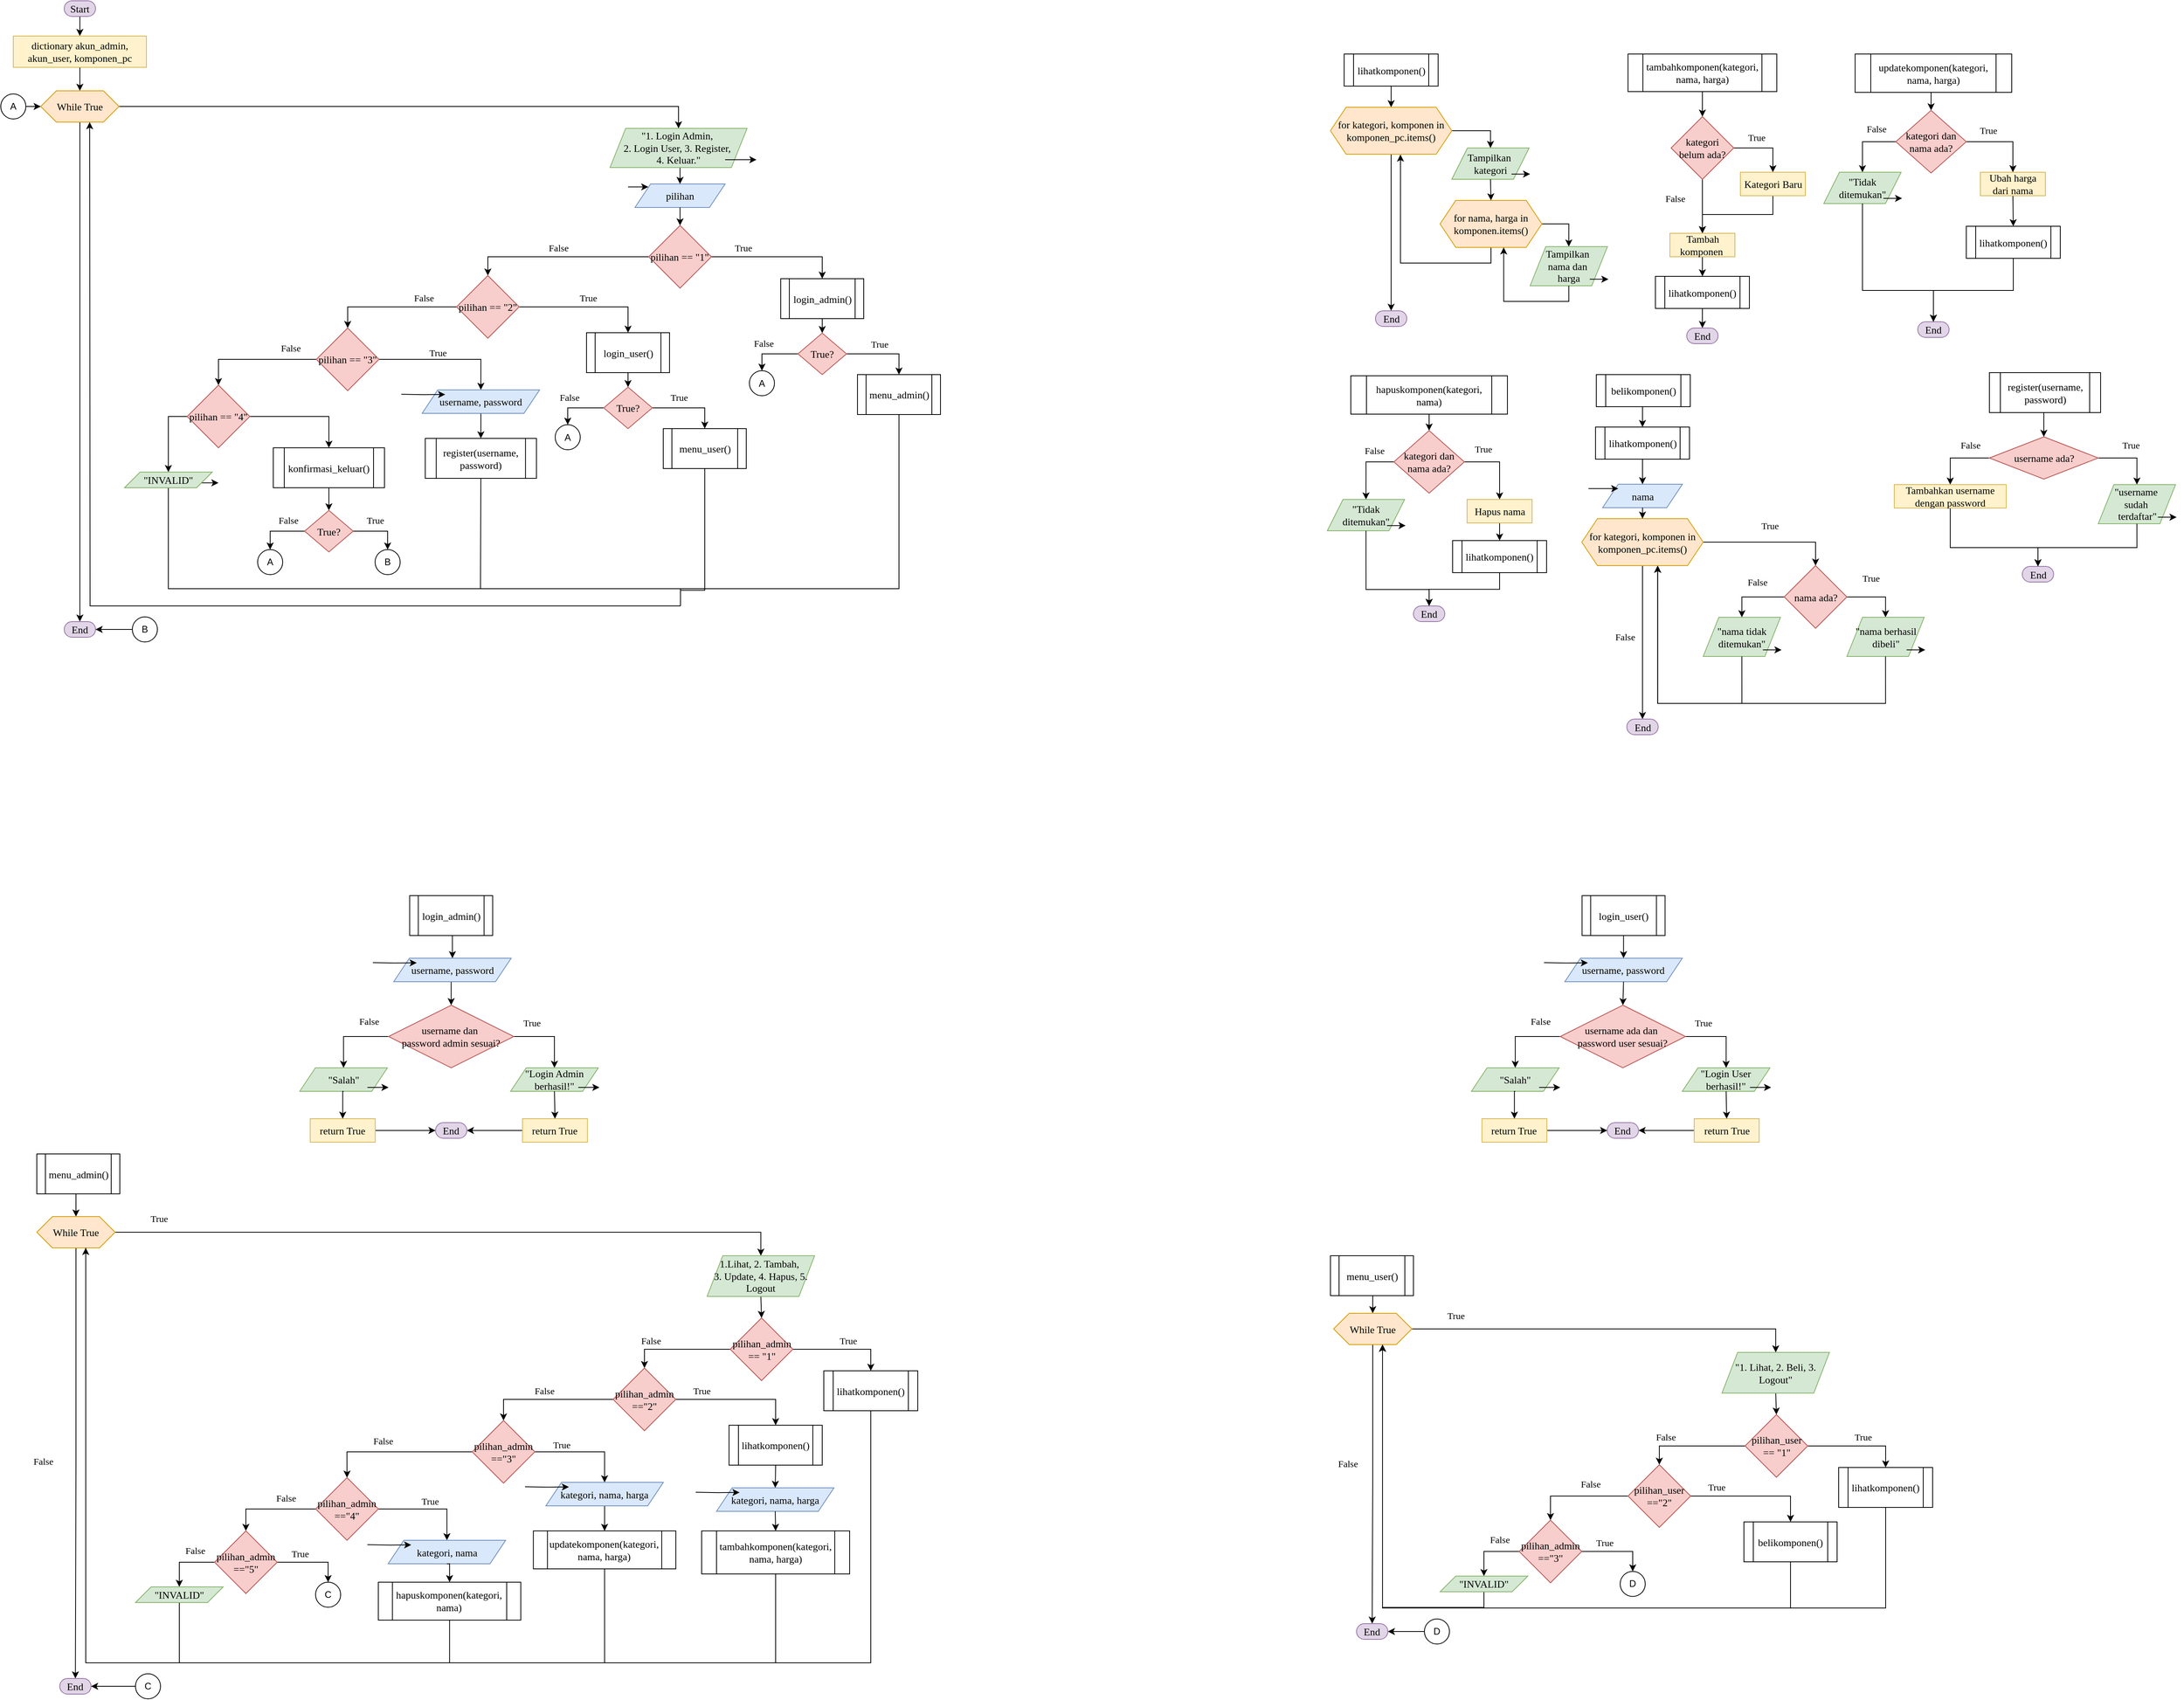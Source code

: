 <mxfile version="28.1.2" pages="5">
  <diagram name="ALL IN ONE" id="tyWLobhKeOWzsV0UfW3k">
    <mxGraphModel dx="-543" dy="1176" grid="1" gridSize="10" guides="1" tooltips="1" connect="1" arrows="1" fold="1" page="1" pageScale="1" pageWidth="827" pageHeight="1169" math="0" shadow="0">
      <root>
        <mxCell id="q-2KJZIHNxTsaiK5psSX-0" />
        <mxCell id="q-2KJZIHNxTsaiK5psSX-1" parent="q-2KJZIHNxTsaiK5psSX-0" />
        <mxCell id="XipP1Ead2ueuH47_hfDR-45" style="edgeStyle=orthogonalEdgeStyle;rounded=0;orthogonalLoop=1;jettySize=auto;html=1;exitX=0.5;exitY=1;exitDx=0;exitDy=0;entryX=0.5;entryY=0;entryDx=0;entryDy=0;" edge="1" parent="q-2KJZIHNxTsaiK5psSX-1" source="XipP1Ead2ueuH47_hfDR-33" target="XipP1Ead2ueuH47_hfDR-34">
          <mxGeometry relative="1" as="geometry" />
        </mxCell>
        <mxCell id="XipP1Ead2ueuH47_hfDR-33" value="Start" style="rounded=1;whiteSpace=wrap;html=1;arcSize=50;fontFamily=Times New Roman;fillColor=#e1d5e7;strokeColor=#9673a6;fontSize=13;" vertex="1" parent="q-2KJZIHNxTsaiK5psSX-1">
          <mxGeometry x="2563" y="27" width="40" height="20" as="geometry" />
        </mxCell>
        <mxCell id="XipP1Ead2ueuH47_hfDR-46" style="edgeStyle=orthogonalEdgeStyle;rounded=0;orthogonalLoop=1;jettySize=auto;html=1;exitX=0.5;exitY=1;exitDx=0;exitDy=0;entryX=0.5;entryY=0;entryDx=0;entryDy=0;" edge="1" parent="q-2KJZIHNxTsaiK5psSX-1" source="XipP1Ead2ueuH47_hfDR-34" target="XipP1Ead2ueuH47_hfDR-35">
          <mxGeometry relative="1" as="geometry" />
        </mxCell>
        <mxCell id="XipP1Ead2ueuH47_hfDR-34" value="dictionary akun_admin, akun_user, komponen_pc" style="rounded=0;whiteSpace=wrap;html=1;fontFamily=Times New Roman;fillColor=#fff2cc;strokeColor=#d6b656;fontSize=13;" vertex="1" parent="q-2KJZIHNxTsaiK5psSX-1">
          <mxGeometry x="2498" y="72" width="170" height="40" as="geometry" />
        </mxCell>
        <mxCell id="XipP1Ead2ueuH47_hfDR-47" style="edgeStyle=orthogonalEdgeStyle;rounded=0;orthogonalLoop=1;jettySize=auto;html=1;exitX=1;exitY=0.5;exitDx=0;exitDy=0;entryX=0.5;entryY=0;entryDx=0;entryDy=0;" edge="1" parent="q-2KJZIHNxTsaiK5psSX-1" source="XipP1Ead2ueuH47_hfDR-35" target="XipP1Ead2ueuH47_hfDR-52">
          <mxGeometry relative="1" as="geometry">
            <mxPoint x="2669.667" y="162" as="targetPoint" />
          </mxGeometry>
        </mxCell>
        <mxCell id="XipP1Ead2ueuH47_hfDR-49" style="edgeStyle=orthogonalEdgeStyle;rounded=0;orthogonalLoop=1;jettySize=auto;html=1;exitX=0.5;exitY=1;exitDx=0;exitDy=0;entryX=0.5;entryY=0;entryDx=0;entryDy=0;" edge="1" parent="q-2KJZIHNxTsaiK5psSX-1" source="XipP1Ead2ueuH47_hfDR-35" target="XipP1Ead2ueuH47_hfDR-139">
          <mxGeometry relative="1" as="geometry">
            <mxPoint x="2583" y="376.444" as="targetPoint" />
          </mxGeometry>
        </mxCell>
        <mxCell id="XipP1Ead2ueuH47_hfDR-35" value="While True" style="shape=hexagon;perimeter=hexagonPerimeter2;whiteSpace=wrap;html=1;fixedSize=1;fontFamily=Times New Roman;fillColor=#ffe6cc;strokeColor=#d79b00;fontSize=13;" vertex="1" parent="q-2KJZIHNxTsaiK5psSX-1">
          <mxGeometry x="2533" y="142" width="100" height="40" as="geometry" />
        </mxCell>
        <mxCell id="XipP1Ead2ueuH47_hfDR-135" style="edgeStyle=orthogonalEdgeStyle;rounded=0;orthogonalLoop=1;jettySize=auto;html=1;exitX=0.5;exitY=1;exitDx=0;exitDy=0;endArrow=none;endFill=0;" edge="1" parent="q-2KJZIHNxTsaiK5psSX-1" source="XipP1Ead2ueuH47_hfDR-82">
          <mxGeometry relative="1" as="geometry">
            <mxPoint x="3350" y="800" as="targetPoint" />
            <Array as="points">
              <mxPoint x="3381" y="780" />
              <mxPoint x="3350" y="780" />
            </Array>
          </mxGeometry>
        </mxCell>
        <mxCell id="XipP1Ead2ueuH47_hfDR-85" style="edgeStyle=orthogonalEdgeStyle;rounded=0;orthogonalLoop=1;jettySize=auto;html=1;exitX=1;exitY=0.5;exitDx=0;exitDy=0;entryX=0;entryY=0.5;entryDx=0;entryDy=0;" edge="1" parent="q-2KJZIHNxTsaiK5psSX-1" source="XipP1Ead2ueuH47_hfDR-84" target="XipP1Ead2ueuH47_hfDR-35">
          <mxGeometry relative="1" as="geometry" />
        </mxCell>
        <mxCell id="XipP1Ead2ueuH47_hfDR-84" value="A" style="ellipse;whiteSpace=wrap;html=1;aspect=fixed;" vertex="1" parent="q-2KJZIHNxTsaiK5psSX-1">
          <mxGeometry x="2482" y="146" width="32" height="32" as="geometry" />
        </mxCell>
        <mxCell id="XipP1Ead2ueuH47_hfDR-126" value="" style="endArrow=classic;html=1;rounded=0;entryX=0.625;entryY=1;entryDx=0;entryDy=0;" edge="1" parent="q-2KJZIHNxTsaiK5psSX-1" target="XipP1Ead2ueuH47_hfDR-35">
          <mxGeometry width="50" height="50" relative="1" as="geometry">
            <mxPoint x="3350" y="800" as="sourcePoint" />
            <mxPoint x="3350" y="860" as="targetPoint" />
            <Array as="points">
              <mxPoint x="2970" y="800" />
              <mxPoint x="2596" y="800" />
            </Array>
          </mxGeometry>
        </mxCell>
        <mxCell id="XipP1Ead2ueuH47_hfDR-139" value="End" style="rounded=1;whiteSpace=wrap;html=1;arcSize=50;fontFamily=Times New Roman;fillColor=#e1d5e7;strokeColor=#9673a6;fontSize=13;" vertex="1" parent="q-2KJZIHNxTsaiK5psSX-1">
          <mxGeometry x="2563" y="820" width="40" height="20" as="geometry" />
        </mxCell>
        <mxCell id="XipP1Ead2ueuH47_hfDR-142" style="edgeStyle=orthogonalEdgeStyle;rounded=0;orthogonalLoop=1;jettySize=auto;html=1;exitX=0;exitY=0.5;exitDx=0;exitDy=0;entryX=1;entryY=0.5;entryDx=0;entryDy=0;" edge="1" parent="q-2KJZIHNxTsaiK5psSX-1" source="XipP1Ead2ueuH47_hfDR-140" target="XipP1Ead2ueuH47_hfDR-139">
          <mxGeometry relative="1" as="geometry" />
        </mxCell>
        <mxCell id="XipP1Ead2ueuH47_hfDR-140" value="B" style="ellipse;whiteSpace=wrap;html=1;aspect=fixed;" vertex="1" parent="q-2KJZIHNxTsaiK5psSX-1">
          <mxGeometry x="2650" y="814" width="32" height="32" as="geometry" />
        </mxCell>
        <mxCell id="XipP1Ead2ueuH47_hfDR-58" style="edgeStyle=orthogonalEdgeStyle;rounded=0;orthogonalLoop=1;jettySize=auto;html=1;exitX=1;exitY=0.5;exitDx=0;exitDy=0;entryX=0.5;entryY=0;entryDx=0;entryDy=0;" edge="1" parent="q-2KJZIHNxTsaiK5psSX-1" source="XipP1Ead2ueuH47_hfDR-42" target="XipP1Ead2ueuH47_hfDR-65">
          <mxGeometry relative="1" as="geometry">
            <mxPoint x="3077.333" y="354.444" as="targetPoint" />
          </mxGeometry>
        </mxCell>
        <mxCell id="XipP1Ead2ueuH47_hfDR-59" style="edgeStyle=orthogonalEdgeStyle;rounded=0;orthogonalLoop=1;jettySize=auto;html=1;exitX=0;exitY=0.5;exitDx=0;exitDy=0;entryX=0.5;entryY=0;entryDx=0;entryDy=0;" edge="1" parent="q-2KJZIHNxTsaiK5psSX-1" source="XipP1Ead2ueuH47_hfDR-42" target="XipP1Ead2ueuH47_hfDR-61">
          <mxGeometry relative="1" as="geometry">
            <mxPoint x="2926.222" y="354.444" as="targetPoint" />
          </mxGeometry>
        </mxCell>
        <mxCell id="XipP1Ead2ueuH47_hfDR-42" value="pilihan == &quot;1&quot;" style="rhombus;whiteSpace=wrap;html=1;fontFamily=Times New Roman;fillColor=#f8cecc;strokeColor=#b85450;fontSize=13;" vertex="1" parent="q-2KJZIHNxTsaiK5psSX-1">
          <mxGeometry x="3309.43" y="314" width="80" height="80" as="geometry" />
        </mxCell>
        <mxCell id="XipP1Ead2ueuH47_hfDR-43" value="A" style="ellipse;whiteSpace=wrap;html=1;aspect=fixed;" vertex="1" parent="q-2KJZIHNxTsaiK5psSX-1">
          <mxGeometry x="3438" y="499.5" width="32" height="32" as="geometry" />
        </mxCell>
        <mxCell id="XipP1Ead2ueuH47_hfDR-51" style="edgeStyle=orthogonalEdgeStyle;rounded=0;orthogonalLoop=1;jettySize=auto;html=1;exitX=1;exitY=0.75;exitDx=0;exitDy=0;" edge="1" parent="q-2KJZIHNxTsaiK5psSX-1" source="XipP1Ead2ueuH47_hfDR-52">
          <mxGeometry relative="1" as="geometry">
            <mxPoint x="3410" y="228.286" as="targetPoint" />
          </mxGeometry>
        </mxCell>
        <mxCell id="XipP1Ead2ueuH47_hfDR-53" value="" style="group" vertex="1" connectable="0" parent="q-2KJZIHNxTsaiK5psSX-1">
          <mxGeometry x="3283" y="261" width="124" height="30" as="geometry" />
        </mxCell>
        <mxCell id="XipP1Ead2ueuH47_hfDR-54" value="pilihan" style="shape=parallelogram;perimeter=parallelogramPerimeter;whiteSpace=wrap;html=1;fixedSize=1;fontFamily=Times New Roman;fillColor=#dae8fc;strokeColor=#6c8ebf;fontSize=13;" vertex="1" parent="XipP1Ead2ueuH47_hfDR-53">
          <mxGeometry x="8.857" width="115.143" height="30" as="geometry" />
        </mxCell>
        <mxCell id="XipP1Ead2ueuH47_hfDR-55" style="edgeStyle=orthogonalEdgeStyle;rounded=0;orthogonalLoop=1;jettySize=auto;html=1;entryX=0;entryY=0;entryDx=0;entryDy=0;" edge="1" parent="XipP1Ead2ueuH47_hfDR-53" target="XipP1Ead2ueuH47_hfDR-54">
          <mxGeometry relative="1" as="geometry">
            <mxPoint x="-58.457" y="3.964" as="targetPoint" />
            <mxPoint y="3.75" as="sourcePoint" />
          </mxGeometry>
        </mxCell>
        <mxCell id="XipP1Ead2ueuH47_hfDR-56" style="edgeStyle=orthogonalEdgeStyle;rounded=0;orthogonalLoop=1;jettySize=auto;html=1;exitX=0.5;exitY=1;exitDx=0;exitDy=0;entryX=0.5;entryY=0;entryDx=0;entryDy=0;" edge="1" parent="q-2KJZIHNxTsaiK5psSX-1" source="XipP1Ead2ueuH47_hfDR-52" target="XipP1Ead2ueuH47_hfDR-54">
          <mxGeometry relative="1" as="geometry" />
        </mxCell>
        <mxCell id="XipP1Ead2ueuH47_hfDR-57" style="edgeStyle=orthogonalEdgeStyle;rounded=0;orthogonalLoop=1;jettySize=auto;html=1;exitX=0.5;exitY=1;exitDx=0;exitDy=0;entryX=0.5;entryY=0;entryDx=0;entryDy=0;" edge="1" parent="q-2KJZIHNxTsaiK5psSX-1" source="XipP1Ead2ueuH47_hfDR-54" target="XipP1Ead2ueuH47_hfDR-42">
          <mxGeometry relative="1" as="geometry" />
        </mxCell>
        <mxCell id="XipP1Ead2ueuH47_hfDR-60" value="True" style="text;html=1;align=center;verticalAlign=middle;resizable=0;points=[];autosize=1;strokeColor=none;fillColor=none;fontFamily=Times New Roman;" vertex="1" parent="q-2KJZIHNxTsaiK5psSX-1">
          <mxGeometry x="3410" y="330" width="40" height="26" as="geometry" />
        </mxCell>
        <mxCell id="XipP1Ead2ueuH47_hfDR-83" style="edgeStyle=orthogonalEdgeStyle;rounded=0;orthogonalLoop=1;jettySize=auto;html=1;exitX=1;exitY=0.5;exitDx=0;exitDy=0;entryX=0.5;entryY=0;entryDx=0;entryDy=0;" edge="1" parent="q-2KJZIHNxTsaiK5psSX-1" source="XipP1Ead2ueuH47_hfDR-61" target="XipP1Ead2ueuH47_hfDR-77">
          <mxGeometry relative="1" as="geometry" />
        </mxCell>
        <mxCell id="XipP1Ead2ueuH47_hfDR-99" style="edgeStyle=orthogonalEdgeStyle;rounded=0;orthogonalLoop=1;jettySize=auto;html=1;exitX=0;exitY=0.5;exitDx=0;exitDy=0;entryX=0.5;entryY=0;entryDx=0;entryDy=0;" edge="1" parent="q-2KJZIHNxTsaiK5psSX-1" source="XipP1Ead2ueuH47_hfDR-61" target="XipP1Ead2ueuH47_hfDR-98">
          <mxGeometry relative="1" as="geometry" />
        </mxCell>
        <mxCell id="XipP1Ead2ueuH47_hfDR-61" value="pilihan == &quot;2&quot;" style="rhombus;whiteSpace=wrap;html=1;fontFamily=Times New Roman;fillColor=#f8cecc;strokeColor=#b85450;fontSize=13;" vertex="1" parent="q-2KJZIHNxTsaiK5psSX-1">
          <mxGeometry x="3064" y="378" width="80" height="80" as="geometry" />
        </mxCell>
        <mxCell id="XipP1Ead2ueuH47_hfDR-64" value="False" style="text;html=1;align=center;verticalAlign=middle;resizable=0;points=[];autosize=1;strokeColor=none;fillColor=none;fontFamily=Times New Roman;" vertex="1" parent="q-2KJZIHNxTsaiK5psSX-1">
          <mxGeometry x="3172" y="330" width="43" height="26" as="geometry" />
        </mxCell>
        <mxCell id="XipP1Ead2ueuH47_hfDR-67" style="edgeStyle=orthogonalEdgeStyle;rounded=0;orthogonalLoop=1;jettySize=auto;html=1;exitX=0.5;exitY=1;exitDx=0;exitDy=0;entryX=0.5;entryY=0;entryDx=0;entryDy=0;" edge="1" parent="q-2KJZIHNxTsaiK5psSX-1" source="XipP1Ead2ueuH47_hfDR-65" target="XipP1Ead2ueuH47_hfDR-66">
          <mxGeometry relative="1" as="geometry" />
        </mxCell>
        <mxCell id="XipP1Ead2ueuH47_hfDR-65" value="login_admin()" style="shape=process;whiteSpace=wrap;html=1;backgroundOutline=1;fontFamily=Times New Roman;fontSize=13;" vertex="1" parent="q-2KJZIHNxTsaiK5psSX-1">
          <mxGeometry x="3478" y="382" width="106" height="51" as="geometry" />
        </mxCell>
        <mxCell id="XipP1Ead2ueuH47_hfDR-68" style="edgeStyle=orthogonalEdgeStyle;rounded=0;orthogonalLoop=1;jettySize=auto;html=1;exitX=0;exitY=0.5;exitDx=0;exitDy=0;entryX=0.5;entryY=0;entryDx=0;entryDy=0;" edge="1" parent="q-2KJZIHNxTsaiK5psSX-1" source="XipP1Ead2ueuH47_hfDR-66" target="XipP1Ead2ueuH47_hfDR-43">
          <mxGeometry relative="1" as="geometry" />
        </mxCell>
        <mxCell id="XipP1Ead2ueuH47_hfDR-74" style="edgeStyle=orthogonalEdgeStyle;rounded=0;orthogonalLoop=1;jettySize=auto;html=1;exitX=1;exitY=0.5;exitDx=0;exitDy=0;entryX=0.5;entryY=0;entryDx=0;entryDy=0;" edge="1" parent="q-2KJZIHNxTsaiK5psSX-1" source="XipP1Ead2ueuH47_hfDR-66" target="XipP1Ead2ueuH47_hfDR-72">
          <mxGeometry relative="1" as="geometry" />
        </mxCell>
        <mxCell id="XipP1Ead2ueuH47_hfDR-66" value="True?" style="rhombus;whiteSpace=wrap;html=1;fontFamily=Times New Roman;fillColor=#f8cecc;strokeColor=#b85450;fontSize=13;" vertex="1" parent="q-2KJZIHNxTsaiK5psSX-1">
          <mxGeometry x="3500" y="451.5" width="62" height="53" as="geometry" />
        </mxCell>
        <mxCell id="XipP1Ead2ueuH47_hfDR-69" value="False" style="text;html=1;align=center;verticalAlign=middle;resizable=0;points=[];autosize=1;strokeColor=none;fillColor=none;fontFamily=Times New Roman;" vertex="1" parent="q-2KJZIHNxTsaiK5psSX-1">
          <mxGeometry x="3434" y="451.5" width="43" height="26" as="geometry" />
        </mxCell>
        <mxCell id="XipP1Ead2ueuH47_hfDR-138" style="edgeStyle=orthogonalEdgeStyle;rounded=0;orthogonalLoop=1;jettySize=auto;html=1;exitX=0.5;exitY=1;exitDx=0;exitDy=0;endArrow=none;endFill=0;" edge="1" parent="q-2KJZIHNxTsaiK5psSX-1" source="XipP1Ead2ueuH47_hfDR-72">
          <mxGeometry relative="1" as="geometry">
            <mxPoint x="3350" y="778" as="targetPoint" />
            <Array as="points">
              <mxPoint x="3629" y="778" />
            </Array>
          </mxGeometry>
        </mxCell>
        <mxCell id="XipP1Ead2ueuH47_hfDR-72" value="menu_admin()" style="shape=process;whiteSpace=wrap;html=1;backgroundOutline=1;fontFamily=Times New Roman;fontSize=13;" vertex="1" parent="q-2KJZIHNxTsaiK5psSX-1">
          <mxGeometry x="3576" y="504.5" width="106" height="51" as="geometry" />
        </mxCell>
        <mxCell id="XipP1Ead2ueuH47_hfDR-75" value="A" style="ellipse;whiteSpace=wrap;html=1;aspect=fixed;" vertex="1" parent="q-2KJZIHNxTsaiK5psSX-1">
          <mxGeometry x="3190" y="568.5" width="32" height="32" as="geometry" />
        </mxCell>
        <mxCell id="XipP1Ead2ueuH47_hfDR-76" style="edgeStyle=orthogonalEdgeStyle;rounded=0;orthogonalLoop=1;jettySize=auto;html=1;exitX=0.5;exitY=1;exitDx=0;exitDy=0;entryX=0.5;entryY=0;entryDx=0;entryDy=0;" edge="1" parent="q-2KJZIHNxTsaiK5psSX-1" source="XipP1Ead2ueuH47_hfDR-77" target="XipP1Ead2ueuH47_hfDR-80">
          <mxGeometry relative="1" as="geometry" />
        </mxCell>
        <mxCell id="XipP1Ead2ueuH47_hfDR-77" value="login_user()" style="shape=process;whiteSpace=wrap;html=1;backgroundOutline=1;fontFamily=Times New Roman;fontSize=13;" vertex="1" parent="q-2KJZIHNxTsaiK5psSX-1">
          <mxGeometry x="3230" y="451" width="106" height="51" as="geometry" />
        </mxCell>
        <mxCell id="XipP1Ead2ueuH47_hfDR-78" style="edgeStyle=orthogonalEdgeStyle;rounded=0;orthogonalLoop=1;jettySize=auto;html=1;exitX=0;exitY=0.5;exitDx=0;exitDy=0;entryX=0.5;entryY=0;entryDx=0;entryDy=0;" edge="1" parent="q-2KJZIHNxTsaiK5psSX-1" source="XipP1Ead2ueuH47_hfDR-80" target="XipP1Ead2ueuH47_hfDR-75">
          <mxGeometry relative="1" as="geometry" />
        </mxCell>
        <mxCell id="XipP1Ead2ueuH47_hfDR-79" style="edgeStyle=orthogonalEdgeStyle;rounded=0;orthogonalLoop=1;jettySize=auto;html=1;exitX=1;exitY=0.5;exitDx=0;exitDy=0;entryX=0.5;entryY=0;entryDx=0;entryDy=0;" edge="1" parent="q-2KJZIHNxTsaiK5psSX-1" source="XipP1Ead2ueuH47_hfDR-80" target="XipP1Ead2ueuH47_hfDR-82">
          <mxGeometry relative="1" as="geometry" />
        </mxCell>
        <mxCell id="XipP1Ead2ueuH47_hfDR-80" value="True?" style="rhombus;whiteSpace=wrap;html=1;fontFamily=Times New Roman;fillColor=#f8cecc;strokeColor=#b85450;fontSize=13;" vertex="1" parent="q-2KJZIHNxTsaiK5psSX-1">
          <mxGeometry x="3252" y="520.5" width="62" height="53" as="geometry" />
        </mxCell>
        <mxCell id="XipP1Ead2ueuH47_hfDR-81" value="False" style="text;html=1;align=center;verticalAlign=middle;resizable=0;points=[];autosize=1;strokeColor=none;fillColor=none;fontFamily=Times New Roman;" vertex="1" parent="q-2KJZIHNxTsaiK5psSX-1">
          <mxGeometry x="3186" y="520.5" width="43" height="26" as="geometry" />
        </mxCell>
        <mxCell id="XipP1Ead2ueuH47_hfDR-82" value="menu_user()" style="shape=process;whiteSpace=wrap;html=1;backgroundOutline=1;fontFamily=Times New Roman;fontSize=13;" vertex="1" parent="q-2KJZIHNxTsaiK5psSX-1">
          <mxGeometry x="3328" y="573.5" width="106" height="51" as="geometry" />
        </mxCell>
        <mxCell id="XipP1Ead2ueuH47_hfDR-86" value="True" style="text;html=1;align=center;verticalAlign=middle;resizable=0;points=[];autosize=1;strokeColor=none;fillColor=none;fontFamily=Times New Roman;" vertex="1" parent="q-2KJZIHNxTsaiK5psSX-1">
          <mxGeometry x="3584" y="453" width="40" height="26" as="geometry" />
        </mxCell>
        <mxCell id="XipP1Ead2ueuH47_hfDR-87" value="True" style="text;html=1;align=center;verticalAlign=middle;resizable=0;points=[];autosize=1;strokeColor=none;fillColor=none;fontFamily=Times New Roman;" vertex="1" parent="q-2KJZIHNxTsaiK5psSX-1">
          <mxGeometry x="3328" y="520.5" width="40" height="26" as="geometry" />
        </mxCell>
        <mxCell id="XipP1Ead2ueuH47_hfDR-94" value="True" style="text;html=1;align=center;verticalAlign=middle;resizable=0;points=[];autosize=1;strokeColor=none;fillColor=none;fontFamily=Times New Roman;" vertex="1" parent="q-2KJZIHNxTsaiK5psSX-1">
          <mxGeometry x="3212" y="394" width="40" height="26" as="geometry" />
        </mxCell>
        <mxCell id="XipP1Ead2ueuH47_hfDR-107" style="edgeStyle=orthogonalEdgeStyle;rounded=0;orthogonalLoop=1;jettySize=auto;html=1;exitX=1;exitY=0.5;exitDx=0;exitDy=0;entryX=0.5;entryY=0;entryDx=0;entryDy=0;" edge="1" parent="q-2KJZIHNxTsaiK5psSX-1" source="XipP1Ead2ueuH47_hfDR-98" target="XipP1Ead2ueuH47_hfDR-89">
          <mxGeometry relative="1" as="geometry" />
        </mxCell>
        <mxCell id="XipP1Ead2ueuH47_hfDR-108" style="edgeStyle=orthogonalEdgeStyle;rounded=0;orthogonalLoop=1;jettySize=auto;html=1;exitX=0;exitY=0.5;exitDx=0;exitDy=0;entryX=0.5;entryY=0;entryDx=0;entryDy=0;" edge="1" parent="q-2KJZIHNxTsaiK5psSX-1" source="XipP1Ead2ueuH47_hfDR-98" target="XipP1Ead2ueuH47_hfDR-109">
          <mxGeometry relative="1" as="geometry">
            <mxPoint x="2850" y="485.083" as="targetPoint" />
          </mxGeometry>
        </mxCell>
        <mxCell id="XipP1Ead2ueuH47_hfDR-98" value="pilihan == &quot;3&quot;" style="rhombus;whiteSpace=wrap;html=1;fontFamily=Times New Roman;fillColor=#f8cecc;strokeColor=#b85450;fontSize=13;" vertex="1" parent="q-2KJZIHNxTsaiK5psSX-1">
          <mxGeometry x="2885" y="445" width="80" height="80" as="geometry" />
        </mxCell>
        <mxCell id="XipP1Ead2ueuH47_hfDR-100" value="False" style="text;html=1;align=center;verticalAlign=middle;resizable=0;points=[];autosize=1;strokeColor=none;fillColor=none;fontFamily=Times New Roman;" vertex="1" parent="q-2KJZIHNxTsaiK5psSX-1">
          <mxGeometry x="3000" y="394" width="43" height="26" as="geometry" />
        </mxCell>
        <mxCell id="XipP1Ead2ueuH47_hfDR-103" value="True" style="text;html=1;align=center;verticalAlign=middle;resizable=0;points=[];autosize=1;strokeColor=none;fillColor=none;fontFamily=Times New Roman;" vertex="1" parent="q-2KJZIHNxTsaiK5psSX-1">
          <mxGeometry x="3020" y="463.5" width="40" height="26" as="geometry" />
        </mxCell>
        <mxCell id="XipP1Ead2ueuH47_hfDR-134" style="edgeStyle=orthogonalEdgeStyle;rounded=0;orthogonalLoop=1;jettySize=auto;html=1;exitX=0.5;exitY=1;exitDx=0;exitDy=0;endArrow=none;endFill=0;" edge="1" parent="q-2KJZIHNxTsaiK5psSX-1" source="XipP1Ead2ueuH47_hfDR-95">
          <mxGeometry relative="1" as="geometry">
            <mxPoint x="3094.579" y="778" as="targetPoint" />
          </mxGeometry>
        </mxCell>
        <mxCell id="XipP1Ead2ueuH47_hfDR-95" value="register(username, password)" style="shape=process;whiteSpace=wrap;html=1;backgroundOutline=1;fontFamily=Times New Roman;fontSize=13;" vertex="1" parent="q-2KJZIHNxTsaiK5psSX-1">
          <mxGeometry x="3024.07" y="586" width="142" height="51" as="geometry" />
        </mxCell>
        <mxCell id="XipP1Ead2ueuH47_hfDR-102" style="edgeStyle=orthogonalEdgeStyle;rounded=0;orthogonalLoop=1;jettySize=auto;html=1;entryX=0.5;entryY=0;entryDx=0;entryDy=0;" edge="1" parent="q-2KJZIHNxTsaiK5psSX-1" source="XipP1Ead2ueuH47_hfDR-89" target="XipP1Ead2ueuH47_hfDR-95">
          <mxGeometry relative="1" as="geometry" />
        </mxCell>
        <mxCell id="XipP1Ead2ueuH47_hfDR-111" style="edgeStyle=orthogonalEdgeStyle;rounded=0;orthogonalLoop=1;jettySize=auto;html=1;exitX=1;exitY=0.5;exitDx=0;exitDy=0;entryX=0.5;entryY=0;entryDx=0;entryDy=0;" edge="1" parent="q-2KJZIHNxTsaiK5psSX-1" source="XipP1Ead2ueuH47_hfDR-109" target="XipP1Ead2ueuH47_hfDR-112">
          <mxGeometry relative="1" as="geometry">
            <mxPoint x="2888" y="558.167" as="targetPoint" />
          </mxGeometry>
        </mxCell>
        <mxCell id="XipP1Ead2ueuH47_hfDR-124" style="edgeStyle=orthogonalEdgeStyle;rounded=0;orthogonalLoop=1;jettySize=auto;html=1;exitX=0;exitY=0.5;exitDx=0;exitDy=0;entryX=0.5;entryY=0;entryDx=0;entryDy=0;" edge="1" parent="q-2KJZIHNxTsaiK5psSX-1" source="XipP1Ead2ueuH47_hfDR-109" target="XipP1Ead2ueuH47_hfDR-123">
          <mxGeometry relative="1" as="geometry" />
        </mxCell>
        <mxCell id="XipP1Ead2ueuH47_hfDR-109" value="pilihan == &quot;4&quot;" style="rhombus;whiteSpace=wrap;html=1;fontFamily=Times New Roman;fillColor=#f8cecc;strokeColor=#b85450;fontSize=13;" vertex="1" parent="q-2KJZIHNxTsaiK5psSX-1">
          <mxGeometry x="2720" y="518" width="80" height="80" as="geometry" />
        </mxCell>
        <mxCell id="XipP1Ead2ueuH47_hfDR-110" value="False" style="text;html=1;align=center;verticalAlign=middle;resizable=0;points=[];autosize=1;strokeColor=none;fillColor=none;fontFamily=Times New Roman;" vertex="1" parent="q-2KJZIHNxTsaiK5psSX-1">
          <mxGeometry x="2830" y="458" width="43" height="26" as="geometry" />
        </mxCell>
        <mxCell id="XipP1Ead2ueuH47_hfDR-115" style="edgeStyle=orthogonalEdgeStyle;rounded=0;orthogonalLoop=1;jettySize=auto;html=1;exitX=0.5;exitY=1;exitDx=0;exitDy=0;entryX=0.5;entryY=0;entryDx=0;entryDy=0;" edge="1" parent="q-2KJZIHNxTsaiK5psSX-1" source="XipP1Ead2ueuH47_hfDR-112" target="XipP1Ead2ueuH47_hfDR-114">
          <mxGeometry relative="1" as="geometry" />
        </mxCell>
        <mxCell id="XipP1Ead2ueuH47_hfDR-112" value="konfirmasi_keluar()" style="shape=process;whiteSpace=wrap;html=1;backgroundOutline=1;fontFamily=Times New Roman;fontSize=13;" vertex="1" parent="q-2KJZIHNxTsaiK5psSX-1">
          <mxGeometry x="2830" y="598" width="142" height="51" as="geometry" />
        </mxCell>
        <mxCell id="XipP1Ead2ueuH47_hfDR-116" style="edgeStyle=orthogonalEdgeStyle;rounded=0;orthogonalLoop=1;jettySize=auto;html=1;exitX=1;exitY=0.5;exitDx=0;exitDy=0;entryX=0.5;entryY=0;entryDx=0;entryDy=0;" edge="1" parent="q-2KJZIHNxTsaiK5psSX-1" source="XipP1Ead2ueuH47_hfDR-114" target="XipP1Ead2ueuH47_hfDR-119">
          <mxGeometry relative="1" as="geometry">
            <mxPoint x="2960" y="704.667" as="targetPoint" />
          </mxGeometry>
        </mxCell>
        <mxCell id="XipP1Ead2ueuH47_hfDR-118" style="edgeStyle=orthogonalEdgeStyle;rounded=0;orthogonalLoop=1;jettySize=auto;html=1;exitX=0;exitY=0.5;exitDx=0;exitDy=0;entryX=0.5;entryY=0;entryDx=0;entryDy=0;" edge="1" parent="q-2KJZIHNxTsaiK5psSX-1" source="XipP1Ead2ueuH47_hfDR-114" target="XipP1Ead2ueuH47_hfDR-117">
          <mxGeometry relative="1" as="geometry" />
        </mxCell>
        <mxCell id="XipP1Ead2ueuH47_hfDR-114" value="True?" style="rhombus;whiteSpace=wrap;html=1;fontFamily=Times New Roman;fillColor=#f8cecc;strokeColor=#b85450;fontSize=13;" vertex="1" parent="q-2KJZIHNxTsaiK5psSX-1">
          <mxGeometry x="2870" y="678" width="62" height="53" as="geometry" />
        </mxCell>
        <mxCell id="XipP1Ead2ueuH47_hfDR-117" value="A" style="ellipse;whiteSpace=wrap;html=1;aspect=fixed;" vertex="1" parent="q-2KJZIHNxTsaiK5psSX-1">
          <mxGeometry x="2810" y="728" width="32" height="32" as="geometry" />
        </mxCell>
        <mxCell id="XipP1Ead2ueuH47_hfDR-119" value="B" style="ellipse;whiteSpace=wrap;html=1;aspect=fixed;" vertex="1" parent="q-2KJZIHNxTsaiK5psSX-1">
          <mxGeometry x="2960" y="728" width="32" height="32" as="geometry" />
        </mxCell>
        <mxCell id="XipP1Ead2ueuH47_hfDR-122" style="edgeStyle=orthogonalEdgeStyle;rounded=0;orthogonalLoop=1;jettySize=auto;html=1;exitX=1;exitY=0.75;exitDx=0;exitDy=0;" edge="1" parent="q-2KJZIHNxTsaiK5psSX-1" source="XipP1Ead2ueuH47_hfDR-123">
          <mxGeometry relative="1" as="geometry">
            <mxPoint x="2760" y="643.143" as="targetPoint" />
          </mxGeometry>
        </mxCell>
        <mxCell id="XipP1Ead2ueuH47_hfDR-133" style="edgeStyle=orthogonalEdgeStyle;rounded=0;orthogonalLoop=1;jettySize=auto;html=1;exitX=0.5;exitY=1;exitDx=0;exitDy=0;endArrow=none;endFill=0;" edge="1" parent="q-2KJZIHNxTsaiK5psSX-1" source="XipP1Ead2ueuH47_hfDR-123">
          <mxGeometry relative="1" as="geometry">
            <mxPoint x="3350" y="800" as="targetPoint" />
            <Array as="points">
              <mxPoint x="2696" y="778" />
              <mxPoint x="3350" y="778" />
            </Array>
          </mxGeometry>
        </mxCell>
        <mxCell id="XipP1Ead2ueuH47_hfDR-123" value="&quot;INVALID&quot;" style="shape=parallelogram;perimeter=parallelogramPerimeter;whiteSpace=wrap;html=1;fixedSize=1;fontFamily=Times New Roman;fillColor=#d5e8d4;strokeColor=#82b366;fontSize=13;" vertex="1" parent="q-2KJZIHNxTsaiK5psSX-1">
          <mxGeometry x="2640" y="629" width="112" height="20" as="geometry" />
        </mxCell>
        <mxCell id="XipP1Ead2ueuH47_hfDR-144" value="True" style="text;html=1;align=center;verticalAlign=middle;resizable=0;points=[];autosize=1;strokeColor=none;fillColor=none;fontFamily=Times New Roman;" vertex="1" parent="q-2KJZIHNxTsaiK5psSX-1">
          <mxGeometry x="2940" y="678" width="40" height="26" as="geometry" />
        </mxCell>
        <mxCell id="XipP1Ead2ueuH47_hfDR-145" value="False" style="text;html=1;align=center;verticalAlign=middle;resizable=0;points=[];autosize=1;strokeColor=none;fillColor=none;fontFamily=Times New Roman;" vertex="1" parent="q-2KJZIHNxTsaiK5psSX-1">
          <mxGeometry x="2827" y="678" width="43" height="26" as="geometry" />
        </mxCell>
        <mxCell id="XipP1Ead2ueuH47_hfDR-156" value="" style="group" vertex="1" connectable="0" parent="q-2KJZIHNxTsaiK5psSX-1">
          <mxGeometry x="2993.5" y="524" width="176.573" height="30" as="geometry" />
        </mxCell>
        <mxCell id="XipP1Ead2ueuH47_hfDR-89" value="username, password" style="shape=parallelogram;perimeter=parallelogramPerimeter;whiteSpace=wrap;html=1;fixedSize=1;fontFamily=Times New Roman;fillColor=#dae8fc;strokeColor=#6c8ebf;fontSize=13;container=1;" vertex="1" collapsed="1" parent="XipP1Ead2ueuH47_hfDR-156">
          <mxGeometry x="26.573" width="150" height="30" as="geometry">
            <mxRectangle x="8.073" y="5" width="131.857" height="30" as="alternateBounds" />
          </mxGeometry>
        </mxCell>
        <mxCell id="XipP1Ead2ueuH47_hfDR-155" style="edgeStyle=orthogonalEdgeStyle;rounded=0;orthogonalLoop=1;jettySize=auto;html=1;entryX=0;entryY=0;entryDx=0;entryDy=0;" edge="1" parent="XipP1Ead2ueuH47_hfDR-156">
          <mxGeometry relative="1" as="geometry">
            <mxPoint x="56" y="5.86" as="targetPoint" />
            <mxPoint y="5.61" as="sourcePoint" />
          </mxGeometry>
        </mxCell>
        <mxCell id="XipP1Ead2ueuH47_hfDR-233" value="" style="group" vertex="1" connectable="0" parent="q-2KJZIHNxTsaiK5psSX-1">
          <mxGeometry x="4360" y="1170" width="382.72" height="315" as="geometry" />
        </mxCell>
        <mxCell id="XipP1Ead2ueuH47_hfDR-186" style="edgeStyle=orthogonalEdgeStyle;rounded=0;orthogonalLoop=1;jettySize=auto;html=1;exitX=0.5;exitY=1;exitDx=0;exitDy=0;entryX=0.5;entryY=0;entryDx=0;entryDy=0;" edge="1" parent="XipP1Ead2ueuH47_hfDR-233" source="XipP1Ead2ueuH47_hfDR-182" target="XipP1Ead2ueuH47_hfDR-184">
          <mxGeometry relative="1" as="geometry" />
        </mxCell>
        <mxCell id="XipP1Ead2ueuH47_hfDR-182" value="login_user()" style="shape=process;whiteSpace=wrap;html=1;backgroundOutline=1;fontFamily=Times New Roman;fontSize=13;" vertex="1" parent="XipP1Ead2ueuH47_hfDR-233">
          <mxGeometry x="141.3" width="106" height="51" as="geometry" />
        </mxCell>
        <mxCell id="XipP1Ead2ueuH47_hfDR-183" value="" style="group" vertex="1" connectable="0" parent="XipP1Ead2ueuH47_hfDR-233">
          <mxGeometry x="92.724" y="80" width="176.573" height="30" as="geometry" />
        </mxCell>
        <mxCell id="XipP1Ead2ueuH47_hfDR-184" value="username, password" style="shape=parallelogram;perimeter=parallelogramPerimeter;whiteSpace=wrap;html=1;fixedSize=1;fontFamily=Times New Roman;fillColor=#dae8fc;strokeColor=#6c8ebf;fontSize=13;container=1;" vertex="1" collapsed="1" parent="XipP1Ead2ueuH47_hfDR-183">
          <mxGeometry x="26.573" width="150" height="30" as="geometry">
            <mxRectangle x="8.073" y="5" width="131.857" height="30" as="alternateBounds" />
          </mxGeometry>
        </mxCell>
        <mxCell id="XipP1Ead2ueuH47_hfDR-185" style="edgeStyle=orthogonalEdgeStyle;rounded=0;orthogonalLoop=1;jettySize=auto;html=1;entryX=0;entryY=0;entryDx=0;entryDy=0;" edge="1" parent="XipP1Ead2ueuH47_hfDR-183">
          <mxGeometry relative="1" as="geometry">
            <mxPoint x="56" y="5.86" as="targetPoint" />
            <mxPoint y="5.61" as="sourcePoint" />
          </mxGeometry>
        </mxCell>
        <mxCell id="XipP1Ead2ueuH47_hfDR-188" style="edgeStyle=orthogonalEdgeStyle;rounded=0;orthogonalLoop=1;jettySize=auto;html=1;exitX=0.5;exitY=1;exitDx=0;exitDy=0;entryX=0.5;entryY=0;entryDx=0;entryDy=0;" edge="1" parent="XipP1Ead2ueuH47_hfDR-233" source="XipP1Ead2ueuH47_hfDR-184" target="XipP1Ead2ueuH47_hfDR-216">
          <mxGeometry relative="1" as="geometry">
            <mxPoint x="194.29" y="140" as="targetPoint" />
          </mxGeometry>
        </mxCell>
        <mxCell id="XipP1Ead2ueuH47_hfDR-232" value="" style="group" vertex="1" connectable="0" parent="XipP1Ead2ueuH47_hfDR-233">
          <mxGeometry y="140" width="382.72" height="175" as="geometry" />
        </mxCell>
        <mxCell id="XipP1Ead2ueuH47_hfDR-214" style="edgeStyle=orthogonalEdgeStyle;rounded=0;orthogonalLoop=1;jettySize=auto;html=1;exitX=1;exitY=0.5;exitDx=0;exitDy=0;entryX=0.5;entryY=0;entryDx=0;entryDy=0;" edge="1" parent="XipP1Ead2ueuH47_hfDR-232" source="XipP1Ead2ueuH47_hfDR-216" target="XipP1Ead2ueuH47_hfDR-219">
          <mxGeometry relative="1" as="geometry">
            <mxPoint x="323.43" y="39.968" as="targetPoint" />
          </mxGeometry>
        </mxCell>
        <mxCell id="XipP1Ead2ueuH47_hfDR-215" style="edgeStyle=orthogonalEdgeStyle;rounded=0;orthogonalLoop=1;jettySize=auto;html=1;exitX=0;exitY=0.5;exitDx=0;exitDy=0;entryX=0.5;entryY=0;entryDx=0;entryDy=0;" edge="1" parent="XipP1Ead2ueuH47_hfDR-232" source="XipP1Ead2ueuH47_hfDR-216" target="XipP1Ead2ueuH47_hfDR-225">
          <mxGeometry relative="1" as="geometry">
            <mxPoint x="73.43" y="40.435" as="targetPoint" />
          </mxGeometry>
        </mxCell>
        <mxCell id="XipP1Ead2ueuH47_hfDR-216" value="username ada dan&amp;nbsp;&lt;div&gt;password user sesuai?&lt;/div&gt;" style="rhombus;whiteSpace=wrap;html=1;fontFamily=Times New Roman;fillColor=#f8cecc;strokeColor=#b85450;fontSize=13;" vertex="1" parent="XipP1Ead2ueuH47_hfDR-232">
          <mxGeometry x="113.43" width="160" height="80" as="geometry" />
        </mxCell>
        <mxCell id="XipP1Ead2ueuH47_hfDR-217" value="True" style="text;html=1;align=center;verticalAlign=middle;resizable=0;points=[];autosize=1;strokeColor=none;fillColor=none;fontFamily=Times New Roman;" vertex="1" parent="XipP1Ead2ueuH47_hfDR-232">
          <mxGeometry x="276.47" y="10" width="40" height="26" as="geometry" />
        </mxCell>
        <mxCell id="XipP1Ead2ueuH47_hfDR-218" value="" style="group" vertex="1" connectable="0" parent="XipP1Ead2ueuH47_hfDR-232">
          <mxGeometry x="269.29" y="80" width="113.43" height="30" as="geometry" />
        </mxCell>
        <mxCell id="XipP1Ead2ueuH47_hfDR-219" value="&quot;Login User berhasil!&quot;" style="shape=parallelogram;perimeter=parallelogramPerimeter;whiteSpace=wrap;html=1;fixedSize=1;fontFamily=Times New Roman;fillColor=#d5e8d4;strokeColor=#82b366;fontSize=13;" vertex="1" parent="XipP1Ead2ueuH47_hfDR-218">
          <mxGeometry width="112" height="30" as="geometry" />
        </mxCell>
        <mxCell id="XipP1Ead2ueuH47_hfDR-220" value="" style="endArrow=classic;html=1;rounded=0;" edge="1" parent="XipP1Ead2ueuH47_hfDR-218">
          <mxGeometry width="50" height="50" relative="1" as="geometry">
            <mxPoint x="86.43" y="25" as="sourcePoint" />
            <mxPoint x="113.43" y="25" as="targetPoint" />
          </mxGeometry>
        </mxCell>
        <mxCell id="XipP1Ead2ueuH47_hfDR-221" style="edgeStyle=orthogonalEdgeStyle;rounded=0;orthogonalLoop=1;jettySize=auto;html=1;exitX=0;exitY=0.5;exitDx=0;exitDy=0;entryX=1;entryY=0.5;entryDx=0;entryDy=0;" edge="1" parent="XipP1Ead2ueuH47_hfDR-232" source="XipP1Ead2ueuH47_hfDR-222" target="XipP1Ead2ueuH47_hfDR-228">
          <mxGeometry relative="1" as="geometry" />
        </mxCell>
        <mxCell id="XipP1Ead2ueuH47_hfDR-222" value="return True" style="rounded=0;whiteSpace=wrap;html=1;fontFamily=Times New Roman;fillColor=#fff2cc;strokeColor=#d6b656;fontSize=13;" vertex="1" parent="XipP1Ead2ueuH47_hfDR-232">
          <mxGeometry x="284.5" y="145" width="83" height="30" as="geometry" />
        </mxCell>
        <mxCell id="XipP1Ead2ueuH47_hfDR-223" style="edgeStyle=orthogonalEdgeStyle;rounded=0;orthogonalLoop=1;jettySize=auto;html=1;exitX=0.5;exitY=1;exitDx=0;exitDy=0;entryX=0.5;entryY=0;entryDx=0;entryDy=0;" edge="1" parent="XipP1Ead2ueuH47_hfDR-232" source="XipP1Ead2ueuH47_hfDR-219" target="XipP1Ead2ueuH47_hfDR-222">
          <mxGeometry relative="1" as="geometry" />
        </mxCell>
        <mxCell id="XipP1Ead2ueuH47_hfDR-224" value="" style="group" vertex="1" connectable="0" parent="XipP1Ead2ueuH47_hfDR-232">
          <mxGeometry y="80" width="113.43" height="30" as="geometry" />
        </mxCell>
        <mxCell id="XipP1Ead2ueuH47_hfDR-225" value="&quot;Salah&quot;" style="shape=parallelogram;perimeter=parallelogramPerimeter;whiteSpace=wrap;html=1;fixedSize=1;fontFamily=Times New Roman;fillColor=#d5e8d4;strokeColor=#82b366;fontSize=13;" vertex="1" parent="XipP1Ead2ueuH47_hfDR-224">
          <mxGeometry width="112" height="30" as="geometry" />
        </mxCell>
        <mxCell id="XipP1Ead2ueuH47_hfDR-226" value="" style="endArrow=classic;html=1;rounded=0;" edge="1" parent="XipP1Ead2ueuH47_hfDR-224">
          <mxGeometry width="50" height="50" relative="1" as="geometry">
            <mxPoint x="86.43" y="25" as="sourcePoint" />
            <mxPoint x="113.43" y="25" as="targetPoint" />
          </mxGeometry>
        </mxCell>
        <mxCell id="XipP1Ead2ueuH47_hfDR-227" value="False" style="text;html=1;align=center;verticalAlign=middle;resizable=0;points=[];autosize=1;strokeColor=none;fillColor=none;fontFamily=Times New Roman;" vertex="1" parent="XipP1Ead2ueuH47_hfDR-232">
          <mxGeometry x="63.43" y="6" width="50" height="30" as="geometry" />
        </mxCell>
        <mxCell id="XipP1Ead2ueuH47_hfDR-228" value="End" style="rounded=1;whiteSpace=wrap;html=1;arcSize=50;fontFamily=Times New Roman;fillColor=#e1d5e7;strokeColor=#9673a6;fontSize=13;" vertex="1" parent="XipP1Ead2ueuH47_hfDR-232">
          <mxGeometry x="173.43" y="150" width="40" height="20" as="geometry" />
        </mxCell>
        <mxCell id="XipP1Ead2ueuH47_hfDR-229" style="edgeStyle=orthogonalEdgeStyle;rounded=0;orthogonalLoop=1;jettySize=auto;html=1;exitX=1;exitY=0.5;exitDx=0;exitDy=0;entryX=0;entryY=0.5;entryDx=0;entryDy=0;" edge="1" parent="XipP1Ead2ueuH47_hfDR-232" source="XipP1Ead2ueuH47_hfDR-230" target="XipP1Ead2ueuH47_hfDR-228">
          <mxGeometry relative="1" as="geometry" />
        </mxCell>
        <mxCell id="XipP1Ead2ueuH47_hfDR-230" value="return True" style="rounded=0;whiteSpace=wrap;html=1;fontFamily=Times New Roman;fillColor=#fff2cc;strokeColor=#d6b656;fontSize=13;" vertex="1" parent="XipP1Ead2ueuH47_hfDR-232">
          <mxGeometry x="13.43" y="145" width="83" height="30" as="geometry" />
        </mxCell>
        <mxCell id="XipP1Ead2ueuH47_hfDR-231" style="edgeStyle=orthogonalEdgeStyle;rounded=0;orthogonalLoop=1;jettySize=auto;html=1;exitX=0.5;exitY=1;exitDx=0;exitDy=0;entryX=0.5;entryY=0;entryDx=0;entryDy=0;" edge="1" parent="XipP1Ead2ueuH47_hfDR-232" source="XipP1Ead2ueuH47_hfDR-225" target="XipP1Ead2ueuH47_hfDR-230">
          <mxGeometry relative="1" as="geometry" />
        </mxCell>
        <mxCell id="XipP1Ead2ueuH47_hfDR-386" style="edgeStyle=orthogonalEdgeStyle;rounded=0;orthogonalLoop=1;jettySize=auto;html=1;exitX=0.5;exitY=1;exitDx=0;exitDy=0;entryX=0.5;entryY=0;entryDx=0;entryDy=0;" edge="1" parent="q-2KJZIHNxTsaiK5psSX-1" source="XipP1Ead2ueuH47_hfDR-235" target="XipP1Ead2ueuH47_hfDR-329">
          <mxGeometry relative="1" as="geometry" />
        </mxCell>
        <mxCell id="XipP1Ead2ueuH47_hfDR-235" value="menu_user()" style="shape=process;whiteSpace=wrap;html=1;backgroundOutline=1;fontFamily=Times New Roman;fontSize=13;" vertex="1" parent="q-2KJZIHNxTsaiK5psSX-1">
          <mxGeometry x="4180" y="1630" width="106" height="51" as="geometry" />
        </mxCell>
        <mxCell id="XipP1Ead2ueuH47_hfDR-297" style="edgeStyle=orthogonalEdgeStyle;rounded=0;orthogonalLoop=1;jettySize=auto;html=1;exitX=0.5;exitY=1;exitDx=0;exitDy=0;entryX=0.5;entryY=0;entryDx=0;entryDy=0;" edge="1" parent="q-2KJZIHNxTsaiK5psSX-1" source="XipP1Ead2ueuH47_hfDR-236" target="XipP1Ead2ueuH47_hfDR-296">
          <mxGeometry relative="1" as="geometry" />
        </mxCell>
        <mxCell id="XipP1Ead2ueuH47_hfDR-236" value="menu_admin()" style="shape=process;whiteSpace=wrap;html=1;backgroundOutline=1;fontFamily=Times New Roman;fontSize=13;" vertex="1" parent="q-2KJZIHNxTsaiK5psSX-1">
          <mxGeometry x="2528" y="1500" width="106" height="51" as="geometry" />
        </mxCell>
        <mxCell id="XipP1Ead2ueuH47_hfDR-298" style="edgeStyle=orthogonalEdgeStyle;rounded=0;orthogonalLoop=1;jettySize=auto;html=1;exitX=1;exitY=0.5;exitDx=0;exitDy=0;entryX=0.5;entryY=0;entryDx=0;entryDy=0;" edge="1" parent="q-2KJZIHNxTsaiK5psSX-1" source="XipP1Ead2ueuH47_hfDR-296" target="XipP1Ead2ueuH47_hfDR-238">
          <mxGeometry relative="1" as="geometry" />
        </mxCell>
        <mxCell id="XipP1Ead2ueuH47_hfDR-324" style="edgeStyle=orthogonalEdgeStyle;rounded=0;orthogonalLoop=1;jettySize=auto;html=1;exitX=0.5;exitY=1;exitDx=0;exitDy=0;entryX=0.5;entryY=0;entryDx=0;entryDy=0;" edge="1" parent="q-2KJZIHNxTsaiK5psSX-1" source="XipP1Ead2ueuH47_hfDR-296" target="XipP1Ead2ueuH47_hfDR-323">
          <mxGeometry relative="1" as="geometry" />
        </mxCell>
        <mxCell id="XipP1Ead2ueuH47_hfDR-296" value="While True" style="shape=hexagon;perimeter=hexagonPerimeter2;whiteSpace=wrap;html=1;fixedSize=1;fontFamily=Times New Roman;fillColor=#ffe6cc;strokeColor=#d79b00;fontSize=13;" vertex="1" parent="q-2KJZIHNxTsaiK5psSX-1">
          <mxGeometry x="2528" y="1580" width="100" height="40" as="geometry" />
        </mxCell>
        <mxCell id="XipP1Ead2ueuH47_hfDR-239" value="" style="endArrow=classic;html=1;rounded=0;" edge="1" parent="q-2KJZIHNxTsaiK5psSX-1">
          <mxGeometry width="50" height="50" relative="1" as="geometry">
            <mxPoint x="3462.914" y="1673.333" as="sourcePoint" />
            <mxPoint x="3496" y="1673.333" as="targetPoint" />
          </mxGeometry>
        </mxCell>
        <mxCell id="XipP1Ead2ueuH47_hfDR-241" style="edgeStyle=orthogonalEdgeStyle;rounded=0;orthogonalLoop=1;jettySize=auto;html=1;exitX=1;exitY=0.5;exitDx=0;exitDy=0;entryX=0.5;entryY=0;entryDx=0;entryDy=0;" edge="1" parent="q-2KJZIHNxTsaiK5psSX-1" source="XipP1Ead2ueuH47_hfDR-243" target="XipP1Ead2ueuH47_hfDR-252">
          <mxGeometry relative="1" as="geometry">
            <mxPoint x="3195.333" y="1749.944" as="targetPoint" />
          </mxGeometry>
        </mxCell>
        <mxCell id="XipP1Ead2ueuH47_hfDR-242" style="edgeStyle=orthogonalEdgeStyle;rounded=0;orthogonalLoop=1;jettySize=auto;html=1;exitX=0;exitY=0.5;exitDx=0;exitDy=0;entryX=0.5;entryY=0;entryDx=0;entryDy=0;" edge="1" parent="q-2KJZIHNxTsaiK5psSX-1" source="XipP1Ead2ueuH47_hfDR-243" target="XipP1Ead2ueuH47_hfDR-249">
          <mxGeometry relative="1" as="geometry">
            <mxPoint x="3044.222" y="1749.944" as="targetPoint" />
          </mxGeometry>
        </mxCell>
        <mxCell id="XipP1Ead2ueuH47_hfDR-243" value="pilihan_admin&lt;div&gt;== &quot;1&quot;&lt;/div&gt;" style="rhombus;whiteSpace=wrap;html=1;fontFamily=Times New Roman;fillColor=#f8cecc;strokeColor=#b85450;fontSize=13;" vertex="1" parent="q-2KJZIHNxTsaiK5psSX-1">
          <mxGeometry x="3413.5" y="1709.5" width="80" height="80" as="geometry" />
        </mxCell>
        <mxCell id="XipP1Ead2ueuH47_hfDR-245" style="edgeStyle=orthogonalEdgeStyle;rounded=0;orthogonalLoop=1;jettySize=auto;html=1;exitX=0.5;exitY=1;exitDx=0;exitDy=0;entryX=0.5;entryY=0;entryDx=0;entryDy=0;" edge="1" parent="q-2KJZIHNxTsaiK5psSX-1" target="XipP1Ead2ueuH47_hfDR-243" source="XipP1Ead2ueuH47_hfDR-238">
          <mxGeometry relative="1" as="geometry">
            <mxPoint x="3467" y="1686.5" as="sourcePoint" />
          </mxGeometry>
        </mxCell>
        <mxCell id="XipP1Ead2ueuH47_hfDR-246" value="True" style="text;html=1;align=center;verticalAlign=middle;resizable=0;points=[];autosize=1;strokeColor=none;fillColor=none;fontFamily=Times New Roman;" vertex="1" parent="q-2KJZIHNxTsaiK5psSX-1">
          <mxGeometry x="3544" y="1725.5" width="40" height="26" as="geometry" />
        </mxCell>
        <mxCell id="XipP1Ead2ueuH47_hfDR-247" style="edgeStyle=orthogonalEdgeStyle;rounded=0;orthogonalLoop=1;jettySize=auto;html=1;exitX=1;exitY=0.5;exitDx=0;exitDy=0;entryX=0.5;entryY=0;entryDx=0;entryDy=0;" edge="1" parent="q-2KJZIHNxTsaiK5psSX-1" source="XipP1Ead2ueuH47_hfDR-249" target="XipP1Ead2ueuH47_hfDR-260">
          <mxGeometry relative="1" as="geometry" />
        </mxCell>
        <mxCell id="XipP1Ead2ueuH47_hfDR-248" style="edgeStyle=orthogonalEdgeStyle;rounded=0;orthogonalLoop=1;jettySize=auto;html=1;exitX=0;exitY=0.5;exitDx=0;exitDy=0;entryX=0.5;entryY=0;entryDx=0;entryDy=0;" edge="1" parent="q-2KJZIHNxTsaiK5psSX-1" source="XipP1Ead2ueuH47_hfDR-249" target="XipP1Ead2ueuH47_hfDR-271">
          <mxGeometry relative="1" as="geometry" />
        </mxCell>
        <mxCell id="XipP1Ead2ueuH47_hfDR-249" value="pilihan_admin&lt;div&gt;==&quot;2&quot;&lt;/div&gt;" style="rhombus;whiteSpace=wrap;html=1;fontFamily=Times New Roman;fillColor=#f8cecc;strokeColor=#b85450;fontSize=13;" vertex="1" parent="q-2KJZIHNxTsaiK5psSX-1">
          <mxGeometry x="3264" y="1773.5" width="80" height="80" as="geometry" />
        </mxCell>
        <mxCell id="XipP1Ead2ueuH47_hfDR-250" value="False" style="text;html=1;align=center;verticalAlign=middle;resizable=0;points=[];autosize=1;strokeColor=none;fillColor=none;fontFamily=Times New Roman;" vertex="1" parent="q-2KJZIHNxTsaiK5psSX-1">
          <mxGeometry x="3290" y="1725.5" width="43" height="26" as="geometry" />
        </mxCell>
        <mxCell id="XipP1Ead2ueuH47_hfDR-322" style="edgeStyle=orthogonalEdgeStyle;rounded=0;orthogonalLoop=1;jettySize=auto;html=1;exitX=0.5;exitY=1;exitDx=0;exitDy=0;entryX=0.625;entryY=1;entryDx=0;entryDy=0;" edge="1" parent="q-2KJZIHNxTsaiK5psSX-1" source="XipP1Ead2ueuH47_hfDR-252" target="XipP1Ead2ueuH47_hfDR-296">
          <mxGeometry relative="1" as="geometry">
            <mxPoint x="2644" y="1730" as="targetPoint" />
            <Array as="points">
              <mxPoint x="3593" y="2150" />
              <mxPoint x="2591" y="2150" />
            </Array>
          </mxGeometry>
        </mxCell>
        <mxCell id="XipP1Ead2ueuH47_hfDR-252" value="lihatkomponen()" style="shape=process;whiteSpace=wrap;html=1;backgroundOutline=1;fontFamily=Times New Roman;fontSize=13;" vertex="1" parent="q-2KJZIHNxTsaiK5psSX-1">
          <mxGeometry x="3533" y="1777" width="120" height="51" as="geometry" />
        </mxCell>
        <mxCell id="XipP1Ead2ueuH47_hfDR-259" style="edgeStyle=orthogonalEdgeStyle;rounded=0;orthogonalLoop=1;jettySize=auto;html=1;exitX=0.5;exitY=1;exitDx=0;exitDy=0;entryX=0.5;entryY=0;entryDx=0;entryDy=0;" edge="1" parent="q-2KJZIHNxTsaiK5psSX-1" source="XipP1Ead2ueuH47_hfDR-260" target="XipP1Ead2ueuH47_hfDR-292">
          <mxGeometry relative="1" as="geometry">
            <mxPoint x="3428" y="1916" as="targetPoint" />
          </mxGeometry>
        </mxCell>
        <mxCell id="XipP1Ead2ueuH47_hfDR-260" value="lihatkomponen()" style="shape=process;whiteSpace=wrap;html=1;backgroundOutline=1;fontFamily=Times New Roman;fontSize=13;" vertex="1" parent="q-2KJZIHNxTsaiK5psSX-1">
          <mxGeometry x="3412" y="1846.5" width="119" height="51" as="geometry" />
        </mxCell>
        <mxCell id="XipP1Ead2ueuH47_hfDR-268" value="True" style="text;html=1;align=center;verticalAlign=middle;resizable=0;points=[];autosize=1;strokeColor=none;fillColor=none;fontFamily=Times New Roman;" vertex="1" parent="q-2KJZIHNxTsaiK5psSX-1">
          <mxGeometry x="3357" y="1789.5" width="40" height="26" as="geometry" />
        </mxCell>
        <mxCell id="XipP1Ead2ueuH47_hfDR-269" style="edgeStyle=orthogonalEdgeStyle;rounded=0;orthogonalLoop=1;jettySize=auto;html=1;exitX=1;exitY=0.5;exitDx=0;exitDy=0;entryX=0.5;entryY=0;entryDx=0;entryDy=0;" edge="1" parent="q-2KJZIHNxTsaiK5psSX-1" source="XipP1Ead2ueuH47_hfDR-271" target="XipP1Ead2ueuH47_hfDR-289">
          <mxGeometry relative="1" as="geometry" />
        </mxCell>
        <mxCell id="XipP1Ead2ueuH47_hfDR-270" style="edgeStyle=orthogonalEdgeStyle;rounded=0;orthogonalLoop=1;jettySize=auto;html=1;exitX=0;exitY=0.5;exitDx=0;exitDy=0;entryX=0.5;entryY=0;entryDx=0;entryDy=0;" edge="1" parent="q-2KJZIHNxTsaiK5psSX-1" source="XipP1Ead2ueuH47_hfDR-271" target="XipP1Ead2ueuH47_hfDR-278">
          <mxGeometry relative="1" as="geometry">
            <mxPoint x="2968" y="1880.583" as="targetPoint" />
          </mxGeometry>
        </mxCell>
        <mxCell id="XipP1Ead2ueuH47_hfDR-271" value="pilihan_admin&lt;div&gt;==&quot;3&quot;&lt;/div&gt;" style="rhombus;whiteSpace=wrap;html=1;fontFamily=Times New Roman;fillColor=#f8cecc;strokeColor=#b85450;fontSize=13;" vertex="1" parent="q-2KJZIHNxTsaiK5psSX-1">
          <mxGeometry x="3084" y="1840.5" width="80" height="80" as="geometry" />
        </mxCell>
        <mxCell id="XipP1Ead2ueuH47_hfDR-272" value="False" style="text;html=1;align=center;verticalAlign=middle;resizable=0;points=[];autosize=1;strokeColor=none;fillColor=none;fontFamily=Times New Roman;" vertex="1" parent="q-2KJZIHNxTsaiK5psSX-1">
          <mxGeometry x="3154" y="1789.5" width="43" height="26" as="geometry" />
        </mxCell>
        <mxCell id="XipP1Ead2ueuH47_hfDR-273" value="True" style="text;html=1;align=center;verticalAlign=middle;resizable=0;points=[];autosize=1;strokeColor=none;fillColor=none;fontFamily=Times New Roman;" vertex="1" parent="q-2KJZIHNxTsaiK5psSX-1">
          <mxGeometry x="3178" y="1859" width="40" height="26" as="geometry" />
        </mxCell>
        <mxCell id="XipP1Ead2ueuH47_hfDR-320" style="edgeStyle=orthogonalEdgeStyle;rounded=0;orthogonalLoop=1;jettySize=auto;html=1;exitX=0.5;exitY=1;exitDx=0;exitDy=0;entryX=0.625;entryY=1;entryDx=0;entryDy=0;endArrow=none;endFill=0;" edge="1" parent="q-2KJZIHNxTsaiK5psSX-1" source="XipP1Ead2ueuH47_hfDR-274" target="XipP1Ead2ueuH47_hfDR-296">
          <mxGeometry relative="1" as="geometry">
            <Array as="points">
              <mxPoint x="3253" y="2150" />
              <mxPoint x="2591" y="2150" />
            </Array>
          </mxGeometry>
        </mxCell>
        <mxCell id="XipP1Ead2ueuH47_hfDR-274" value="updatekomponen(kategori, nama, harga)" style="shape=process;whiteSpace=wrap;html=1;backgroundOutline=1;fontFamily=Times New Roman;fontSize=13;" vertex="1" parent="q-2KJZIHNxTsaiK5psSX-1">
          <mxGeometry x="3162.11" y="1981.5" width="181.93" height="48.5" as="geometry" />
        </mxCell>
        <mxCell id="XipP1Ead2ueuH47_hfDR-275" style="edgeStyle=orthogonalEdgeStyle;rounded=0;orthogonalLoop=1;jettySize=auto;html=1;entryX=0.5;entryY=0;entryDx=0;entryDy=0;" edge="1" parent="q-2KJZIHNxTsaiK5psSX-1" source="XipP1Ead2ueuH47_hfDR-289" target="XipP1Ead2ueuH47_hfDR-274">
          <mxGeometry relative="1" as="geometry" />
        </mxCell>
        <mxCell id="XipP1Ead2ueuH47_hfDR-276" style="edgeStyle=orthogonalEdgeStyle;rounded=0;orthogonalLoop=1;jettySize=auto;html=1;exitX=1;exitY=0.5;exitDx=0;exitDy=0;entryX=0.5;entryY=0;entryDx=0;entryDy=0;" edge="1" parent="q-2KJZIHNxTsaiK5psSX-1" source="XipP1Ead2ueuH47_hfDR-278" target="XipP1Ead2ueuH47_hfDR-300">
          <mxGeometry relative="1" as="geometry">
            <mxPoint x="3065.14" y="1994" as="targetPoint" />
          </mxGeometry>
        </mxCell>
        <mxCell id="XipP1Ead2ueuH47_hfDR-277" style="edgeStyle=orthogonalEdgeStyle;rounded=0;orthogonalLoop=1;jettySize=auto;html=1;exitX=0;exitY=0.5;exitDx=0;exitDy=0;entryX=0.5;entryY=0;entryDx=0;entryDy=0;" edge="1" parent="q-2KJZIHNxTsaiK5psSX-1" source="XipP1Ead2ueuH47_hfDR-278" target="XipP1Ead2ueuH47_hfDR-304">
          <mxGeometry relative="1" as="geometry">
            <mxPoint x="2814" y="2024.5" as="targetPoint" />
          </mxGeometry>
        </mxCell>
        <mxCell id="XipP1Ead2ueuH47_hfDR-278" value="pilihan_admin&lt;div&gt;==&quot;4&quot;&lt;/div&gt;" style="rhombus;whiteSpace=wrap;html=1;fontFamily=Times New Roman;fillColor=#f8cecc;strokeColor=#b85450;fontSize=13;" vertex="1" parent="q-2KJZIHNxTsaiK5psSX-1">
          <mxGeometry x="2884.14" y="1913.5" width="80" height="80" as="geometry" />
        </mxCell>
        <mxCell id="XipP1Ead2ueuH47_hfDR-279" value="False" style="text;html=1;align=center;verticalAlign=middle;resizable=0;points=[];autosize=1;strokeColor=none;fillColor=none;fontFamily=Times New Roman;" vertex="1" parent="q-2KJZIHNxTsaiK5psSX-1">
          <mxGeometry x="2948" y="1853.5" width="43" height="26" as="geometry" />
        </mxCell>
        <mxCell id="XipP1Ead2ueuH47_hfDR-288" value="" style="group" vertex="1" connectable="0" parent="q-2KJZIHNxTsaiK5psSX-1">
          <mxGeometry x="3151.5" y="1919.5" width="176.573" height="30" as="geometry" />
        </mxCell>
        <mxCell id="XipP1Ead2ueuH47_hfDR-289" value="kategori, nama, harga" style="shape=parallelogram;perimeter=parallelogramPerimeter;whiteSpace=wrap;html=1;fixedSize=1;fontFamily=Times New Roman;fillColor=#dae8fc;strokeColor=#6c8ebf;fontSize=13;container=1;" vertex="1" collapsed="1" parent="XipP1Ead2ueuH47_hfDR-288">
          <mxGeometry x="26.573" width="150" height="30" as="geometry">
            <mxRectangle x="8.073" y="5" width="131.857" height="30" as="alternateBounds" />
          </mxGeometry>
        </mxCell>
        <mxCell id="XipP1Ead2ueuH47_hfDR-290" style="edgeStyle=orthogonalEdgeStyle;rounded=0;orthogonalLoop=1;jettySize=auto;html=1;entryX=0;entryY=0;entryDx=0;entryDy=0;" edge="1" parent="XipP1Ead2ueuH47_hfDR-288">
          <mxGeometry relative="1" as="geometry">
            <mxPoint x="56" y="5.86" as="targetPoint" />
            <mxPoint y="5.61" as="sourcePoint" />
          </mxGeometry>
        </mxCell>
        <mxCell id="XipP1Ead2ueuH47_hfDR-291" value="" style="group" vertex="1" connectable="0" parent="q-2KJZIHNxTsaiK5psSX-1">
          <mxGeometry x="3369.424" y="1926.5" width="176.573" height="30" as="geometry" />
        </mxCell>
        <mxCell id="XipP1Ead2ueuH47_hfDR-292" value="kategori, nama, harga" style="shape=parallelogram;perimeter=parallelogramPerimeter;whiteSpace=wrap;html=1;fixedSize=1;fontFamily=Times New Roman;fillColor=#dae8fc;strokeColor=#6c8ebf;fontSize=13;container=1;" vertex="1" collapsed="1" parent="XipP1Ead2ueuH47_hfDR-291">
          <mxGeometry x="26.573" width="150" height="30" as="geometry">
            <mxRectangle x="8.073" y="5" width="131.857" height="30" as="alternateBounds" />
          </mxGeometry>
        </mxCell>
        <mxCell id="XipP1Ead2ueuH47_hfDR-293" style="edgeStyle=orthogonalEdgeStyle;rounded=0;orthogonalLoop=1;jettySize=auto;html=1;entryX=0;entryY=0;entryDx=0;entryDy=0;" edge="1" parent="XipP1Ead2ueuH47_hfDR-291">
          <mxGeometry relative="1" as="geometry">
            <mxPoint x="56" y="5.86" as="targetPoint" />
            <mxPoint y="5.61" as="sourcePoint" />
          </mxGeometry>
        </mxCell>
        <mxCell id="XipP1Ead2ueuH47_hfDR-321" style="edgeStyle=orthogonalEdgeStyle;rounded=0;orthogonalLoop=1;jettySize=auto;html=1;exitX=0.5;exitY=1;exitDx=0;exitDy=0;entryX=0.625;entryY=1;entryDx=0;entryDy=0;endArrow=none;endFill=0;" edge="1" parent="q-2KJZIHNxTsaiK5psSX-1" source="XipP1Ead2ueuH47_hfDR-294" target="XipP1Ead2ueuH47_hfDR-296">
          <mxGeometry relative="1" as="geometry">
            <Array as="points">
              <mxPoint x="3471" y="2150" />
              <mxPoint x="2591" y="2150" />
            </Array>
          </mxGeometry>
        </mxCell>
        <mxCell id="XipP1Ead2ueuH47_hfDR-294" value="tambahkomponen(kategori, nama, harga)" style="shape=process;whiteSpace=wrap;html=1;backgroundOutline=1;fontFamily=Times New Roman;fontSize=13;" vertex="1" parent="q-2KJZIHNxTsaiK5psSX-1">
          <mxGeometry x="3377" y="1981.5" width="189" height="55" as="geometry" />
        </mxCell>
        <mxCell id="XipP1Ead2ueuH47_hfDR-295" style="edgeStyle=orthogonalEdgeStyle;rounded=0;orthogonalLoop=1;jettySize=auto;html=1;exitX=0.5;exitY=1;exitDx=0;exitDy=0;entryX=0.5;entryY=0;entryDx=0;entryDy=0;" edge="1" parent="q-2KJZIHNxTsaiK5psSX-1" source="XipP1Ead2ueuH47_hfDR-292" target="XipP1Ead2ueuH47_hfDR-294">
          <mxGeometry relative="1" as="geometry" />
        </mxCell>
        <mxCell id="XipP1Ead2ueuH47_hfDR-238" value="1.Lihat, 2. Tambah,&amp;nbsp;&lt;div&gt;3. Update, 4. Hapus, 5. Logout&lt;/div&gt;" style="shape=parallelogram;perimeter=parallelogramPerimeter;whiteSpace=wrap;html=1;fixedSize=1;fontFamily=Times New Roman;fillColor=#d5e8d4;strokeColor=#82b366;fontSize=13;" vertex="1" parent="q-2KJZIHNxTsaiK5psSX-1">
          <mxGeometry x="3384" y="1630" width="137.248" height="52" as="geometry" />
        </mxCell>
        <mxCell id="XipP1Ead2ueuH47_hfDR-299" value="" style="group" vertex="1" connectable="0" parent="q-2KJZIHNxTsaiK5psSX-1">
          <mxGeometry x="2950.14" y="1993.5" width="176.573" height="30" as="geometry" />
        </mxCell>
        <mxCell id="XipP1Ead2ueuH47_hfDR-300" value="kategori, nama" style="shape=parallelogram;perimeter=parallelogramPerimeter;whiteSpace=wrap;html=1;fixedSize=1;fontFamily=Times New Roman;fillColor=#dae8fc;strokeColor=#6c8ebf;fontSize=13;container=1;" vertex="1" collapsed="1" parent="XipP1Ead2ueuH47_hfDR-299">
          <mxGeometry x="26.573" width="150" height="30" as="geometry">
            <mxRectangle x="8.073" y="5" width="131.857" height="30" as="alternateBounds" />
          </mxGeometry>
        </mxCell>
        <mxCell id="XipP1Ead2ueuH47_hfDR-301" style="edgeStyle=orthogonalEdgeStyle;rounded=0;orthogonalLoop=1;jettySize=auto;html=1;entryX=0;entryY=0;entryDx=0;entryDy=0;" edge="1" parent="XipP1Ead2ueuH47_hfDR-299">
          <mxGeometry relative="1" as="geometry">
            <mxPoint x="56" y="5.86" as="targetPoint" />
            <mxPoint y="5.61" as="sourcePoint" />
          </mxGeometry>
        </mxCell>
        <mxCell id="XipP1Ead2ueuH47_hfDR-319" style="edgeStyle=orthogonalEdgeStyle;rounded=0;orthogonalLoop=1;jettySize=auto;html=1;exitX=0.5;exitY=1;exitDx=0;exitDy=0;entryX=0.625;entryY=1;entryDx=0;entryDy=0;endArrow=none;endFill=0;" edge="1" parent="q-2KJZIHNxTsaiK5psSX-1" source="XipP1Ead2ueuH47_hfDR-302" target="XipP1Ead2ueuH47_hfDR-296">
          <mxGeometry relative="1" as="geometry">
            <mxPoint x="2604" y="1660" as="targetPoint" />
            <Array as="points">
              <mxPoint x="3055" y="2150" />
              <mxPoint x="2591" y="2150" />
            </Array>
          </mxGeometry>
        </mxCell>
        <mxCell id="XipP1Ead2ueuH47_hfDR-302" value="hapuskomponen(kategori, nama)" style="shape=process;whiteSpace=wrap;html=1;backgroundOutline=1;fontFamily=Times New Roman;fontSize=13;" vertex="1" parent="q-2KJZIHNxTsaiK5psSX-1">
          <mxGeometry x="2964.14" y="2047" width="181.93" height="48.5" as="geometry" />
        </mxCell>
        <mxCell id="XipP1Ead2ueuH47_hfDR-303" style="edgeStyle=orthogonalEdgeStyle;rounded=0;orthogonalLoop=1;jettySize=auto;html=1;exitX=0.5;exitY=1;exitDx=0;exitDy=0;entryX=0.5;entryY=0;entryDx=0;entryDy=0;" edge="1" parent="q-2KJZIHNxTsaiK5psSX-1" source="XipP1Ead2ueuH47_hfDR-300" target="XipP1Ead2ueuH47_hfDR-302">
          <mxGeometry relative="1" as="geometry" />
        </mxCell>
        <mxCell id="XipP1Ead2ueuH47_hfDR-307" style="edgeStyle=orthogonalEdgeStyle;rounded=0;orthogonalLoop=1;jettySize=auto;html=1;exitX=1;exitY=0.5;exitDx=0;exitDy=0;entryX=0.5;entryY=0;entryDx=0;entryDy=0;" edge="1" parent="q-2KJZIHNxTsaiK5psSX-1" source="XipP1Ead2ueuH47_hfDR-304" target="XipP1Ead2ueuH47_hfDR-309">
          <mxGeometry relative="1" as="geometry">
            <mxPoint x="2844" y="2021.421" as="targetPoint" />
          </mxGeometry>
        </mxCell>
        <mxCell id="XipP1Ead2ueuH47_hfDR-312" style="edgeStyle=orthogonalEdgeStyle;rounded=0;orthogonalLoop=1;jettySize=auto;html=1;exitX=0;exitY=0.5;exitDx=0;exitDy=0;entryX=0.5;entryY=0;entryDx=0;entryDy=0;" edge="1" parent="q-2KJZIHNxTsaiK5psSX-1" source="XipP1Ead2ueuH47_hfDR-304" target="XipP1Ead2ueuH47_hfDR-315">
          <mxGeometry relative="1" as="geometry">
            <mxPoint x="2731" y="2047" as="targetPoint" />
          </mxGeometry>
        </mxCell>
        <mxCell id="XipP1Ead2ueuH47_hfDR-304" value="pilihan_admin&lt;div&gt;==&quot;5&quot;&lt;/div&gt;" style="rhombus;whiteSpace=wrap;html=1;fontFamily=Times New Roman;fillColor=#f8cecc;strokeColor=#b85450;fontSize=13;" vertex="1" parent="q-2KJZIHNxTsaiK5psSX-1">
          <mxGeometry x="2755" y="1981.5" width="80" height="80" as="geometry" />
        </mxCell>
        <mxCell id="XipP1Ead2ueuH47_hfDR-305" value="True" style="text;html=1;align=center;verticalAlign=middle;resizable=0;points=[];autosize=1;strokeColor=none;fillColor=none;fontFamily=Times New Roman;" vertex="1" parent="q-2KJZIHNxTsaiK5psSX-1">
          <mxGeometry x="3010.14" y="1930.5" width="40" height="26" as="geometry" />
        </mxCell>
        <mxCell id="XipP1Ead2ueuH47_hfDR-306" value="False" style="text;html=1;align=center;verticalAlign=middle;resizable=0;points=[];autosize=1;strokeColor=none;fillColor=none;fontFamily=Times New Roman;" vertex="1" parent="q-2KJZIHNxTsaiK5psSX-1">
          <mxGeometry x="2824" y="1926.5" width="43" height="26" as="geometry" />
        </mxCell>
        <mxCell id="XipP1Ead2ueuH47_hfDR-309" value="C" style="ellipse;whiteSpace=wrap;html=1;aspect=fixed;" vertex="1" parent="q-2KJZIHNxTsaiK5psSX-1">
          <mxGeometry x="2884" y="2047" width="32" height="32" as="geometry" />
        </mxCell>
        <mxCell id="XipP1Ead2ueuH47_hfDR-310" value="True" style="text;html=1;align=center;verticalAlign=middle;resizable=0;points=[];autosize=1;strokeColor=none;fillColor=none;fontFamily=Times New Roman;" vertex="1" parent="q-2KJZIHNxTsaiK5psSX-1">
          <mxGeometry x="2844" y="1997.5" width="40" height="26" as="geometry" />
        </mxCell>
        <mxCell id="XipP1Ead2ueuH47_hfDR-314" value="False" style="text;html=1;align=center;verticalAlign=middle;resizable=0;points=[];autosize=1;strokeColor=none;fillColor=none;fontFamily=Times New Roman;" vertex="1" parent="q-2KJZIHNxTsaiK5psSX-1">
          <mxGeometry x="2708" y="1993.5" width="43" height="26" as="geometry" />
        </mxCell>
        <mxCell id="XipP1Ead2ueuH47_hfDR-317" style="edgeStyle=orthogonalEdgeStyle;rounded=0;orthogonalLoop=1;jettySize=auto;html=1;exitX=0.5;exitY=1;exitDx=0;exitDy=0;entryX=0.625;entryY=1;entryDx=0;entryDy=0;endArrow=none;endFill=0;" edge="1" parent="q-2KJZIHNxTsaiK5psSX-1" source="XipP1Ead2ueuH47_hfDR-315" target="XipP1Ead2ueuH47_hfDR-296">
          <mxGeometry relative="1" as="geometry">
            <Array as="points">
              <mxPoint x="2710" y="2150" />
              <mxPoint x="2591" y="2150" />
            </Array>
          </mxGeometry>
        </mxCell>
        <mxCell id="XipP1Ead2ueuH47_hfDR-315" value="&quot;INVALID&quot;" style="shape=parallelogram;perimeter=parallelogramPerimeter;whiteSpace=wrap;html=1;fixedSize=1;fontFamily=Times New Roman;fillColor=#d5e8d4;strokeColor=#82b366;fontSize=13;" vertex="1" parent="q-2KJZIHNxTsaiK5psSX-1">
          <mxGeometry x="2654" y="2053" width="112" height="20" as="geometry" />
        </mxCell>
        <mxCell id="XipP1Ead2ueuH47_hfDR-323" value="End" style="rounded=1;whiteSpace=wrap;html=1;arcSize=50;fontFamily=Times New Roman;fillColor=#e1d5e7;strokeColor=#9673a6;fontSize=13;" vertex="1" parent="q-2KJZIHNxTsaiK5psSX-1">
          <mxGeometry x="2557.29" y="2170" width="40" height="20" as="geometry" />
        </mxCell>
        <mxCell id="XipP1Ead2ueuH47_hfDR-325" value="True" style="text;html=1;align=center;verticalAlign=middle;resizable=0;points=[];autosize=1;strokeColor=none;fillColor=none;fontFamily=Times New Roman;" vertex="1" parent="q-2KJZIHNxTsaiK5psSX-1">
          <mxGeometry x="2664" y="1570" width="40" height="26" as="geometry" />
        </mxCell>
        <mxCell id="XipP1Ead2ueuH47_hfDR-326" value="False" style="text;html=1;align=center;verticalAlign=middle;resizable=0;points=[];autosize=1;strokeColor=none;fillColor=none;fontFamily=Times New Roman;" vertex="1" parent="q-2KJZIHNxTsaiK5psSX-1">
          <mxGeometry x="2514" y="1880" width="43" height="26" as="geometry" />
        </mxCell>
        <mxCell id="XipP1Ead2ueuH47_hfDR-327" style="edgeStyle=orthogonalEdgeStyle;rounded=0;orthogonalLoop=1;jettySize=auto;html=1;exitX=1;exitY=0.5;exitDx=0;exitDy=0;entryX=0.5;entryY=0;entryDx=0;entryDy=0;" edge="1" parent="q-2KJZIHNxTsaiK5psSX-1" source="XipP1Ead2ueuH47_hfDR-329" target="XipP1Ead2ueuH47_hfDR-366">
          <mxGeometry relative="1" as="geometry" />
        </mxCell>
        <mxCell id="XipP1Ead2ueuH47_hfDR-328" style="edgeStyle=orthogonalEdgeStyle;rounded=0;orthogonalLoop=1;jettySize=auto;html=1;exitX=0.5;exitY=1;exitDx=0;exitDy=0;entryX=0.5;entryY=0;entryDx=0;entryDy=0;" edge="1" parent="q-2KJZIHNxTsaiK5psSX-1" source="XipP1Ead2ueuH47_hfDR-329" target="XipP1Ead2ueuH47_hfDR-383">
          <mxGeometry relative="1" as="geometry" />
        </mxCell>
        <mxCell id="XipP1Ead2ueuH47_hfDR-329" value="While True" style="shape=hexagon;perimeter=hexagonPerimeter2;whiteSpace=wrap;html=1;fixedSize=1;fontFamily=Times New Roman;fillColor=#ffe6cc;strokeColor=#d79b00;fontSize=13;" vertex="1" parent="q-2KJZIHNxTsaiK5psSX-1">
          <mxGeometry x="4184" y="1703.5" width="100" height="40" as="geometry" />
        </mxCell>
        <mxCell id="XipP1Ead2ueuH47_hfDR-330" value="" style="endArrow=classic;html=1;rounded=0;" edge="1" parent="q-2KJZIHNxTsaiK5psSX-1">
          <mxGeometry width="50" height="50" relative="1" as="geometry">
            <mxPoint x="4758.914" y="1796.833" as="sourcePoint" />
            <mxPoint x="4792" y="1796.833" as="targetPoint" />
          </mxGeometry>
        </mxCell>
        <mxCell id="XipP1Ead2ueuH47_hfDR-331" style="edgeStyle=orthogonalEdgeStyle;rounded=0;orthogonalLoop=1;jettySize=auto;html=1;exitX=1;exitY=0.5;exitDx=0;exitDy=0;entryX=0.5;entryY=0;entryDx=0;entryDy=0;" edge="1" parent="q-2KJZIHNxTsaiK5psSX-1" source="XipP1Ead2ueuH47_hfDR-333" target="XipP1Ead2ueuH47_hfDR-341">
          <mxGeometry relative="1" as="geometry">
            <mxPoint x="4491.333" y="1873.444" as="targetPoint" />
          </mxGeometry>
        </mxCell>
        <mxCell id="XipP1Ead2ueuH47_hfDR-332" style="edgeStyle=orthogonalEdgeStyle;rounded=0;orthogonalLoop=1;jettySize=auto;html=1;exitX=0;exitY=0.5;exitDx=0;exitDy=0;entryX=0.5;entryY=0;entryDx=0;entryDy=0;" edge="1" parent="q-2KJZIHNxTsaiK5psSX-1" source="XipP1Ead2ueuH47_hfDR-333" target="XipP1Ead2ueuH47_hfDR-338">
          <mxGeometry relative="1" as="geometry">
            <mxPoint x="4340.222" y="1873.444" as="targetPoint" />
          </mxGeometry>
        </mxCell>
        <mxCell id="XipP1Ead2ueuH47_hfDR-333" value="pilihan_user&lt;div&gt;== &quot;1&quot;&lt;/div&gt;" style="rhombus;whiteSpace=wrap;html=1;fontFamily=Times New Roman;fillColor=#f8cecc;strokeColor=#b85450;fontSize=13;" vertex="1" parent="q-2KJZIHNxTsaiK5psSX-1">
          <mxGeometry x="4709.5" y="1833" width="80" height="80" as="geometry" />
        </mxCell>
        <mxCell id="XipP1Ead2ueuH47_hfDR-334" style="edgeStyle=orthogonalEdgeStyle;rounded=0;orthogonalLoop=1;jettySize=auto;html=1;exitX=0.5;exitY=1;exitDx=0;exitDy=0;entryX=0.5;entryY=0;entryDx=0;entryDy=0;" edge="1" parent="q-2KJZIHNxTsaiK5psSX-1" source="XipP1Ead2ueuH47_hfDR-366" target="XipP1Ead2ueuH47_hfDR-333">
          <mxGeometry relative="1" as="geometry">
            <mxPoint x="4763" y="1810" as="sourcePoint" />
          </mxGeometry>
        </mxCell>
        <mxCell id="XipP1Ead2ueuH47_hfDR-335" value="True" style="text;html=1;align=center;verticalAlign=middle;resizable=0;points=[];autosize=1;strokeColor=none;fillColor=none;fontFamily=Times New Roman;" vertex="1" parent="q-2KJZIHNxTsaiK5psSX-1">
          <mxGeometry x="4840" y="1849" width="40" height="26" as="geometry" />
        </mxCell>
        <mxCell id="XipP1Ead2ueuH47_hfDR-336" style="edgeStyle=orthogonalEdgeStyle;rounded=0;orthogonalLoop=1;jettySize=auto;html=1;exitX=1;exitY=0.5;exitDx=0;exitDy=0;entryX=0.5;entryY=0;entryDx=0;entryDy=0;" edge="1" parent="q-2KJZIHNxTsaiK5psSX-1" source="XipP1Ead2ueuH47_hfDR-338" target="XipP1Ead2ueuH47_hfDR-343">
          <mxGeometry relative="1" as="geometry" />
        </mxCell>
        <mxCell id="XipP1Ead2ueuH47_hfDR-337" style="edgeStyle=orthogonalEdgeStyle;rounded=0;orthogonalLoop=1;jettySize=auto;html=1;exitX=0;exitY=0.5;exitDx=0;exitDy=0;entryX=0.5;entryY=0;entryDx=0;entryDy=0;" edge="1" parent="q-2KJZIHNxTsaiK5psSX-1" source="XipP1Ead2ueuH47_hfDR-338" target="XipP1Ead2ueuH47_hfDR-375">
          <mxGeometry relative="1" as="geometry">
            <mxPoint x="4420" y="1964" as="targetPoint" />
          </mxGeometry>
        </mxCell>
        <mxCell id="XipP1Ead2ueuH47_hfDR-338" value="pilihan_user&lt;div&gt;==&quot;2&quot;&lt;/div&gt;" style="rhombus;whiteSpace=wrap;html=1;fontFamily=Times New Roman;fillColor=#f8cecc;strokeColor=#b85450;fontSize=13;" vertex="1" parent="q-2KJZIHNxTsaiK5psSX-1">
          <mxGeometry x="4560" y="1897" width="80" height="80" as="geometry" />
        </mxCell>
        <mxCell id="XipP1Ead2ueuH47_hfDR-339" value="False" style="text;html=1;align=center;verticalAlign=middle;resizable=0;points=[];autosize=1;strokeColor=none;fillColor=none;fontFamily=Times New Roman;" vertex="1" parent="q-2KJZIHNxTsaiK5psSX-1">
          <mxGeometry x="4586" y="1849" width="43" height="26" as="geometry" />
        </mxCell>
        <mxCell id="XipP1Ead2ueuH47_hfDR-387" style="edgeStyle=orthogonalEdgeStyle;rounded=0;orthogonalLoop=1;jettySize=auto;html=1;exitX=0.5;exitY=1;exitDx=0;exitDy=0;entryX=0.625;entryY=1;entryDx=0;entryDy=0;" edge="1" parent="q-2KJZIHNxTsaiK5psSX-1" source="XipP1Ead2ueuH47_hfDR-341" target="XipP1Ead2ueuH47_hfDR-329">
          <mxGeometry relative="1" as="geometry">
            <Array as="points">
              <mxPoint x="4889" y="2080" />
              <mxPoint x="4246" y="2080" />
            </Array>
          </mxGeometry>
        </mxCell>
        <mxCell id="XipP1Ead2ueuH47_hfDR-341" value="lihatkomponen()" style="shape=process;whiteSpace=wrap;html=1;backgroundOutline=1;fontFamily=Times New Roman;fontSize=13;" vertex="1" parent="q-2KJZIHNxTsaiK5psSX-1">
          <mxGeometry x="4829" y="1900.5" width="120" height="51" as="geometry" />
        </mxCell>
        <mxCell id="XipP1Ead2ueuH47_hfDR-388" style="edgeStyle=orthogonalEdgeStyle;rounded=0;orthogonalLoop=1;jettySize=auto;html=1;exitX=0.5;exitY=1;exitDx=0;exitDy=0;entryX=0.625;entryY=1;entryDx=0;entryDy=0;" edge="1" parent="q-2KJZIHNxTsaiK5psSX-1" source="XipP1Ead2ueuH47_hfDR-343" target="XipP1Ead2ueuH47_hfDR-329">
          <mxGeometry relative="1" as="geometry">
            <mxPoint x="4350" y="1780" as="targetPoint" />
            <Array as="points">
              <mxPoint x="4768" y="2080" />
              <mxPoint x="4246" y="2080" />
            </Array>
          </mxGeometry>
        </mxCell>
        <mxCell id="XipP1Ead2ueuH47_hfDR-343" value="belikomponen()" style="shape=process;whiteSpace=wrap;html=1;backgroundOutline=1;fontFamily=Times New Roman;fontSize=13;" vertex="1" parent="q-2KJZIHNxTsaiK5psSX-1">
          <mxGeometry x="4708" y="1970" width="119" height="51" as="geometry" />
        </mxCell>
        <mxCell id="XipP1Ead2ueuH47_hfDR-344" value="True" style="text;html=1;align=center;verticalAlign=middle;resizable=0;points=[];autosize=1;strokeColor=none;fillColor=none;fontFamily=Times New Roman;" vertex="1" parent="q-2KJZIHNxTsaiK5psSX-1">
          <mxGeometry x="4653" y="1913" width="40" height="26" as="geometry" />
        </mxCell>
        <mxCell id="XipP1Ead2ueuH47_hfDR-346" style="edgeStyle=orthogonalEdgeStyle;rounded=0;orthogonalLoop=1;jettySize=auto;html=1;exitX=0;exitY=0.5;exitDx=0;exitDy=0;entryX=0.5;entryY=0;entryDx=0;entryDy=0;" edge="1" parent="q-2KJZIHNxTsaiK5psSX-1" source="XipP1Ead2ueuH47_hfDR-347">
          <mxGeometry relative="1" as="geometry">
            <mxPoint x="4590.14" y="2077" as="targetPoint" />
          </mxGeometry>
        </mxCell>
        <mxCell id="XipP1Ead2ueuH47_hfDR-348" value="False" style="text;html=1;align=center;verticalAlign=middle;resizable=0;points=[];autosize=1;strokeColor=none;fillColor=none;fontFamily=Times New Roman;" vertex="1" parent="q-2KJZIHNxTsaiK5psSX-1">
          <mxGeometry x="4490" y="1909" width="43" height="26" as="geometry" />
        </mxCell>
        <mxCell id="XipP1Ead2ueuH47_hfDR-366" value="&quot;1. Lihat, 2. Beli, 3. Logout&quot;" style="shape=parallelogram;perimeter=parallelogramPerimeter;whiteSpace=wrap;html=1;fixedSize=1;fontFamily=Times New Roman;fillColor=#d5e8d4;strokeColor=#82b366;fontSize=13;" vertex="1" parent="q-2KJZIHNxTsaiK5psSX-1">
          <mxGeometry x="4680" y="1753.5" width="137.248" height="52" as="geometry" />
        </mxCell>
        <mxCell id="XipP1Ead2ueuH47_hfDR-373" style="edgeStyle=orthogonalEdgeStyle;rounded=0;orthogonalLoop=1;jettySize=auto;html=1;exitX=1;exitY=0.5;exitDx=0;exitDy=0;entryX=0.5;entryY=0;entryDx=0;entryDy=0;" edge="1" parent="q-2KJZIHNxTsaiK5psSX-1" source="XipP1Ead2ueuH47_hfDR-375" target="XipP1Ead2ueuH47_hfDR-378">
          <mxGeometry relative="1" as="geometry">
            <mxPoint x="4510" y="2007.671" as="targetPoint" />
          </mxGeometry>
        </mxCell>
        <mxCell id="XipP1Ead2ueuH47_hfDR-374" style="edgeStyle=orthogonalEdgeStyle;rounded=0;orthogonalLoop=1;jettySize=auto;html=1;exitX=0;exitY=0.5;exitDx=0;exitDy=0;entryX=0.5;entryY=0;entryDx=0;entryDy=0;" edge="1" parent="q-2KJZIHNxTsaiK5psSX-1" source="XipP1Ead2ueuH47_hfDR-375" target="XipP1Ead2ueuH47_hfDR-382">
          <mxGeometry relative="1" as="geometry">
            <mxPoint x="4397" y="2033.25" as="targetPoint" />
          </mxGeometry>
        </mxCell>
        <mxCell id="XipP1Ead2ueuH47_hfDR-375" value="pilihan_admin&lt;div&gt;==&quot;3&quot;&lt;/div&gt;" style="rhombus;whiteSpace=wrap;html=1;fontFamily=Times New Roman;fillColor=#f8cecc;strokeColor=#b85450;fontSize=13;" vertex="1" parent="q-2KJZIHNxTsaiK5psSX-1">
          <mxGeometry x="4421" y="1967.75" width="80" height="80" as="geometry" />
        </mxCell>
        <mxCell id="XipP1Ead2ueuH47_hfDR-378" value="D" style="ellipse;whiteSpace=wrap;html=1;aspect=fixed;" vertex="1" parent="q-2KJZIHNxTsaiK5psSX-1">
          <mxGeometry x="4550" y="2033.25" width="32" height="32" as="geometry" />
        </mxCell>
        <mxCell id="XipP1Ead2ueuH47_hfDR-379" value="True" style="text;html=1;align=center;verticalAlign=middle;resizable=0;points=[];autosize=1;strokeColor=none;fillColor=none;fontFamily=Times New Roman;" vertex="1" parent="q-2KJZIHNxTsaiK5psSX-1">
          <mxGeometry x="4510" y="1983.75" width="40" height="26" as="geometry" />
        </mxCell>
        <mxCell id="XipP1Ead2ueuH47_hfDR-380" value="False" style="text;html=1;align=center;verticalAlign=middle;resizable=0;points=[];autosize=1;strokeColor=none;fillColor=none;fontFamily=Times New Roman;" vertex="1" parent="q-2KJZIHNxTsaiK5psSX-1">
          <mxGeometry x="4374" y="1979.75" width="43" height="26" as="geometry" />
        </mxCell>
        <mxCell id="XipP1Ead2ueuH47_hfDR-389" style="edgeStyle=orthogonalEdgeStyle;rounded=0;orthogonalLoop=1;jettySize=auto;html=1;exitX=0.5;exitY=1;exitDx=0;exitDy=0;entryX=0.625;entryY=1;entryDx=0;entryDy=0;" edge="1" parent="q-2KJZIHNxTsaiK5psSX-1" source="XipP1Ead2ueuH47_hfDR-382" target="XipP1Ead2ueuH47_hfDR-329">
          <mxGeometry relative="1" as="geometry">
            <mxPoint x="4270" y="1800" as="targetPoint" />
          </mxGeometry>
        </mxCell>
        <mxCell id="XipP1Ead2ueuH47_hfDR-382" value="&quot;INVALID&quot;" style="shape=parallelogram;perimeter=parallelogramPerimeter;whiteSpace=wrap;html=1;fixedSize=1;fontFamily=Times New Roman;fillColor=#d5e8d4;strokeColor=#82b366;fontSize=13;" vertex="1" parent="q-2KJZIHNxTsaiK5psSX-1">
          <mxGeometry x="4320" y="2039.25" width="112" height="20" as="geometry" />
        </mxCell>
        <mxCell id="XipP1Ead2ueuH47_hfDR-383" value="End" style="rounded=1;whiteSpace=wrap;html=1;arcSize=50;fontFamily=Times New Roman;fillColor=#e1d5e7;strokeColor=#9673a6;fontSize=13;" vertex="1" parent="q-2KJZIHNxTsaiK5psSX-1">
          <mxGeometry x="4213.29" y="2100" width="40" height="20" as="geometry" />
        </mxCell>
        <mxCell id="XipP1Ead2ueuH47_hfDR-384" value="True" style="text;html=1;align=center;verticalAlign=middle;resizable=0;points=[];autosize=1;strokeColor=none;fillColor=none;fontFamily=Times New Roman;" vertex="1" parent="q-2KJZIHNxTsaiK5psSX-1">
          <mxGeometry x="4320" y="1693.5" width="40" height="26" as="geometry" />
        </mxCell>
        <mxCell id="XipP1Ead2ueuH47_hfDR-385" value="False" style="text;html=1;align=center;verticalAlign=middle;resizable=0;points=[];autosize=1;strokeColor=none;fillColor=none;fontFamily=Times New Roman;" vertex="1" parent="q-2KJZIHNxTsaiK5psSX-1">
          <mxGeometry x="4180" y="1883" width="43" height="26" as="geometry" />
        </mxCell>
        <mxCell id="XipP1Ead2ueuH47_hfDR-391" style="edgeStyle=orthogonalEdgeStyle;rounded=0;orthogonalLoop=1;jettySize=auto;html=1;exitX=0;exitY=0.5;exitDx=0;exitDy=0;entryX=1;entryY=0.5;entryDx=0;entryDy=0;" edge="1" parent="q-2KJZIHNxTsaiK5psSX-1" source="XipP1Ead2ueuH47_hfDR-390" target="XipP1Ead2ueuH47_hfDR-383">
          <mxGeometry relative="1" as="geometry" />
        </mxCell>
        <mxCell id="XipP1Ead2ueuH47_hfDR-390" value="D" style="ellipse;whiteSpace=wrap;html=1;aspect=fixed;" vertex="1" parent="q-2KJZIHNxTsaiK5psSX-1">
          <mxGeometry x="4300" y="2094" width="32" height="32" as="geometry" />
        </mxCell>
        <mxCell id="XipP1Ead2ueuH47_hfDR-401" value="" style="group" vertex="1" connectable="0" parent="q-2KJZIHNxTsaiK5psSX-1">
          <mxGeometry x="3260" y="190" width="187" height="50" as="geometry" />
        </mxCell>
        <mxCell id="XipP1Ead2ueuH47_hfDR-52" value="&quot;1. Login Admin,&amp;nbsp;&lt;div&gt;2. Login User, 3. Register,&amp;nbsp;&lt;/div&gt;&lt;div&gt;4. Keluar.&quot;&lt;/div&gt;" style="shape=parallelogram;perimeter=parallelogramPerimeter;whiteSpace=wrap;html=1;fixedSize=1;fontFamily=Times New Roman;fillColor=#d5e8d4;strokeColor=#82b366;fontSize=13;" vertex="1" parent="XipP1Ead2ueuH47_hfDR-401">
          <mxGeometry width="175" height="50" as="geometry" />
        </mxCell>
        <mxCell id="XipP1Ead2ueuH47_hfDR-400" value="" style="endArrow=classic;html=1;rounded=0;" edge="1" parent="XipP1Ead2ueuH47_hfDR-401">
          <mxGeometry width="50" height="50" relative="1" as="geometry">
            <mxPoint x="147" y="40" as="sourcePoint" />
            <mxPoint x="187" y="40" as="targetPoint" />
          </mxGeometry>
        </mxCell>
        <mxCell id="XipP1Ead2ueuH47_hfDR-526" value="" style="group" vertex="1" connectable="0" parent="q-2KJZIHNxTsaiK5psSX-1">
          <mxGeometry x="4900" y="502" width="360.5" height="267.5" as="geometry" />
        </mxCell>
        <mxCell id="XipP1Ead2ueuH47_hfDR-506" style="edgeStyle=orthogonalEdgeStyle;rounded=0;orthogonalLoop=1;jettySize=auto;html=1;exitX=0.5;exitY=1;exitDx=0;exitDy=0;entryX=0.5;entryY=0;entryDx=0;entryDy=0;" edge="1" parent="XipP1Ead2ueuH47_hfDR-526" source="XipP1Ead2ueuH47_hfDR-504" target="XipP1Ead2ueuH47_hfDR-505">
          <mxGeometry relative="1" as="geometry" />
        </mxCell>
        <mxCell id="XipP1Ead2ueuH47_hfDR-504" value="register(username, password)" style="shape=process;whiteSpace=wrap;html=1;backgroundOutline=1;fontFamily=Times New Roman;fontSize=13;" vertex="1" parent="XipP1Ead2ueuH47_hfDR-526">
          <mxGeometry x="121.5" width="142" height="51" as="geometry" />
        </mxCell>
        <mxCell id="XipP1Ead2ueuH47_hfDR-515" style="edgeStyle=orthogonalEdgeStyle;rounded=0;orthogonalLoop=1;jettySize=auto;html=1;exitX=1;exitY=0.5;exitDx=0;exitDy=0;entryX=0.5;entryY=0;entryDx=0;entryDy=0;" edge="1" parent="XipP1Ead2ueuH47_hfDR-526" source="XipP1Ead2ueuH47_hfDR-505" target="XipP1Ead2ueuH47_hfDR-519">
          <mxGeometry relative="1" as="geometry">
            <mxPoint x="301.5" y="133.5" as="targetPoint" />
          </mxGeometry>
        </mxCell>
        <mxCell id="XipP1Ead2ueuH47_hfDR-522" style="edgeStyle=orthogonalEdgeStyle;rounded=0;orthogonalLoop=1;jettySize=auto;html=1;exitX=0;exitY=0.5;exitDx=0;exitDy=0;entryX=0.5;entryY=0;entryDx=0;entryDy=0;" edge="1" parent="XipP1Ead2ueuH47_hfDR-526" source="XipP1Ead2ueuH47_hfDR-505" target="XipP1Ead2ueuH47_hfDR-517">
          <mxGeometry relative="1" as="geometry" />
        </mxCell>
        <mxCell id="XipP1Ead2ueuH47_hfDR-505" value="username ada?" style="rhombus;whiteSpace=wrap;html=1;fontFamily=Times New Roman;fillColor=#f8cecc;strokeColor=#b85450;fontSize=13;" vertex="1" parent="XipP1Ead2ueuH47_hfDR-526">
          <mxGeometry x="121.5" y="82" width="139" height="54" as="geometry" />
        </mxCell>
        <mxCell id="XipP1Ead2ueuH47_hfDR-513" value="True" style="text;html=1;align=center;verticalAlign=middle;resizable=0;points=[];autosize=1;strokeColor=none;fillColor=none;fontFamily=Times New Roman;" vertex="1" parent="XipP1Ead2ueuH47_hfDR-526">
          <mxGeometry x="281.5" y="79.5" width="40" height="26" as="geometry" />
        </mxCell>
        <mxCell id="XipP1Ead2ueuH47_hfDR-514" value="False" style="text;html=1;align=center;verticalAlign=middle;resizable=0;points=[];autosize=1;strokeColor=none;fillColor=none;fontFamily=Times New Roman;" vertex="1" parent="XipP1Ead2ueuH47_hfDR-526">
          <mxGeometry x="71.5" y="78" width="50" height="30" as="geometry" />
        </mxCell>
        <mxCell id="XipP1Ead2ueuH47_hfDR-523" style="edgeStyle=orthogonalEdgeStyle;rounded=0;orthogonalLoop=1;jettySize=auto;html=1;exitX=0.5;exitY=1;exitDx=0;exitDy=0;entryX=0.5;entryY=0;entryDx=0;entryDy=0;" edge="1" parent="XipP1Ead2ueuH47_hfDR-526" source="XipP1Ead2ueuH47_hfDR-517" target="XipP1Ead2ueuH47_hfDR-525">
          <mxGeometry relative="1" as="geometry">
            <mxPoint x="181.5" y="243.5" as="targetPoint" />
            <Array as="points">
              <mxPoint x="71.5" y="223.5" />
              <mxPoint x="183.5" y="223.5" />
            </Array>
          </mxGeometry>
        </mxCell>
        <mxCell id="XipP1Ead2ueuH47_hfDR-517" value="Tambahkan username dengan password" style="rounded=0;whiteSpace=wrap;html=1;fontFamily=Times New Roman;fillColor=#fff2cc;strokeColor=#d6b656;fontSize=13;" vertex="1" parent="XipP1Ead2ueuH47_hfDR-526">
          <mxGeometry y="143" width="143" height="30" as="geometry" />
        </mxCell>
        <mxCell id="XipP1Ead2ueuH47_hfDR-518" value="" style="group" vertex="1" connectable="0" parent="XipP1Ead2ueuH47_hfDR-526">
          <mxGeometry x="260.5" y="143" width="100" height="50" as="geometry" />
        </mxCell>
        <mxCell id="XipP1Ead2ueuH47_hfDR-519" value="&quot;username&amp;nbsp;&lt;div&gt;sudah&amp;nbsp;&lt;/div&gt;&lt;div&gt;terdaftar&quot;&lt;/div&gt;" style="shape=parallelogram;perimeter=parallelogramPerimeter;whiteSpace=wrap;html=1;fixedSize=1;fontFamily=Times New Roman;fillColor=#d5e8d4;strokeColor=#82b366;fontSize=13;" vertex="1" parent="XipP1Ead2ueuH47_hfDR-518">
          <mxGeometry width="98.739" height="50" as="geometry" />
        </mxCell>
        <mxCell id="XipP1Ead2ueuH47_hfDR-520" value="" style="endArrow=classic;html=1;rounded=0;" edge="1" parent="XipP1Ead2ueuH47_hfDR-518">
          <mxGeometry width="50" height="50" relative="1" as="geometry">
            <mxPoint x="76.197" y="41.667" as="sourcePoint" />
            <mxPoint x="100" y="41.667" as="targetPoint" />
          </mxGeometry>
        </mxCell>
        <mxCell id="XipP1Ead2ueuH47_hfDR-525" value="End" style="rounded=1;whiteSpace=wrap;html=1;arcSize=50;fontFamily=Times New Roman;fillColor=#e1d5e7;strokeColor=#9673a6;fontSize=13;" vertex="1" parent="XipP1Ead2ueuH47_hfDR-526">
          <mxGeometry x="163.5" y="247.5" width="40" height="20" as="geometry" />
        </mxCell>
        <mxCell id="XipP1Ead2ueuH47_hfDR-524" style="edgeStyle=orthogonalEdgeStyle;rounded=0;orthogonalLoop=1;jettySize=auto;html=1;exitX=0.5;exitY=1;exitDx=0;exitDy=0;entryX=0.5;entryY=0;entryDx=0;entryDy=0;" edge="1" parent="XipP1Ead2ueuH47_hfDR-526" source="XipP1Ead2ueuH47_hfDR-519" target="XipP1Ead2ueuH47_hfDR-525">
          <mxGeometry relative="1" as="geometry">
            <mxPoint x="181.5" y="233.5" as="targetPoint" />
            <Array as="points">
              <mxPoint x="309.5" y="223.5" />
              <mxPoint x="183.5" y="223.5" />
            </Array>
          </mxGeometry>
        </mxCell>
        <mxCell id="XipP1Ead2ueuH47_hfDR-527" value="" style="group" vertex="1" connectable="0" parent="q-2KJZIHNxTsaiK5psSX-1">
          <mxGeometry x="4501" y="504.5" width="438.5" height="460" as="geometry" />
        </mxCell>
        <mxCell id="XipP1Ead2ueuH47_hfDR-419" value="" style="group" vertex="1" connectable="0" parent="XipP1Ead2ueuH47_hfDR-527">
          <mxGeometry x="8.5" y="140" width="120" height="30" as="geometry" />
        </mxCell>
        <mxCell id="XipP1Ead2ueuH47_hfDR-420" value="nama" style="shape=parallelogram;perimeter=parallelogramPerimeter;whiteSpace=wrap;html=1;fixedSize=1;fontFamily=Times New Roman;fillColor=#dae8fc;strokeColor=#6c8ebf;fontSize=13;container=1;" vertex="1" collapsed="1" parent="XipP1Ead2ueuH47_hfDR-419">
          <mxGeometry x="18.059" width="101.941" height="30" as="geometry">
            <mxRectangle x="8.073" y="5" width="131.857" height="30" as="alternateBounds" />
          </mxGeometry>
        </mxCell>
        <mxCell id="XipP1Ead2ueuH47_hfDR-421" style="edgeStyle=orthogonalEdgeStyle;rounded=0;orthogonalLoop=1;jettySize=auto;html=1;entryX=0;entryY=0;entryDx=0;entryDy=0;" edge="1" parent="XipP1Ead2ueuH47_hfDR-419">
          <mxGeometry relative="1" as="geometry">
            <mxPoint x="38.058" y="5.86" as="targetPoint" />
            <mxPoint y="5.61" as="sourcePoint" />
          </mxGeometry>
        </mxCell>
        <mxCell id="XipP1Ead2ueuH47_hfDR-480" style="edgeStyle=orthogonalEdgeStyle;rounded=0;orthogonalLoop=1;jettySize=auto;html=1;exitX=0.5;exitY=1;exitDx=0;exitDy=0;entryX=0.5;entryY=0;entryDx=0;entryDy=0;" edge="1" parent="XipP1Ead2ueuH47_hfDR-527" source="XipP1Ead2ueuH47_hfDR-478" target="XipP1Ead2ueuH47_hfDR-479">
          <mxGeometry relative="1" as="geometry" />
        </mxCell>
        <mxCell id="XipP1Ead2ueuH47_hfDR-478" value="belikomponen()" style="shape=process;whiteSpace=wrap;html=1;backgroundOutline=1;fontFamily=Times New Roman;fontSize=13;" vertex="1" parent="XipP1Ead2ueuH47_hfDR-527">
          <mxGeometry x="18.5" width="120" height="41" as="geometry" />
        </mxCell>
        <mxCell id="XipP1Ead2ueuH47_hfDR-483" style="edgeStyle=orthogonalEdgeStyle;rounded=0;orthogonalLoop=1;jettySize=auto;html=1;exitX=0.5;exitY=1;exitDx=0;exitDy=0;entryX=0.5;entryY=0;entryDx=0;entryDy=0;" edge="1" parent="XipP1Ead2ueuH47_hfDR-527" source="XipP1Ead2ueuH47_hfDR-479" target="XipP1Ead2ueuH47_hfDR-420">
          <mxGeometry relative="1" as="geometry" />
        </mxCell>
        <mxCell id="XipP1Ead2ueuH47_hfDR-479" value="lihatkomponen()" style="shape=process;whiteSpace=wrap;html=1;backgroundOutline=1;fontFamily=Times New Roman;fontSize=13;" vertex="1" parent="XipP1Ead2ueuH47_hfDR-527">
          <mxGeometry x="17.5" y="67" width="120" height="41" as="geometry" />
        </mxCell>
        <mxCell id="XipP1Ead2ueuH47_hfDR-486" style="edgeStyle=orthogonalEdgeStyle;rounded=0;orthogonalLoop=1;jettySize=auto;html=1;exitX=1;exitY=0.5;exitDx=0;exitDy=0;entryX=0.5;entryY=0;entryDx=0;entryDy=0;" edge="1" parent="XipP1Ead2ueuH47_hfDR-527" source="XipP1Ead2ueuH47_hfDR-481" target="XipP1Ead2ueuH47_hfDR-485">
          <mxGeometry relative="1" as="geometry" />
        </mxCell>
        <mxCell id="XipP1Ead2ueuH47_hfDR-502" style="edgeStyle=orthogonalEdgeStyle;rounded=0;orthogonalLoop=1;jettySize=auto;html=1;exitX=0.5;exitY=1;exitDx=0;exitDy=0;entryX=0.5;entryY=0;entryDx=0;entryDy=0;" edge="1" parent="XipP1Ead2ueuH47_hfDR-527" source="XipP1Ead2ueuH47_hfDR-481" target="XipP1Ead2ueuH47_hfDR-503">
          <mxGeometry relative="1" as="geometry">
            <mxPoint x="77.5" y="440" as="targetPoint" />
          </mxGeometry>
        </mxCell>
        <mxCell id="XipP1Ead2ueuH47_hfDR-481" value="for kategori, komponen in komponen_pc.items()" style="shape=hexagon;perimeter=hexagonPerimeter2;whiteSpace=wrap;html=1;fixedSize=1;fontFamily=Times New Roman;fillColor=#ffe6cc;strokeColor=#d79b00;fontSize=13;" vertex="1" parent="XipP1Ead2ueuH47_hfDR-527">
          <mxGeometry y="184" width="155" height="60" as="geometry" />
        </mxCell>
        <mxCell id="XipP1Ead2ueuH47_hfDR-484" style="edgeStyle=orthogonalEdgeStyle;rounded=0;orthogonalLoop=1;jettySize=auto;html=1;exitX=0.5;exitY=1;exitDx=0;exitDy=0;entryX=0.5;entryY=0;entryDx=0;entryDy=0;" edge="1" parent="XipP1Ead2ueuH47_hfDR-527" source="XipP1Ead2ueuH47_hfDR-420" target="XipP1Ead2ueuH47_hfDR-481">
          <mxGeometry relative="1" as="geometry" />
        </mxCell>
        <mxCell id="XipP1Ead2ueuH47_hfDR-490" style="edgeStyle=orthogonalEdgeStyle;rounded=0;orthogonalLoop=1;jettySize=auto;html=1;exitX=1;exitY=0.5;exitDx=0;exitDy=0;entryX=0.5;entryY=0;entryDx=0;entryDy=0;" edge="1" parent="XipP1Ead2ueuH47_hfDR-527" source="XipP1Ead2ueuH47_hfDR-485" target="XipP1Ead2ueuH47_hfDR-488">
          <mxGeometry relative="1" as="geometry" />
        </mxCell>
        <mxCell id="XipP1Ead2ueuH47_hfDR-500" style="edgeStyle=orthogonalEdgeStyle;rounded=0;orthogonalLoop=1;jettySize=auto;html=1;exitX=0;exitY=0.5;exitDx=0;exitDy=0;entryX=0.5;entryY=0;entryDx=0;entryDy=0;" edge="1" parent="XipP1Ead2ueuH47_hfDR-527" source="XipP1Ead2ueuH47_hfDR-485" target="XipP1Ead2ueuH47_hfDR-496">
          <mxGeometry relative="1" as="geometry">
            <mxPoint x="208.5" y="310" as="targetPoint" />
          </mxGeometry>
        </mxCell>
        <mxCell id="XipP1Ead2ueuH47_hfDR-485" value="nama ada?" style="rhombus;whiteSpace=wrap;html=1;fontFamily=Times New Roman;fillColor=#f8cecc;strokeColor=#b85450;fontSize=13;" vertex="1" parent="XipP1Ead2ueuH47_hfDR-527">
          <mxGeometry x="258.5" y="244" width="80" height="80" as="geometry" />
        </mxCell>
        <mxCell id="XipP1Ead2ueuH47_hfDR-487" value="" style="group" vertex="1" connectable="0" parent="XipP1Ead2ueuH47_hfDR-527">
          <mxGeometry x="338.5" y="310" width="100" height="50" as="geometry" />
        </mxCell>
        <mxCell id="XipP1Ead2ueuH47_hfDR-488" value="&quot;nama berhasil dibeli&quot;" style="shape=parallelogram;perimeter=parallelogramPerimeter;whiteSpace=wrap;html=1;fixedSize=1;fontFamily=Times New Roman;fillColor=#d5e8d4;strokeColor=#82b366;fontSize=13;" vertex="1" parent="XipP1Ead2ueuH47_hfDR-487">
          <mxGeometry width="98.739" height="50" as="geometry" />
        </mxCell>
        <mxCell id="XipP1Ead2ueuH47_hfDR-489" value="" style="endArrow=classic;html=1;rounded=0;" edge="1" parent="XipP1Ead2ueuH47_hfDR-487">
          <mxGeometry width="50" height="50" relative="1" as="geometry">
            <mxPoint x="76.197" y="41.667" as="sourcePoint" />
            <mxPoint x="100" y="41.667" as="targetPoint" />
          </mxGeometry>
        </mxCell>
        <mxCell id="XipP1Ead2ueuH47_hfDR-491" style="edgeStyle=orthogonalEdgeStyle;rounded=0;orthogonalLoop=1;jettySize=auto;html=1;exitX=0.5;exitY=1;exitDx=0;exitDy=0;entryX=0.625;entryY=1;entryDx=0;entryDy=0;" edge="1" parent="XipP1Ead2ueuH47_hfDR-527" source="XipP1Ead2ueuH47_hfDR-488" target="XipP1Ead2ueuH47_hfDR-481">
          <mxGeometry relative="1" as="geometry">
            <mxPoint x="297.618" y="380" as="targetPoint" />
            <Array as="points">
              <mxPoint x="387.5" y="420" />
              <mxPoint x="96.5" y="420" />
            </Array>
          </mxGeometry>
        </mxCell>
        <mxCell id="XipP1Ead2ueuH47_hfDR-493" value="True" style="text;html=1;align=center;verticalAlign=middle;resizable=0;points=[];autosize=1;strokeColor=none;fillColor=none;fontFamily=Times New Roman;" vertex="1" parent="XipP1Ead2ueuH47_hfDR-527">
          <mxGeometry x="348.5" y="247" width="40" height="26" as="geometry" />
        </mxCell>
        <mxCell id="XipP1Ead2ueuH47_hfDR-494" value="False" style="text;html=1;align=center;verticalAlign=middle;resizable=0;points=[];autosize=1;strokeColor=none;fillColor=none;fontFamily=Times New Roman;" vertex="1" parent="XipP1Ead2ueuH47_hfDR-527">
          <mxGeometry x="198.5" y="250" width="50" height="30" as="geometry" />
        </mxCell>
        <mxCell id="XipP1Ead2ueuH47_hfDR-495" value="" style="group" vertex="1" connectable="0" parent="XipP1Ead2ueuH47_hfDR-527">
          <mxGeometry x="155" y="310" width="100" height="50" as="geometry" />
        </mxCell>
        <mxCell id="XipP1Ead2ueuH47_hfDR-496" value="&quot;nama tidak ditemukan&quot;" style="shape=parallelogram;perimeter=parallelogramPerimeter;whiteSpace=wrap;html=1;fixedSize=1;fontFamily=Times New Roman;fillColor=#d5e8d4;strokeColor=#82b366;fontSize=13;" vertex="1" parent="XipP1Ead2ueuH47_hfDR-495">
          <mxGeometry width="98.739" height="50" as="geometry" />
        </mxCell>
        <mxCell id="XipP1Ead2ueuH47_hfDR-497" value="" style="endArrow=classic;html=1;rounded=0;" edge="1" parent="XipP1Ead2ueuH47_hfDR-495">
          <mxGeometry width="50" height="50" relative="1" as="geometry">
            <mxPoint x="76.197" y="41.667" as="sourcePoint" />
            <mxPoint x="100" y="41.667" as="targetPoint" />
          </mxGeometry>
        </mxCell>
        <mxCell id="XipP1Ead2ueuH47_hfDR-501" style="edgeStyle=orthogonalEdgeStyle;rounded=0;orthogonalLoop=1;jettySize=auto;html=1;exitX=0.5;exitY=1;exitDx=0;exitDy=0;entryX=0.625;entryY=1;entryDx=0;entryDy=0;" edge="1" parent="XipP1Ead2ueuH47_hfDR-527" source="XipP1Ead2ueuH47_hfDR-496" target="XipP1Ead2ueuH47_hfDR-481">
          <mxGeometry relative="1" as="geometry">
            <mxPoint x="118.5" y="280" as="targetPoint" />
            <Array as="points">
              <mxPoint x="204.5" y="420" />
              <mxPoint x="96.5" y="420" />
            </Array>
          </mxGeometry>
        </mxCell>
        <mxCell id="XipP1Ead2ueuH47_hfDR-503" value="End" style="rounded=1;whiteSpace=wrap;html=1;arcSize=50;fontFamily=Times New Roman;fillColor=#e1d5e7;strokeColor=#9673a6;fontSize=13;" vertex="1" parent="XipP1Ead2ueuH47_hfDR-527">
          <mxGeometry x="57.5" y="440" width="40" height="20" as="geometry" />
        </mxCell>
        <mxCell id="XipP1Ead2ueuH47_hfDR-511" value="False" style="text;html=1;align=center;verticalAlign=middle;resizable=0;points=[];autosize=1;strokeColor=none;fillColor=none;fontFamily=Times New Roman;" vertex="1" parent="XipP1Ead2ueuH47_hfDR-527">
          <mxGeometry x="30" y="320" width="50" height="30" as="geometry" />
        </mxCell>
        <mxCell id="XipP1Ead2ueuH47_hfDR-512" value="True" style="text;html=1;align=center;verticalAlign=middle;resizable=0;points=[];autosize=1;strokeColor=none;fillColor=none;fontFamily=Times New Roman;" vertex="1" parent="XipP1Ead2ueuH47_hfDR-527">
          <mxGeometry x="220" y="180" width="40" height="26" as="geometry" />
        </mxCell>
        <mxCell id="XipP1Ead2ueuH47_hfDR-528" value="" style="group" vertex="1" connectable="0" parent="q-2KJZIHNxTsaiK5psSX-1">
          <mxGeometry x="4176" y="506" width="280" height="314" as="geometry" />
        </mxCell>
        <mxCell id="XipP1Ead2ueuH47_hfDR-456" style="edgeStyle=orthogonalEdgeStyle;rounded=0;orthogonalLoop=1;jettySize=auto;html=1;exitX=0.5;exitY=1;exitDx=0;exitDy=0;entryX=0.5;entryY=0;entryDx=0;entryDy=0;" edge="1" parent="XipP1Ead2ueuH47_hfDR-528" source="XipP1Ead2ueuH47_hfDR-454" target="XipP1Ead2ueuH47_hfDR-455">
          <mxGeometry relative="1" as="geometry" />
        </mxCell>
        <mxCell id="XipP1Ead2ueuH47_hfDR-454" value="hapuskomponen(kategori, nama)" style="shape=process;whiteSpace=wrap;html=1;backgroundOutline=1;fontFamily=Times New Roman;fontSize=13;" vertex="1" parent="XipP1Ead2ueuH47_hfDR-528">
          <mxGeometry x="30" width="200" height="49" as="geometry" />
        </mxCell>
        <mxCell id="XipP1Ead2ueuH47_hfDR-458" style="edgeStyle=orthogonalEdgeStyle;rounded=0;orthogonalLoop=1;jettySize=auto;html=1;exitX=1;exitY=0.5;exitDx=0;exitDy=0;entryX=0.5;entryY=0;entryDx=0;entryDy=0;" edge="1" parent="XipP1Ead2ueuH47_hfDR-528" source="XipP1Ead2ueuH47_hfDR-455" target="XipP1Ead2ueuH47_hfDR-457">
          <mxGeometry relative="1" as="geometry" />
        </mxCell>
        <mxCell id="XipP1Ead2ueuH47_hfDR-475" style="edgeStyle=orthogonalEdgeStyle;rounded=0;orthogonalLoop=1;jettySize=auto;html=1;exitX=0;exitY=0.5;exitDx=0;exitDy=0;entryX=0.5;entryY=0;entryDx=0;entryDy=0;" edge="1" parent="XipP1Ead2ueuH47_hfDR-528" source="XipP1Ead2ueuH47_hfDR-455" target="XipP1Ead2ueuH47_hfDR-473">
          <mxGeometry relative="1" as="geometry">
            <mxPoint x="50" y="158" as="targetPoint" />
          </mxGeometry>
        </mxCell>
        <mxCell id="XipP1Ead2ueuH47_hfDR-455" value="kategori dan nama ada?" style="rhombus;whiteSpace=wrap;html=1;fontFamily=Times New Roman;fillColor=#f8cecc;strokeColor=#b85450;fontSize=13;" vertex="1" parent="XipP1Ead2ueuH47_hfDR-528">
          <mxGeometry x="85" y="70" width="90" height="80" as="geometry" />
        </mxCell>
        <mxCell id="XipP1Ead2ueuH47_hfDR-471" style="edgeStyle=orthogonalEdgeStyle;rounded=0;orthogonalLoop=1;jettySize=auto;html=1;exitX=0.5;exitY=1;exitDx=0;exitDy=0;entryX=0.5;entryY=0;entryDx=0;entryDy=0;" edge="1" parent="XipP1Ead2ueuH47_hfDR-528" source="XipP1Ead2ueuH47_hfDR-457" target="XipP1Ead2ueuH47_hfDR-470">
          <mxGeometry relative="1" as="geometry" />
        </mxCell>
        <mxCell id="XipP1Ead2ueuH47_hfDR-457" value="Hapus nama" style="rounded=0;whiteSpace=wrap;html=1;fontFamily=Times New Roman;fillColor=#fff2cc;strokeColor=#d6b656;fontSize=13;" vertex="1" parent="XipP1Ead2ueuH47_hfDR-528">
          <mxGeometry x="178.5" y="158" width="83" height="30" as="geometry" />
        </mxCell>
        <mxCell id="XipP1Ead2ueuH47_hfDR-466" value="End" style="rounded=1;whiteSpace=wrap;html=1;arcSize=50;fontFamily=Times New Roman;fillColor=#e1d5e7;strokeColor=#9673a6;fontSize=13;" vertex="1" parent="XipP1Ead2ueuH47_hfDR-528">
          <mxGeometry x="110" y="294" width="40" height="20" as="geometry" />
        </mxCell>
        <mxCell id="XipP1Ead2ueuH47_hfDR-477" style="edgeStyle=orthogonalEdgeStyle;rounded=0;orthogonalLoop=1;jettySize=auto;html=1;exitX=0.5;exitY=1;exitDx=0;exitDy=0;entryX=0.5;entryY=0;entryDx=0;entryDy=0;" edge="1" parent="XipP1Ead2ueuH47_hfDR-528" source="XipP1Ead2ueuH47_hfDR-470" target="XipP1Ead2ueuH47_hfDR-466">
          <mxGeometry relative="1" as="geometry" />
        </mxCell>
        <mxCell id="XipP1Ead2ueuH47_hfDR-470" value="lihatkomponen()" style="shape=process;whiteSpace=wrap;html=1;backgroundOutline=1;fontFamily=Times New Roman;fontSize=13;" vertex="1" parent="XipP1Ead2ueuH47_hfDR-528">
          <mxGeometry x="160" y="210.5" width="120" height="41" as="geometry" />
        </mxCell>
        <mxCell id="XipP1Ead2ueuH47_hfDR-472" value="" style="group" vertex="1" connectable="0" parent="XipP1Ead2ueuH47_hfDR-528">
          <mxGeometry y="158" width="100" height="40" as="geometry" />
        </mxCell>
        <mxCell id="XipP1Ead2ueuH47_hfDR-473" value="&quot;Tidak &lt;br&gt;ditemukan&quot;" style="shape=parallelogram;perimeter=parallelogramPerimeter;whiteSpace=wrap;html=1;fixedSize=1;fontFamily=Times New Roman;fillColor=#d5e8d4;strokeColor=#82b366;fontSize=13;" vertex="1" parent="XipP1Ead2ueuH47_hfDR-472">
          <mxGeometry width="98.739" height="40" as="geometry" />
        </mxCell>
        <mxCell id="XipP1Ead2ueuH47_hfDR-474" value="" style="endArrow=classic;html=1;rounded=0;" edge="1" parent="XipP1Ead2ueuH47_hfDR-472">
          <mxGeometry width="50" height="50" relative="1" as="geometry">
            <mxPoint x="76.197" y="33.333" as="sourcePoint" />
            <mxPoint x="100" y="33.333" as="targetPoint" />
          </mxGeometry>
        </mxCell>
        <mxCell id="XipP1Ead2ueuH47_hfDR-476" style="edgeStyle=orthogonalEdgeStyle;rounded=0;orthogonalLoop=1;jettySize=auto;html=1;exitX=0.5;exitY=1;exitDx=0;exitDy=0;entryX=0.5;entryY=0;entryDx=0;entryDy=0;" edge="1" parent="XipP1Ead2ueuH47_hfDR-528" source="XipP1Ead2ueuH47_hfDR-473" target="XipP1Ead2ueuH47_hfDR-466">
          <mxGeometry relative="1" as="geometry">
            <mxPoint x="60" y="268" as="targetPoint" />
            <Array as="points">
              <mxPoint x="49" y="273" />
              <mxPoint x="130" y="273" />
            </Array>
          </mxGeometry>
        </mxCell>
        <mxCell id="XipP1Ead2ueuH47_hfDR-509" value="True" style="text;html=1;align=center;verticalAlign=middle;resizable=0;points=[];autosize=1;strokeColor=none;fillColor=none;fontFamily=Times New Roman;" vertex="1" parent="XipP1Ead2ueuH47_hfDR-528">
          <mxGeometry x="178.5" y="81" width="40" height="26" as="geometry" />
        </mxCell>
        <mxCell id="XipP1Ead2ueuH47_hfDR-510" value="False" style="text;html=1;align=center;verticalAlign=middle;resizable=0;points=[];autosize=1;strokeColor=none;fillColor=none;fontFamily=Times New Roman;" vertex="1" parent="XipP1Ead2ueuH47_hfDR-528">
          <mxGeometry x="35" y="81" width="50" height="30" as="geometry" />
        </mxCell>
        <mxCell id="XipP1Ead2ueuH47_hfDR-529" value="" style="group" vertex="1" connectable="0" parent="q-2KJZIHNxTsaiK5psSX-1">
          <mxGeometry x="4810" y="95" width="302" height="362" as="geometry" />
        </mxCell>
        <mxCell id="XipP1Ead2ueuH47_hfDR-440" style="edgeStyle=orthogonalEdgeStyle;rounded=0;orthogonalLoop=1;jettySize=auto;html=1;exitX=0.5;exitY=1;exitDx=0;exitDy=0;entryX=0.5;entryY=0;entryDx=0;entryDy=0;" edge="1" parent="XipP1Ead2ueuH47_hfDR-529" source="XipP1Ead2ueuH47_hfDR-438" target="XipP1Ead2ueuH47_hfDR-439">
          <mxGeometry relative="1" as="geometry" />
        </mxCell>
        <mxCell id="XipP1Ead2ueuH47_hfDR-438" value="updatekomponen(kategori, nama, harga)" style="shape=process;whiteSpace=wrap;html=1;backgroundOutline=1;fontFamily=Times New Roman;fontSize=13;" vertex="1" parent="XipP1Ead2ueuH47_hfDR-529">
          <mxGeometry x="40" width="200" height="49" as="geometry" />
        </mxCell>
        <mxCell id="XipP1Ead2ueuH47_hfDR-441" style="edgeStyle=orthogonalEdgeStyle;rounded=0;orthogonalLoop=1;jettySize=auto;html=1;exitX=1;exitY=0.5;exitDx=0;exitDy=0;entryX=0.5;entryY=0;entryDx=0;entryDy=0;" edge="1" parent="XipP1Ead2ueuH47_hfDR-529" source="XipP1Ead2ueuH47_hfDR-439" target="XipP1Ead2ueuH47_hfDR-443">
          <mxGeometry relative="1" as="geometry">
            <mxPoint x="230" y="112.333" as="targetPoint" />
          </mxGeometry>
        </mxCell>
        <mxCell id="XipP1Ead2ueuH47_hfDR-442" style="edgeStyle=orthogonalEdgeStyle;rounded=0;orthogonalLoop=1;jettySize=auto;html=1;exitX=0;exitY=0.5;exitDx=0;exitDy=0;entryX=0.5;entryY=0;entryDx=0;entryDy=0;" edge="1" parent="XipP1Ead2ueuH47_hfDR-529" source="XipP1Ead2ueuH47_hfDR-439" target="XipP1Ead2ueuH47_hfDR-447">
          <mxGeometry relative="1" as="geometry">
            <mxPoint x="40" y="112.333" as="targetPoint" />
          </mxGeometry>
        </mxCell>
        <mxCell id="XipP1Ead2ueuH47_hfDR-439" value="kategori dan nama ada?" style="rhombus;whiteSpace=wrap;html=1;fontFamily=Times New Roman;fillColor=#f8cecc;strokeColor=#b85450;fontSize=13;" vertex="1" parent="XipP1Ead2ueuH47_hfDR-529">
          <mxGeometry x="92" y="72" width="90" height="80" as="geometry" />
        </mxCell>
        <mxCell id="XipP1Ead2ueuH47_hfDR-468" style="edgeStyle=orthogonalEdgeStyle;rounded=0;orthogonalLoop=1;jettySize=auto;html=1;exitX=0.5;exitY=1;exitDx=0;exitDy=0;entryX=0.5;entryY=0;entryDx=0;entryDy=0;" edge="1" parent="XipP1Ead2ueuH47_hfDR-529" source="XipP1Ead2ueuH47_hfDR-443" target="XipP1Ead2ueuH47_hfDR-467">
          <mxGeometry relative="1" as="geometry" />
        </mxCell>
        <mxCell id="XipP1Ead2ueuH47_hfDR-443" value="Ubah harga dari nama" style="rounded=0;whiteSpace=wrap;html=1;fontFamily=Times New Roman;fillColor=#fff2cc;strokeColor=#d6b656;fontSize=13;" vertex="1" parent="XipP1Ead2ueuH47_hfDR-529">
          <mxGeometry x="200" y="151" width="83" height="30" as="geometry" />
        </mxCell>
        <mxCell id="XipP1Ead2ueuH47_hfDR-444" value="True" style="text;html=1;align=center;verticalAlign=middle;resizable=0;points=[];autosize=1;strokeColor=none;fillColor=none;fontFamily=Times New Roman;" vertex="1" parent="XipP1Ead2ueuH47_hfDR-529">
          <mxGeometry x="190" y="85" width="40" height="26" as="geometry" />
        </mxCell>
        <mxCell id="XipP1Ead2ueuH47_hfDR-445" value="False" style="text;html=1;align=center;verticalAlign=middle;resizable=0;points=[];autosize=1;strokeColor=none;fillColor=none;fontFamily=Times New Roman;" vertex="1" parent="XipP1Ead2ueuH47_hfDR-529">
          <mxGeometry x="42" y="81" width="50" height="30" as="geometry" />
        </mxCell>
        <mxCell id="XipP1Ead2ueuH47_hfDR-446" value="" style="group" vertex="1" connectable="0" parent="XipP1Ead2ueuH47_hfDR-529">
          <mxGeometry y="151" width="100" height="40" as="geometry" />
        </mxCell>
        <mxCell id="XipP1Ead2ueuH47_hfDR-447" value="&quot;Tidak &lt;br&gt;ditemukan&quot;" style="shape=parallelogram;perimeter=parallelogramPerimeter;whiteSpace=wrap;html=1;fixedSize=1;fontFamily=Times New Roman;fillColor=#d5e8d4;strokeColor=#82b366;fontSize=13;" vertex="1" parent="XipP1Ead2ueuH47_hfDR-446">
          <mxGeometry width="98.739" height="40" as="geometry" />
        </mxCell>
        <mxCell id="XipP1Ead2ueuH47_hfDR-448" value="" style="endArrow=classic;html=1;rounded=0;" edge="1" parent="XipP1Ead2ueuH47_hfDR-446">
          <mxGeometry width="50" height="50" relative="1" as="geometry">
            <mxPoint x="76.197" y="33.333" as="sourcePoint" />
            <mxPoint x="100" y="33.333" as="targetPoint" />
          </mxGeometry>
        </mxCell>
        <mxCell id="XipP1Ead2ueuH47_hfDR-450" value="End" style="rounded=1;whiteSpace=wrap;html=1;arcSize=50;fontFamily=Times New Roman;fillColor=#e1d5e7;strokeColor=#9673a6;fontSize=13;" vertex="1" parent="XipP1Ead2ueuH47_hfDR-529">
          <mxGeometry x="120" y="342" width="40" height="20" as="geometry" />
        </mxCell>
        <mxCell id="XipP1Ead2ueuH47_hfDR-463" style="edgeStyle=orthogonalEdgeStyle;rounded=0;orthogonalLoop=1;jettySize=auto;html=1;exitX=0.5;exitY=1;exitDx=0;exitDy=0;entryX=0.5;entryY=0;entryDx=0;entryDy=0;" edge="1" parent="XipP1Ead2ueuH47_hfDR-529" source="XipP1Ead2ueuH47_hfDR-447" target="XipP1Ead2ueuH47_hfDR-450">
          <mxGeometry relative="1" as="geometry">
            <mxPoint x="140" y="284" as="targetPoint" />
            <Array as="points">
              <mxPoint x="49" y="302" />
              <mxPoint x="140" y="302" />
            </Array>
          </mxGeometry>
        </mxCell>
        <mxCell id="XipP1Ead2ueuH47_hfDR-469" style="edgeStyle=orthogonalEdgeStyle;rounded=0;orthogonalLoop=1;jettySize=auto;html=1;exitX=0.5;exitY=1;exitDx=0;exitDy=0;entryX=0.5;entryY=0;entryDx=0;entryDy=0;" edge="1" parent="XipP1Ead2ueuH47_hfDR-529" source="XipP1Ead2ueuH47_hfDR-467" target="XipP1Ead2ueuH47_hfDR-450">
          <mxGeometry relative="1" as="geometry">
            <mxPoint x="140" y="340" as="targetPoint" />
            <Array as="points">
              <mxPoint x="242" y="302" />
              <mxPoint x="140" y="302" />
            </Array>
          </mxGeometry>
        </mxCell>
        <mxCell id="XipP1Ead2ueuH47_hfDR-467" value="lihatkomponen()" style="shape=process;whiteSpace=wrap;html=1;backgroundOutline=1;fontFamily=Times New Roman;fontSize=13;" vertex="1" parent="XipP1Ead2ueuH47_hfDR-529">
          <mxGeometry x="182" y="220" width="120" height="41" as="geometry" />
        </mxCell>
        <mxCell id="XipP1Ead2ueuH47_hfDR-530" value="" style="group" vertex="1" connectable="0" parent="q-2KJZIHNxTsaiK5psSX-1">
          <mxGeometry x="4560" y="95" width="226.5" height="370" as="geometry" />
        </mxCell>
        <mxCell id="XipP1Ead2ueuH47_hfDR-425" style="edgeStyle=orthogonalEdgeStyle;rounded=0;orthogonalLoop=1;jettySize=auto;html=1;exitX=0.5;exitY=1;exitDx=0;exitDy=0;entryX=0.5;entryY=0;entryDx=0;entryDy=0;" edge="1" parent="XipP1Ead2ueuH47_hfDR-530" source="XipP1Ead2ueuH47_hfDR-416" target="XipP1Ead2ueuH47_hfDR-418">
          <mxGeometry relative="1" as="geometry" />
        </mxCell>
        <mxCell id="XipP1Ead2ueuH47_hfDR-416" value="tambahkomponen(kategori, nama, harga)" style="shape=process;whiteSpace=wrap;html=1;backgroundOutline=1;fontFamily=Times New Roman;fontSize=13;" vertex="1" parent="XipP1Ead2ueuH47_hfDR-530">
          <mxGeometry width="190" height="48" as="geometry" />
        </mxCell>
        <mxCell id="XipP1Ead2ueuH47_hfDR-423" style="edgeStyle=orthogonalEdgeStyle;rounded=0;orthogonalLoop=1;jettySize=auto;html=1;exitX=1;exitY=0.5;exitDx=0;exitDy=0;entryX=0.5;entryY=0;entryDx=0;entryDy=0;" edge="1" parent="XipP1Ead2ueuH47_hfDR-530" source="XipP1Ead2ueuH47_hfDR-418" target="XipP1Ead2ueuH47_hfDR-422">
          <mxGeometry relative="1" as="geometry" />
        </mxCell>
        <mxCell id="XipP1Ead2ueuH47_hfDR-431" style="edgeStyle=orthogonalEdgeStyle;rounded=0;orthogonalLoop=1;jettySize=auto;html=1;exitX=0.5;exitY=1;exitDx=0;exitDy=0;entryX=0.5;entryY=0;entryDx=0;entryDy=0;" edge="1" parent="XipP1Ead2ueuH47_hfDR-530" source="XipP1Ead2ueuH47_hfDR-418" target="XipP1Ead2ueuH47_hfDR-427">
          <mxGeometry relative="1" as="geometry">
            <mxPoint x="95.391" y="210" as="targetPoint" />
          </mxGeometry>
        </mxCell>
        <mxCell id="XipP1Ead2ueuH47_hfDR-418" value="kategori belum ada?" style="rhombus;whiteSpace=wrap;html=1;fontFamily=Times New Roman;fillColor=#f8cecc;strokeColor=#b85450;fontSize=13;" vertex="1" parent="XipP1Ead2ueuH47_hfDR-530">
          <mxGeometry x="55" y="80" width="80" height="80" as="geometry" />
        </mxCell>
        <mxCell id="XipP1Ead2ueuH47_hfDR-432" style="edgeStyle=orthogonalEdgeStyle;rounded=0;orthogonalLoop=1;jettySize=auto;html=1;exitX=0.5;exitY=1;exitDx=0;exitDy=0;entryX=0.5;entryY=0;entryDx=0;entryDy=0;" edge="1" parent="XipP1Ead2ueuH47_hfDR-530" source="XipP1Ead2ueuH47_hfDR-422" target="XipP1Ead2ueuH47_hfDR-427">
          <mxGeometry relative="1" as="geometry" />
        </mxCell>
        <mxCell id="XipP1Ead2ueuH47_hfDR-422" value="Kategori Baru" style="rounded=0;whiteSpace=wrap;html=1;fontFamily=Times New Roman;fillColor=#fff2cc;strokeColor=#d6b656;fontSize=13;" vertex="1" parent="XipP1Ead2ueuH47_hfDR-530">
          <mxGeometry x="143.5" y="151" width="83" height="30" as="geometry" />
        </mxCell>
        <mxCell id="XipP1Ead2ueuH47_hfDR-424" value="True" style="text;html=1;align=center;verticalAlign=middle;resizable=0;points=[];autosize=1;strokeColor=none;fillColor=none;fontFamily=Times New Roman;" vertex="1" parent="XipP1Ead2ueuH47_hfDR-530">
          <mxGeometry x="143.5" y="94" width="40" height="26" as="geometry" />
        </mxCell>
        <mxCell id="XipP1Ead2ueuH47_hfDR-460" style="edgeStyle=orthogonalEdgeStyle;rounded=0;orthogonalLoop=1;jettySize=auto;html=1;exitX=0.5;exitY=1;exitDx=0;exitDy=0;entryX=0.5;entryY=0;entryDx=0;entryDy=0;" edge="1" parent="XipP1Ead2ueuH47_hfDR-530" source="XipP1Ead2ueuH47_hfDR-427" target="XipP1Ead2ueuH47_hfDR-459">
          <mxGeometry relative="1" as="geometry" />
        </mxCell>
        <mxCell id="XipP1Ead2ueuH47_hfDR-427" value="Tambah komponen&amp;nbsp;" style="rounded=0;whiteSpace=wrap;html=1;fontFamily=Times New Roman;fillColor=#fff2cc;strokeColor=#d6b656;fontSize=13;" vertex="1" parent="XipP1Ead2ueuH47_hfDR-530">
          <mxGeometry x="53.5" y="229" width="83" height="30" as="geometry" />
        </mxCell>
        <mxCell id="XipP1Ead2ueuH47_hfDR-428" value="False" style="text;html=1;align=center;verticalAlign=middle;resizable=0;points=[];autosize=1;strokeColor=none;fillColor=none;fontFamily=Times New Roman;" vertex="1" parent="XipP1Ead2ueuH47_hfDR-530">
          <mxGeometry x="35" y="170" width="50" height="30" as="geometry" />
        </mxCell>
        <mxCell id="XipP1Ead2ueuH47_hfDR-433" value="End" style="rounded=1;whiteSpace=wrap;html=1;arcSize=50;fontFamily=Times New Roman;fillColor=#e1d5e7;strokeColor=#9673a6;fontSize=13;" vertex="1" parent="XipP1Ead2ueuH47_hfDR-530">
          <mxGeometry x="75" y="350" width="40" height="20" as="geometry" />
        </mxCell>
        <mxCell id="XipP1Ead2ueuH47_hfDR-461" style="edgeStyle=orthogonalEdgeStyle;rounded=0;orthogonalLoop=1;jettySize=auto;html=1;exitX=0.5;exitY=1;exitDx=0;exitDy=0;entryX=0.5;entryY=0;entryDx=0;entryDy=0;" edge="1" parent="XipP1Ead2ueuH47_hfDR-530" source="XipP1Ead2ueuH47_hfDR-459" target="XipP1Ead2ueuH47_hfDR-433">
          <mxGeometry relative="1" as="geometry" />
        </mxCell>
        <mxCell id="XipP1Ead2ueuH47_hfDR-459" value="lihatkomponen()" style="shape=process;whiteSpace=wrap;html=1;backgroundOutline=1;fontFamily=Times New Roman;fontSize=13;" vertex="1" parent="XipP1Ead2ueuH47_hfDR-530">
          <mxGeometry x="35" y="284" width="120" height="41" as="geometry" />
        </mxCell>
        <mxCell id="XipP1Ead2ueuH47_hfDR-531" value="" style="group" vertex="1" connectable="0" parent="q-2KJZIHNxTsaiK5psSX-1">
          <mxGeometry x="4180" y="95" width="355" height="348" as="geometry" />
        </mxCell>
        <mxCell id="XipP1Ead2ueuH47_hfDR-394" style="edgeStyle=orthogonalEdgeStyle;rounded=0;orthogonalLoop=1;jettySize=auto;html=1;exitX=0.5;exitY=1;exitDx=0;exitDy=0;entryX=0.5;entryY=0;entryDx=0;entryDy=0;" edge="1" parent="XipP1Ead2ueuH47_hfDR-531" source="XipP1Ead2ueuH47_hfDR-392" target="XipP1Ead2ueuH47_hfDR-393">
          <mxGeometry relative="1" as="geometry" />
        </mxCell>
        <mxCell id="XipP1Ead2ueuH47_hfDR-392" value="lihatkomponen()" style="shape=process;whiteSpace=wrap;html=1;backgroundOutline=1;fontFamily=Times New Roman;fontSize=13;" vertex="1" parent="XipP1Ead2ueuH47_hfDR-531">
          <mxGeometry x="17.5" width="120" height="41" as="geometry" />
        </mxCell>
        <mxCell id="XipP1Ead2ueuH47_hfDR-398" style="edgeStyle=orthogonalEdgeStyle;rounded=0;orthogonalLoop=1;jettySize=auto;html=1;exitX=0.5;exitY=1;exitDx=0;exitDy=0;entryX=0.5;entryY=0;entryDx=0;entryDy=0;" edge="1" parent="XipP1Ead2ueuH47_hfDR-531" source="XipP1Ead2ueuH47_hfDR-393" target="XipP1Ead2ueuH47_hfDR-415">
          <mxGeometry relative="1" as="geometry">
            <mxPoint x="90.391" y="240" as="targetPoint" />
          </mxGeometry>
        </mxCell>
        <mxCell id="XipP1Ead2ueuH47_hfDR-407" style="edgeStyle=orthogonalEdgeStyle;rounded=0;orthogonalLoop=1;jettySize=auto;html=1;exitX=1;exitY=0.5;exitDx=0;exitDy=0;entryX=0.5;entryY=0;entryDx=0;entryDy=0;" edge="1" parent="XipP1Ead2ueuH47_hfDR-531" source="XipP1Ead2ueuH47_hfDR-393" target="XipP1Ead2ueuH47_hfDR-405">
          <mxGeometry relative="1" as="geometry" />
        </mxCell>
        <mxCell id="XipP1Ead2ueuH47_hfDR-393" value="for kategori, komponen in komponen_pc.items()" style="shape=hexagon;perimeter=hexagonPerimeter2;whiteSpace=wrap;html=1;fixedSize=1;fontFamily=Times New Roman;fillColor=#ffe6cc;strokeColor=#d79b00;fontSize=13;" vertex="1" parent="XipP1Ead2ueuH47_hfDR-531">
          <mxGeometry y="68" width="155" height="60" as="geometry" />
        </mxCell>
        <mxCell id="XipP1Ead2ueuH47_hfDR-397" style="edgeStyle=orthogonalEdgeStyle;rounded=0;orthogonalLoop=1;jettySize=auto;html=1;exitX=0.5;exitY=1;exitDx=0;exitDy=0;entryX=0.577;entryY=1.007;entryDx=0;entryDy=0;entryPerimeter=0;" edge="1" parent="XipP1Ead2ueuH47_hfDR-531" source="XipP1Ead2ueuH47_hfDR-395" target="XipP1Ead2ueuH47_hfDR-393">
          <mxGeometry relative="1" as="geometry">
            <mxPoint x="90" y="140" as="targetPoint" />
          </mxGeometry>
        </mxCell>
        <mxCell id="XipP1Ead2ueuH47_hfDR-409" style="edgeStyle=orthogonalEdgeStyle;rounded=0;orthogonalLoop=1;jettySize=auto;html=1;exitX=1;exitY=0.5;exitDx=0;exitDy=0;entryX=0.5;entryY=0;entryDx=0;entryDy=0;" edge="1" parent="XipP1Ead2ueuH47_hfDR-531" source="XipP1Ead2ueuH47_hfDR-395" target="XipP1Ead2ueuH47_hfDR-412">
          <mxGeometry relative="1" as="geometry">
            <mxPoint x="310" y="217.182" as="targetPoint" />
          </mxGeometry>
        </mxCell>
        <mxCell id="XipP1Ead2ueuH47_hfDR-395" value="for nama, harga in komponen.items()" style="shape=hexagon;perimeter=hexagonPerimeter2;whiteSpace=wrap;html=1;fixedSize=1;fontFamily=Times New Roman;fillColor=#ffe6cc;strokeColor=#d79b00;fontSize=13;" vertex="1" parent="XipP1Ead2ueuH47_hfDR-531">
          <mxGeometry x="140" y="187" width="130" height="60" as="geometry" />
        </mxCell>
        <mxCell id="XipP1Ead2ueuH47_hfDR-404" value="" style="group" vertex="1" connectable="0" parent="XipP1Ead2ueuH47_hfDR-531">
          <mxGeometry x="155" y="120" width="100" height="40" as="geometry" />
        </mxCell>
        <mxCell id="XipP1Ead2ueuH47_hfDR-405" value="Tampilkan&amp;nbsp;&lt;div&gt;kategori&lt;/div&gt;" style="shape=parallelogram;perimeter=parallelogramPerimeter;whiteSpace=wrap;html=1;fixedSize=1;fontFamily=Times New Roman;fillColor=#d5e8d4;strokeColor=#82b366;fontSize=13;" vertex="1" parent="XipP1Ead2ueuH47_hfDR-404">
          <mxGeometry width="98.739" height="40" as="geometry" />
        </mxCell>
        <mxCell id="XipP1Ead2ueuH47_hfDR-406" value="" style="endArrow=classic;html=1;rounded=0;" edge="1" parent="XipP1Ead2ueuH47_hfDR-404">
          <mxGeometry width="50" height="50" relative="1" as="geometry">
            <mxPoint x="76.197" y="33.333" as="sourcePoint" />
            <mxPoint x="100" y="33.333" as="targetPoint" />
          </mxGeometry>
        </mxCell>
        <mxCell id="XipP1Ead2ueuH47_hfDR-408" style="edgeStyle=orthogonalEdgeStyle;rounded=0;orthogonalLoop=1;jettySize=auto;html=1;exitX=0.5;exitY=1;exitDx=0;exitDy=0;entryX=0.5;entryY=0;entryDx=0;entryDy=0;" edge="1" parent="XipP1Ead2ueuH47_hfDR-531" source="XipP1Ead2ueuH47_hfDR-405" target="XipP1Ead2ueuH47_hfDR-395">
          <mxGeometry relative="1" as="geometry" />
        </mxCell>
        <mxCell id="XipP1Ead2ueuH47_hfDR-411" value="" style="group" vertex="1" connectable="0" parent="XipP1Ead2ueuH47_hfDR-531">
          <mxGeometry x="255" y="246" width="100" height="50" as="geometry" />
        </mxCell>
        <mxCell id="XipP1Ead2ueuH47_hfDR-412" value="Tampilkan&amp;nbsp;&lt;div&gt;nama dan&amp;nbsp;&lt;/div&gt;&lt;div&gt;harga&lt;/div&gt;" style="shape=parallelogram;perimeter=parallelogramPerimeter;whiteSpace=wrap;html=1;fixedSize=1;fontFamily=Times New Roman;fillColor=#d5e8d4;strokeColor=#82b366;fontSize=13;" vertex="1" parent="XipP1Ead2ueuH47_hfDR-411">
          <mxGeometry width="98.739" height="50" as="geometry" />
        </mxCell>
        <mxCell id="XipP1Ead2ueuH47_hfDR-413" value="" style="endArrow=classic;html=1;rounded=0;" edge="1" parent="XipP1Ead2ueuH47_hfDR-411">
          <mxGeometry width="50" height="50" relative="1" as="geometry">
            <mxPoint x="76.197" y="41.667" as="sourcePoint" />
            <mxPoint x="100" y="41.667" as="targetPoint" />
          </mxGeometry>
        </mxCell>
        <mxCell id="XipP1Ead2ueuH47_hfDR-414" style="edgeStyle=orthogonalEdgeStyle;rounded=0;orthogonalLoop=1;jettySize=auto;html=1;exitX=0.5;exitY=1;exitDx=0;exitDy=0;entryX=0.625;entryY=1;entryDx=0;entryDy=0;" edge="1" parent="XipP1Ead2ueuH47_hfDR-531" source="XipP1Ead2ueuH47_hfDR-412" target="XipP1Ead2ueuH47_hfDR-395">
          <mxGeometry relative="1" as="geometry" />
        </mxCell>
        <mxCell id="XipP1Ead2ueuH47_hfDR-415" value="End" style="rounded=1;whiteSpace=wrap;html=1;arcSize=50;fontFamily=Times New Roman;fillColor=#e1d5e7;strokeColor=#9673a6;fontSize=13;" vertex="1" parent="XipP1Ead2ueuH47_hfDR-531">
          <mxGeometry x="57.5" y="328" width="40" height="20" as="geometry" />
        </mxCell>
        <mxCell id="XipP1Ead2ueuH47_hfDR-533" value="" style="group" vertex="1" connectable="0" parent="q-2KJZIHNxTsaiK5psSX-1">
          <mxGeometry x="2863.74" y="1170" width="382.72" height="315" as="geometry" />
        </mxCell>
        <mxCell id="XipP1Ead2ueuH47_hfDR-149" style="edgeStyle=orthogonalEdgeStyle;rounded=0;orthogonalLoop=1;jettySize=auto;html=1;exitX=0.5;exitY=1;exitDx=0;exitDy=0;entryX=0.5;entryY=0;entryDx=0;entryDy=0;" edge="1" parent="XipP1Ead2ueuH47_hfDR-533" source="XipP1Ead2ueuH47_hfDR-143" target="XipP1Ead2ueuH47_hfDR-158">
          <mxGeometry relative="1" as="geometry">
            <mxPoint x="193.43" y="80" as="targetPoint" />
          </mxGeometry>
        </mxCell>
        <mxCell id="XipP1Ead2ueuH47_hfDR-143" value="login_admin()" style="shape=process;whiteSpace=wrap;html=1;backgroundOutline=1;fontFamily=Times New Roman;fontSize=13;" vertex="1" parent="XipP1Ead2ueuH47_hfDR-533">
          <mxGeometry x="140.43" width="106" height="51" as="geometry" />
        </mxCell>
        <mxCell id="XipP1Ead2ueuH47_hfDR-152" style="edgeStyle=orthogonalEdgeStyle;rounded=0;orthogonalLoop=1;jettySize=auto;html=1;exitX=1;exitY=0.5;exitDx=0;exitDy=0;entryX=0.5;entryY=0;entryDx=0;entryDy=0;" edge="1" parent="XipP1Ead2ueuH47_hfDR-533" source="XipP1Ead2ueuH47_hfDR-150" target="XipP1Ead2ueuH47_hfDR-160">
          <mxGeometry relative="1" as="geometry">
            <mxPoint x="323.43" y="179.968" as="targetPoint" />
          </mxGeometry>
        </mxCell>
        <mxCell id="XipP1Ead2ueuH47_hfDR-169" style="edgeStyle=orthogonalEdgeStyle;rounded=0;orthogonalLoop=1;jettySize=auto;html=1;exitX=0;exitY=0.5;exitDx=0;exitDy=0;entryX=0.5;entryY=0;entryDx=0;entryDy=0;" edge="1" parent="XipP1Ead2ueuH47_hfDR-533" source="XipP1Ead2ueuH47_hfDR-150" target="XipP1Ead2ueuH47_hfDR-172">
          <mxGeometry relative="1" as="geometry">
            <mxPoint x="73.43" y="180.435" as="targetPoint" />
          </mxGeometry>
        </mxCell>
        <mxCell id="XipP1Ead2ueuH47_hfDR-150" value="username dan&amp;nbsp;&lt;div&gt;password admin sesuai?&lt;/div&gt;" style="rhombus;whiteSpace=wrap;html=1;fontFamily=Times New Roman;fillColor=#f8cecc;strokeColor=#b85450;fontSize=13;" vertex="1" parent="XipP1Ead2ueuH47_hfDR-533">
          <mxGeometry x="113.43" y="140" width="160" height="80" as="geometry" />
        </mxCell>
        <mxCell id="XipP1Ead2ueuH47_hfDR-151" style="edgeStyle=orthogonalEdgeStyle;rounded=0;orthogonalLoop=1;jettySize=auto;html=1;exitX=0.5;exitY=1;exitDx=0;exitDy=0;entryX=0.5;entryY=0;entryDx=0;entryDy=0;" edge="1" parent="XipP1Ead2ueuH47_hfDR-533" target="XipP1Ead2ueuH47_hfDR-150">
          <mxGeometry relative="1" as="geometry">
            <mxPoint x="193.43" y="110" as="sourcePoint" />
          </mxGeometry>
        </mxCell>
        <mxCell id="XipP1Ead2ueuH47_hfDR-153" value="True" style="text;html=1;align=center;verticalAlign=middle;resizable=0;points=[];autosize=1;strokeColor=none;fillColor=none;fontFamily=Times New Roman;" vertex="1" parent="XipP1Ead2ueuH47_hfDR-533">
          <mxGeometry x="276.47" y="150" width="40" height="26" as="geometry" />
        </mxCell>
        <mxCell id="XipP1Ead2ueuH47_hfDR-157" value="" style="group" vertex="1" connectable="0" parent="XipP1Ead2ueuH47_hfDR-533">
          <mxGeometry x="93.43" y="80" width="176.573" height="30" as="geometry" />
        </mxCell>
        <mxCell id="XipP1Ead2ueuH47_hfDR-158" value="username, password" style="shape=parallelogram;perimeter=parallelogramPerimeter;whiteSpace=wrap;html=1;fixedSize=1;fontFamily=Times New Roman;fillColor=#dae8fc;strokeColor=#6c8ebf;fontSize=13;container=1;" vertex="1" collapsed="1" parent="XipP1Ead2ueuH47_hfDR-157">
          <mxGeometry x="26.573" width="150" height="30" as="geometry">
            <mxRectangle x="8.073" y="5" width="131.857" height="30" as="alternateBounds" />
          </mxGeometry>
        </mxCell>
        <mxCell id="XipP1Ead2ueuH47_hfDR-159" style="edgeStyle=orthogonalEdgeStyle;rounded=0;orthogonalLoop=1;jettySize=auto;html=1;entryX=0;entryY=0;entryDx=0;entryDy=0;" edge="1" parent="XipP1Ead2ueuH47_hfDR-157">
          <mxGeometry relative="1" as="geometry">
            <mxPoint x="56" y="5.86" as="targetPoint" />
            <mxPoint y="5.61" as="sourcePoint" />
          </mxGeometry>
        </mxCell>
        <mxCell id="XipP1Ead2ueuH47_hfDR-163" value="" style="group" vertex="1" connectable="0" parent="XipP1Ead2ueuH47_hfDR-533">
          <mxGeometry x="269.29" y="220" width="113.43" height="30" as="geometry" />
        </mxCell>
        <mxCell id="XipP1Ead2ueuH47_hfDR-160" value="&quot;Login Admin berhasil!&quot;" style="shape=parallelogram;perimeter=parallelogramPerimeter;whiteSpace=wrap;html=1;fixedSize=1;fontFamily=Times New Roman;fillColor=#d5e8d4;strokeColor=#82b366;fontSize=13;" vertex="1" parent="XipP1Ead2ueuH47_hfDR-163">
          <mxGeometry width="112" height="30" as="geometry" />
        </mxCell>
        <mxCell id="XipP1Ead2ueuH47_hfDR-162" value="" style="endArrow=classic;html=1;rounded=0;" edge="1" parent="XipP1Ead2ueuH47_hfDR-163">
          <mxGeometry width="50" height="50" relative="1" as="geometry">
            <mxPoint x="86.43" y="25" as="sourcePoint" />
            <mxPoint x="113.43" y="25" as="targetPoint" />
          </mxGeometry>
        </mxCell>
        <mxCell id="XipP1Ead2ueuH47_hfDR-181" style="edgeStyle=orthogonalEdgeStyle;rounded=0;orthogonalLoop=1;jettySize=auto;html=1;exitX=0;exitY=0.5;exitDx=0;exitDy=0;entryX=1;entryY=0.5;entryDx=0;entryDy=0;" edge="1" parent="XipP1Ead2ueuH47_hfDR-533" source="XipP1Ead2ueuH47_hfDR-167" target="XipP1Ead2ueuH47_hfDR-176">
          <mxGeometry relative="1" as="geometry" />
        </mxCell>
        <mxCell id="XipP1Ead2ueuH47_hfDR-167" value="return True" style="rounded=0;whiteSpace=wrap;html=1;fontFamily=Times New Roman;fillColor=#fff2cc;strokeColor=#d6b656;fontSize=13;" vertex="1" parent="XipP1Ead2ueuH47_hfDR-533">
          <mxGeometry x="284.5" y="285" width="83" height="30" as="geometry" />
        </mxCell>
        <mxCell id="XipP1Ead2ueuH47_hfDR-168" style="edgeStyle=orthogonalEdgeStyle;rounded=0;orthogonalLoop=1;jettySize=auto;html=1;exitX=0.5;exitY=1;exitDx=0;exitDy=0;entryX=0.5;entryY=0;entryDx=0;entryDy=0;" edge="1" parent="XipP1Ead2ueuH47_hfDR-533" source="XipP1Ead2ueuH47_hfDR-160" target="XipP1Ead2ueuH47_hfDR-167">
          <mxGeometry relative="1" as="geometry" />
        </mxCell>
        <mxCell id="XipP1Ead2ueuH47_hfDR-171" value="" style="group" vertex="1" connectable="0" parent="XipP1Ead2ueuH47_hfDR-533">
          <mxGeometry y="220" width="113.43" height="30" as="geometry" />
        </mxCell>
        <mxCell id="XipP1Ead2ueuH47_hfDR-172" value="&quot;Salah&quot;" style="shape=parallelogram;perimeter=parallelogramPerimeter;whiteSpace=wrap;html=1;fixedSize=1;fontFamily=Times New Roman;fillColor=#d5e8d4;strokeColor=#82b366;fontSize=13;" vertex="1" parent="XipP1Ead2ueuH47_hfDR-171">
          <mxGeometry width="112" height="30" as="geometry" />
        </mxCell>
        <mxCell id="XipP1Ead2ueuH47_hfDR-173" value="" style="endArrow=classic;html=1;rounded=0;" edge="1" parent="XipP1Ead2ueuH47_hfDR-171">
          <mxGeometry width="50" height="50" relative="1" as="geometry">
            <mxPoint x="86.43" y="25" as="sourcePoint" />
            <mxPoint x="113.43" y="25" as="targetPoint" />
          </mxGeometry>
        </mxCell>
        <mxCell id="XipP1Ead2ueuH47_hfDR-174" value="False" style="text;html=1;align=center;verticalAlign=middle;resizable=0;points=[];autosize=1;strokeColor=none;fillColor=none;fontFamily=Times New Roman;" vertex="1" parent="XipP1Ead2ueuH47_hfDR-533">
          <mxGeometry x="63.43" y="146" width="50" height="30" as="geometry" />
        </mxCell>
        <mxCell id="XipP1Ead2ueuH47_hfDR-176" value="End" style="rounded=1;whiteSpace=wrap;html=1;arcSize=50;fontFamily=Times New Roman;fillColor=#e1d5e7;strokeColor=#9673a6;fontSize=13;" vertex="1" parent="XipP1Ead2ueuH47_hfDR-533">
          <mxGeometry x="173.43" y="290" width="40" height="20" as="geometry" />
        </mxCell>
        <mxCell id="XipP1Ead2ueuH47_hfDR-180" style="edgeStyle=orthogonalEdgeStyle;rounded=0;orthogonalLoop=1;jettySize=auto;html=1;exitX=1;exitY=0.5;exitDx=0;exitDy=0;entryX=0;entryY=0.5;entryDx=0;entryDy=0;" edge="1" parent="XipP1Ead2ueuH47_hfDR-533" source="XipP1Ead2ueuH47_hfDR-178" target="XipP1Ead2ueuH47_hfDR-176">
          <mxGeometry relative="1" as="geometry" />
        </mxCell>
        <mxCell id="XipP1Ead2ueuH47_hfDR-178" value="return True" style="rounded=0;whiteSpace=wrap;html=1;fontFamily=Times New Roman;fillColor=#fff2cc;strokeColor=#d6b656;fontSize=13;" vertex="1" parent="XipP1Ead2ueuH47_hfDR-533">
          <mxGeometry x="13.43" y="285" width="83" height="30" as="geometry" />
        </mxCell>
        <mxCell id="XipP1Ead2ueuH47_hfDR-179" style="edgeStyle=orthogonalEdgeStyle;rounded=0;orthogonalLoop=1;jettySize=auto;html=1;exitX=0.5;exitY=1;exitDx=0;exitDy=0;entryX=0.5;entryY=0;entryDx=0;entryDy=0;" edge="1" parent="XipP1Ead2ueuH47_hfDR-533" source="XipP1Ead2ueuH47_hfDR-172" target="XipP1Ead2ueuH47_hfDR-178">
          <mxGeometry relative="1" as="geometry" />
        </mxCell>
        <mxCell id="9AhJSh7YdCWjbIrYU4rm-1" style="edgeStyle=orthogonalEdgeStyle;rounded=0;orthogonalLoop=1;jettySize=auto;html=1;exitX=0;exitY=0.5;exitDx=0;exitDy=0;entryX=1;entryY=0.5;entryDx=0;entryDy=0;" edge="1" parent="q-2KJZIHNxTsaiK5psSX-1" source="9AhJSh7YdCWjbIrYU4rm-0" target="XipP1Ead2ueuH47_hfDR-323">
          <mxGeometry relative="1" as="geometry" />
        </mxCell>
        <mxCell id="9AhJSh7YdCWjbIrYU4rm-0" value="C" style="ellipse;whiteSpace=wrap;html=1;aspect=fixed;" vertex="1" parent="q-2KJZIHNxTsaiK5psSX-1">
          <mxGeometry x="2654" y="2164" width="32" height="32" as="geometry" />
        </mxCell>
      </root>
    </mxGraphModel>
  </diagram>
  <diagram name="UTAMA" id="i_h-WElYJiFXx8f9SQAD">
    <mxGraphModel dx="-543" dy="1176" grid="1" gridSize="10" guides="1" tooltips="1" connect="1" arrows="1" fold="1" page="1" pageScale="1" pageWidth="827" pageHeight="1169" math="0" shadow="0">
      <root>
        <mxCell id="XFVM1mj3r9fo1Unjr4rF-0" />
        <mxCell id="XFVM1mj3r9fo1Unjr4rF-1" parent="XFVM1mj3r9fo1Unjr4rF-0" />
        <mxCell id="XFVM1mj3r9fo1Unjr4rF-2" style="edgeStyle=orthogonalEdgeStyle;rounded=0;orthogonalLoop=1;jettySize=auto;html=1;exitX=0.5;exitY=1;exitDx=0;exitDy=0;entryX=0.5;entryY=0;entryDx=0;entryDy=0;" edge="1" parent="XFVM1mj3r9fo1Unjr4rF-1" source="XFVM1mj3r9fo1Unjr4rF-3" target="XFVM1mj3r9fo1Unjr4rF-5">
          <mxGeometry relative="1" as="geometry" />
        </mxCell>
        <mxCell id="XFVM1mj3r9fo1Unjr4rF-3" value="Start" style="rounded=1;whiteSpace=wrap;html=1;arcSize=50;fontFamily=Times New Roman;fillColor=#e1d5e7;strokeColor=#9673a6;fontSize=13;" vertex="1" parent="XFVM1mj3r9fo1Unjr4rF-1">
          <mxGeometry x="2563" y="27" width="40" height="20" as="geometry" />
        </mxCell>
        <mxCell id="XFVM1mj3r9fo1Unjr4rF-4" style="edgeStyle=orthogonalEdgeStyle;rounded=0;orthogonalLoop=1;jettySize=auto;html=1;exitX=0.5;exitY=1;exitDx=0;exitDy=0;entryX=0.5;entryY=0;entryDx=0;entryDy=0;" edge="1" parent="XFVM1mj3r9fo1Unjr4rF-1" source="XFVM1mj3r9fo1Unjr4rF-5" target="XFVM1mj3r9fo1Unjr4rF-8">
          <mxGeometry relative="1" as="geometry" />
        </mxCell>
        <mxCell id="XFVM1mj3r9fo1Unjr4rF-5" value="dictionary akun_admin, akun_user, komponen_pc" style="rounded=0;whiteSpace=wrap;html=1;fontFamily=Times New Roman;fillColor=#fff2cc;strokeColor=#d6b656;fontSize=13;" vertex="1" parent="XFVM1mj3r9fo1Unjr4rF-1">
          <mxGeometry x="2498" y="72" width="170" height="40" as="geometry" />
        </mxCell>
        <mxCell id="XFVM1mj3r9fo1Unjr4rF-6" style="edgeStyle=orthogonalEdgeStyle;rounded=0;orthogonalLoop=1;jettySize=auto;html=1;exitX=1;exitY=0.5;exitDx=0;exitDy=0;entryX=0.5;entryY=0;entryDx=0;entryDy=0;" edge="1" parent="XFVM1mj3r9fo1Unjr4rF-1" source="XFVM1mj3r9fo1Unjr4rF-8" target="XFVM1mj3r9fo1Unjr4rF-201">
          <mxGeometry relative="1" as="geometry">
            <mxPoint x="2669.667" y="162" as="targetPoint" />
          </mxGeometry>
        </mxCell>
        <mxCell id="XFVM1mj3r9fo1Unjr4rF-7" style="edgeStyle=orthogonalEdgeStyle;rounded=0;orthogonalLoop=1;jettySize=auto;html=1;exitX=0.5;exitY=1;exitDx=0;exitDy=0;entryX=0.5;entryY=0;entryDx=0;entryDy=0;" edge="1" parent="XFVM1mj3r9fo1Unjr4rF-1" source="XFVM1mj3r9fo1Unjr4rF-8" target="XFVM1mj3r9fo1Unjr4rF-13">
          <mxGeometry relative="1" as="geometry">
            <mxPoint x="2583" y="376.444" as="targetPoint" />
          </mxGeometry>
        </mxCell>
        <mxCell id="XFVM1mj3r9fo1Unjr4rF-8" value="While True" style="shape=hexagon;perimeter=hexagonPerimeter2;whiteSpace=wrap;html=1;fixedSize=1;fontFamily=Times New Roman;fillColor=#ffe6cc;strokeColor=#d79b00;fontSize=13;" vertex="1" parent="XFVM1mj3r9fo1Unjr4rF-1">
          <mxGeometry x="2533" y="142" width="100" height="40" as="geometry" />
        </mxCell>
        <mxCell id="XFVM1mj3r9fo1Unjr4rF-9" style="edgeStyle=orthogonalEdgeStyle;rounded=0;orthogonalLoop=1;jettySize=auto;html=1;exitX=0.5;exitY=1;exitDx=0;exitDy=0;endArrow=none;endFill=0;" edge="1" parent="XFVM1mj3r9fo1Unjr4rF-1" source="XFVM1mj3r9fo1Unjr4rF-46">
          <mxGeometry relative="1" as="geometry">
            <mxPoint x="3350" y="800" as="targetPoint" />
            <Array as="points">
              <mxPoint x="3381" y="780" />
              <mxPoint x="3350" y="780" />
            </Array>
          </mxGeometry>
        </mxCell>
        <mxCell id="XFVM1mj3r9fo1Unjr4rF-10" style="edgeStyle=orthogonalEdgeStyle;rounded=0;orthogonalLoop=1;jettySize=auto;html=1;exitX=1;exitY=0.5;exitDx=0;exitDy=0;entryX=0;entryY=0.5;entryDx=0;entryDy=0;" edge="1" parent="XFVM1mj3r9fo1Unjr4rF-1" source="XFVM1mj3r9fo1Unjr4rF-11" target="XFVM1mj3r9fo1Unjr4rF-8">
          <mxGeometry relative="1" as="geometry" />
        </mxCell>
        <mxCell id="XFVM1mj3r9fo1Unjr4rF-11" value="A" style="ellipse;whiteSpace=wrap;html=1;aspect=fixed;" vertex="1" parent="XFVM1mj3r9fo1Unjr4rF-1">
          <mxGeometry x="2482" y="146" width="32" height="32" as="geometry" />
        </mxCell>
        <mxCell id="XFVM1mj3r9fo1Unjr4rF-12" value="" style="endArrow=classic;html=1;rounded=0;entryX=0.625;entryY=1;entryDx=0;entryDy=0;" edge="1" parent="XFVM1mj3r9fo1Unjr4rF-1" target="XFVM1mj3r9fo1Unjr4rF-8">
          <mxGeometry width="50" height="50" relative="1" as="geometry">
            <mxPoint x="3350" y="800" as="sourcePoint" />
            <mxPoint x="3350" y="860" as="targetPoint" />
            <Array as="points">
              <mxPoint x="2970" y="800" />
              <mxPoint x="2596" y="800" />
            </Array>
          </mxGeometry>
        </mxCell>
        <mxCell id="XFVM1mj3r9fo1Unjr4rF-13" value="End" style="rounded=1;whiteSpace=wrap;html=1;arcSize=50;fontFamily=Times New Roman;fillColor=#e1d5e7;strokeColor=#9673a6;fontSize=13;" vertex="1" parent="XFVM1mj3r9fo1Unjr4rF-1">
          <mxGeometry x="2563" y="820" width="40" height="20" as="geometry" />
        </mxCell>
        <mxCell id="XFVM1mj3r9fo1Unjr4rF-14" style="edgeStyle=orthogonalEdgeStyle;rounded=0;orthogonalLoop=1;jettySize=auto;html=1;exitX=0;exitY=0.5;exitDx=0;exitDy=0;entryX=1;entryY=0.5;entryDx=0;entryDy=0;" edge="1" parent="XFVM1mj3r9fo1Unjr4rF-1" source="XFVM1mj3r9fo1Unjr4rF-15" target="XFVM1mj3r9fo1Unjr4rF-13">
          <mxGeometry relative="1" as="geometry" />
        </mxCell>
        <mxCell id="XFVM1mj3r9fo1Unjr4rF-15" value="B" style="ellipse;whiteSpace=wrap;html=1;aspect=fixed;" vertex="1" parent="XFVM1mj3r9fo1Unjr4rF-1">
          <mxGeometry x="2650" y="814" width="32" height="32" as="geometry" />
        </mxCell>
        <mxCell id="XFVM1mj3r9fo1Unjr4rF-16" style="edgeStyle=orthogonalEdgeStyle;rounded=0;orthogonalLoop=1;jettySize=auto;html=1;exitX=1;exitY=0.5;exitDx=0;exitDy=0;entryX=0.5;entryY=0;entryDx=0;entryDy=0;" edge="1" parent="XFVM1mj3r9fo1Unjr4rF-1" source="XFVM1mj3r9fo1Unjr4rF-18" target="XFVM1mj3r9fo1Unjr4rF-32">
          <mxGeometry relative="1" as="geometry">
            <mxPoint x="3077.333" y="354.444" as="targetPoint" />
          </mxGeometry>
        </mxCell>
        <mxCell id="XFVM1mj3r9fo1Unjr4rF-17" style="edgeStyle=orthogonalEdgeStyle;rounded=0;orthogonalLoop=1;jettySize=auto;html=1;exitX=0;exitY=0.5;exitDx=0;exitDy=0;entryX=0.5;entryY=0;entryDx=0;entryDy=0;" edge="1" parent="XFVM1mj3r9fo1Unjr4rF-1" source="XFVM1mj3r9fo1Unjr4rF-18" target="XFVM1mj3r9fo1Unjr4rF-29">
          <mxGeometry relative="1" as="geometry">
            <mxPoint x="2926.222" y="354.444" as="targetPoint" />
          </mxGeometry>
        </mxCell>
        <mxCell id="XFVM1mj3r9fo1Unjr4rF-18" value="pilihan == &quot;1&quot;" style="rhombus;whiteSpace=wrap;html=1;fontFamily=Times New Roman;fillColor=#f8cecc;strokeColor=#b85450;fontSize=13;" vertex="1" parent="XFVM1mj3r9fo1Unjr4rF-1">
          <mxGeometry x="3309.43" y="314" width="80" height="80" as="geometry" />
        </mxCell>
        <mxCell id="XFVM1mj3r9fo1Unjr4rF-19" value="A" style="ellipse;whiteSpace=wrap;html=1;aspect=fixed;" vertex="1" parent="XFVM1mj3r9fo1Unjr4rF-1">
          <mxGeometry x="3438" y="499.5" width="32" height="32" as="geometry" />
        </mxCell>
        <mxCell id="XFVM1mj3r9fo1Unjr4rF-20" style="edgeStyle=orthogonalEdgeStyle;rounded=0;orthogonalLoop=1;jettySize=auto;html=1;exitX=1;exitY=0.75;exitDx=0;exitDy=0;" edge="1" parent="XFVM1mj3r9fo1Unjr4rF-1" source="XFVM1mj3r9fo1Unjr4rF-201">
          <mxGeometry relative="1" as="geometry">
            <mxPoint x="3410" y="228.286" as="targetPoint" />
          </mxGeometry>
        </mxCell>
        <mxCell id="XFVM1mj3r9fo1Unjr4rF-21" value="" style="group" vertex="1" connectable="0" parent="XFVM1mj3r9fo1Unjr4rF-1">
          <mxGeometry x="3283" y="261" width="124" height="30" as="geometry" />
        </mxCell>
        <mxCell id="XFVM1mj3r9fo1Unjr4rF-22" value="pilihan" style="shape=parallelogram;perimeter=parallelogramPerimeter;whiteSpace=wrap;html=1;fixedSize=1;fontFamily=Times New Roman;fillColor=#dae8fc;strokeColor=#6c8ebf;fontSize=13;" vertex="1" parent="XFVM1mj3r9fo1Unjr4rF-21">
          <mxGeometry x="8.857" width="115.143" height="30" as="geometry" />
        </mxCell>
        <mxCell id="XFVM1mj3r9fo1Unjr4rF-23" style="edgeStyle=orthogonalEdgeStyle;rounded=0;orthogonalLoop=1;jettySize=auto;html=1;entryX=0;entryY=0;entryDx=0;entryDy=0;" edge="1" parent="XFVM1mj3r9fo1Unjr4rF-21" target="XFVM1mj3r9fo1Unjr4rF-22">
          <mxGeometry relative="1" as="geometry">
            <mxPoint x="-58.457" y="3.964" as="targetPoint" />
            <mxPoint y="3.75" as="sourcePoint" />
          </mxGeometry>
        </mxCell>
        <mxCell id="XFVM1mj3r9fo1Unjr4rF-24" style="edgeStyle=orthogonalEdgeStyle;rounded=0;orthogonalLoop=1;jettySize=auto;html=1;exitX=0.5;exitY=1;exitDx=0;exitDy=0;entryX=0.5;entryY=0;entryDx=0;entryDy=0;" edge="1" parent="XFVM1mj3r9fo1Unjr4rF-1" source="XFVM1mj3r9fo1Unjr4rF-201" target="XFVM1mj3r9fo1Unjr4rF-22">
          <mxGeometry relative="1" as="geometry" />
        </mxCell>
        <mxCell id="XFVM1mj3r9fo1Unjr4rF-25" style="edgeStyle=orthogonalEdgeStyle;rounded=0;orthogonalLoop=1;jettySize=auto;html=1;exitX=0.5;exitY=1;exitDx=0;exitDy=0;entryX=0.5;entryY=0;entryDx=0;entryDy=0;" edge="1" parent="XFVM1mj3r9fo1Unjr4rF-1" source="XFVM1mj3r9fo1Unjr4rF-22" target="XFVM1mj3r9fo1Unjr4rF-18">
          <mxGeometry relative="1" as="geometry" />
        </mxCell>
        <mxCell id="XFVM1mj3r9fo1Unjr4rF-26" value="True" style="text;html=1;align=center;verticalAlign=middle;resizable=0;points=[];autosize=1;strokeColor=none;fillColor=none;fontFamily=Times New Roman;" vertex="1" parent="XFVM1mj3r9fo1Unjr4rF-1">
          <mxGeometry x="3410" y="330" width="40" height="26" as="geometry" />
        </mxCell>
        <mxCell id="XFVM1mj3r9fo1Unjr4rF-27" style="edgeStyle=orthogonalEdgeStyle;rounded=0;orthogonalLoop=1;jettySize=auto;html=1;exitX=1;exitY=0.5;exitDx=0;exitDy=0;entryX=0.5;entryY=0;entryDx=0;entryDy=0;" edge="1" parent="XFVM1mj3r9fo1Unjr4rF-1" source="XFVM1mj3r9fo1Unjr4rF-29" target="XFVM1mj3r9fo1Unjr4rF-41">
          <mxGeometry relative="1" as="geometry" />
        </mxCell>
        <mxCell id="XFVM1mj3r9fo1Unjr4rF-28" style="edgeStyle=orthogonalEdgeStyle;rounded=0;orthogonalLoop=1;jettySize=auto;html=1;exitX=0;exitY=0.5;exitDx=0;exitDy=0;entryX=0.5;entryY=0;entryDx=0;entryDy=0;" edge="1" parent="XFVM1mj3r9fo1Unjr4rF-1" source="XFVM1mj3r9fo1Unjr4rF-29" target="XFVM1mj3r9fo1Unjr4rF-52">
          <mxGeometry relative="1" as="geometry" />
        </mxCell>
        <mxCell id="XFVM1mj3r9fo1Unjr4rF-29" value="pilihan == &quot;2&quot;" style="rhombus;whiteSpace=wrap;html=1;fontFamily=Times New Roman;fillColor=#f8cecc;strokeColor=#b85450;fontSize=13;" vertex="1" parent="XFVM1mj3r9fo1Unjr4rF-1">
          <mxGeometry x="3064" y="378" width="80" height="80" as="geometry" />
        </mxCell>
        <mxCell id="XFVM1mj3r9fo1Unjr4rF-30" value="False" style="text;html=1;align=center;verticalAlign=middle;resizable=0;points=[];autosize=1;strokeColor=none;fillColor=none;fontFamily=Times New Roman;" vertex="1" parent="XFVM1mj3r9fo1Unjr4rF-1">
          <mxGeometry x="3172" y="330" width="43" height="26" as="geometry" />
        </mxCell>
        <mxCell id="XFVM1mj3r9fo1Unjr4rF-31" style="edgeStyle=orthogonalEdgeStyle;rounded=0;orthogonalLoop=1;jettySize=auto;html=1;exitX=0.5;exitY=1;exitDx=0;exitDy=0;entryX=0.5;entryY=0;entryDx=0;entryDy=0;" edge="1" parent="XFVM1mj3r9fo1Unjr4rF-1" source="XFVM1mj3r9fo1Unjr4rF-32" target="XFVM1mj3r9fo1Unjr4rF-35">
          <mxGeometry relative="1" as="geometry" />
        </mxCell>
        <mxCell id="XFVM1mj3r9fo1Unjr4rF-32" value="login_admin()" style="shape=process;whiteSpace=wrap;html=1;backgroundOutline=1;fontFamily=Times New Roman;fontSize=13;" vertex="1" parent="XFVM1mj3r9fo1Unjr4rF-1">
          <mxGeometry x="3478" y="382" width="106" height="51" as="geometry" />
        </mxCell>
        <mxCell id="XFVM1mj3r9fo1Unjr4rF-33" style="edgeStyle=orthogonalEdgeStyle;rounded=0;orthogonalLoop=1;jettySize=auto;html=1;exitX=0;exitY=0.5;exitDx=0;exitDy=0;entryX=0.5;entryY=0;entryDx=0;entryDy=0;" edge="1" parent="XFVM1mj3r9fo1Unjr4rF-1" source="XFVM1mj3r9fo1Unjr4rF-35" target="XFVM1mj3r9fo1Unjr4rF-19">
          <mxGeometry relative="1" as="geometry" />
        </mxCell>
        <mxCell id="XFVM1mj3r9fo1Unjr4rF-34" style="edgeStyle=orthogonalEdgeStyle;rounded=0;orthogonalLoop=1;jettySize=auto;html=1;exitX=1;exitY=0.5;exitDx=0;exitDy=0;entryX=0.5;entryY=0;entryDx=0;entryDy=0;" edge="1" parent="XFVM1mj3r9fo1Unjr4rF-1" source="XFVM1mj3r9fo1Unjr4rF-35" target="XFVM1mj3r9fo1Unjr4rF-38">
          <mxGeometry relative="1" as="geometry" />
        </mxCell>
        <mxCell id="XFVM1mj3r9fo1Unjr4rF-35" value="True?" style="rhombus;whiteSpace=wrap;html=1;fontFamily=Times New Roman;fillColor=#f8cecc;strokeColor=#b85450;fontSize=13;" vertex="1" parent="XFVM1mj3r9fo1Unjr4rF-1">
          <mxGeometry x="3500" y="451.5" width="62" height="53" as="geometry" />
        </mxCell>
        <mxCell id="XFVM1mj3r9fo1Unjr4rF-36" value="False" style="text;html=1;align=center;verticalAlign=middle;resizable=0;points=[];autosize=1;strokeColor=none;fillColor=none;fontFamily=Times New Roman;" vertex="1" parent="XFVM1mj3r9fo1Unjr4rF-1">
          <mxGeometry x="3434" y="451.5" width="43" height="26" as="geometry" />
        </mxCell>
        <mxCell id="XFVM1mj3r9fo1Unjr4rF-37" style="edgeStyle=orthogonalEdgeStyle;rounded=0;orthogonalLoop=1;jettySize=auto;html=1;exitX=0.5;exitY=1;exitDx=0;exitDy=0;endArrow=none;endFill=0;" edge="1" parent="XFVM1mj3r9fo1Unjr4rF-1" source="XFVM1mj3r9fo1Unjr4rF-38">
          <mxGeometry relative="1" as="geometry">
            <mxPoint x="3350" y="778" as="targetPoint" />
            <Array as="points">
              <mxPoint x="3629" y="778" />
            </Array>
          </mxGeometry>
        </mxCell>
        <mxCell id="XFVM1mj3r9fo1Unjr4rF-38" value="menu_admin()" style="shape=process;whiteSpace=wrap;html=1;backgroundOutline=1;fontFamily=Times New Roman;fontSize=13;" vertex="1" parent="XFVM1mj3r9fo1Unjr4rF-1">
          <mxGeometry x="3576" y="504.5" width="106" height="51" as="geometry" />
        </mxCell>
        <mxCell id="XFVM1mj3r9fo1Unjr4rF-39" value="A" style="ellipse;whiteSpace=wrap;html=1;aspect=fixed;" vertex="1" parent="XFVM1mj3r9fo1Unjr4rF-1">
          <mxGeometry x="3190" y="568.5" width="32" height="32" as="geometry" />
        </mxCell>
        <mxCell id="XFVM1mj3r9fo1Unjr4rF-40" style="edgeStyle=orthogonalEdgeStyle;rounded=0;orthogonalLoop=1;jettySize=auto;html=1;exitX=0.5;exitY=1;exitDx=0;exitDy=0;entryX=0.5;entryY=0;entryDx=0;entryDy=0;" edge="1" parent="XFVM1mj3r9fo1Unjr4rF-1" source="XFVM1mj3r9fo1Unjr4rF-41" target="XFVM1mj3r9fo1Unjr4rF-44">
          <mxGeometry relative="1" as="geometry" />
        </mxCell>
        <mxCell id="XFVM1mj3r9fo1Unjr4rF-41" value="login_user()" style="shape=process;whiteSpace=wrap;html=1;backgroundOutline=1;fontFamily=Times New Roman;fontSize=13;" vertex="1" parent="XFVM1mj3r9fo1Unjr4rF-1">
          <mxGeometry x="3230" y="451" width="106" height="51" as="geometry" />
        </mxCell>
        <mxCell id="XFVM1mj3r9fo1Unjr4rF-42" style="edgeStyle=orthogonalEdgeStyle;rounded=0;orthogonalLoop=1;jettySize=auto;html=1;exitX=0;exitY=0.5;exitDx=0;exitDy=0;entryX=0.5;entryY=0;entryDx=0;entryDy=0;" edge="1" parent="XFVM1mj3r9fo1Unjr4rF-1" source="XFVM1mj3r9fo1Unjr4rF-44" target="XFVM1mj3r9fo1Unjr4rF-39">
          <mxGeometry relative="1" as="geometry" />
        </mxCell>
        <mxCell id="XFVM1mj3r9fo1Unjr4rF-43" style="edgeStyle=orthogonalEdgeStyle;rounded=0;orthogonalLoop=1;jettySize=auto;html=1;exitX=1;exitY=0.5;exitDx=0;exitDy=0;entryX=0.5;entryY=0;entryDx=0;entryDy=0;" edge="1" parent="XFVM1mj3r9fo1Unjr4rF-1" source="XFVM1mj3r9fo1Unjr4rF-44" target="XFVM1mj3r9fo1Unjr4rF-46">
          <mxGeometry relative="1" as="geometry" />
        </mxCell>
        <mxCell id="XFVM1mj3r9fo1Unjr4rF-44" value="True?" style="rhombus;whiteSpace=wrap;html=1;fontFamily=Times New Roman;fillColor=#f8cecc;strokeColor=#b85450;fontSize=13;" vertex="1" parent="XFVM1mj3r9fo1Unjr4rF-1">
          <mxGeometry x="3252" y="520.5" width="62" height="53" as="geometry" />
        </mxCell>
        <mxCell id="XFVM1mj3r9fo1Unjr4rF-45" value="False" style="text;html=1;align=center;verticalAlign=middle;resizable=0;points=[];autosize=1;strokeColor=none;fillColor=none;fontFamily=Times New Roman;" vertex="1" parent="XFVM1mj3r9fo1Unjr4rF-1">
          <mxGeometry x="3186" y="520.5" width="43" height="26" as="geometry" />
        </mxCell>
        <mxCell id="XFVM1mj3r9fo1Unjr4rF-46" value="menu_user()" style="shape=process;whiteSpace=wrap;html=1;backgroundOutline=1;fontFamily=Times New Roman;fontSize=13;" vertex="1" parent="XFVM1mj3r9fo1Unjr4rF-1">
          <mxGeometry x="3328" y="573.5" width="106" height="51" as="geometry" />
        </mxCell>
        <mxCell id="XFVM1mj3r9fo1Unjr4rF-47" value="True" style="text;html=1;align=center;verticalAlign=middle;resizable=0;points=[];autosize=1;strokeColor=none;fillColor=none;fontFamily=Times New Roman;" vertex="1" parent="XFVM1mj3r9fo1Unjr4rF-1">
          <mxGeometry x="3584" y="453" width="40" height="26" as="geometry" />
        </mxCell>
        <mxCell id="XFVM1mj3r9fo1Unjr4rF-48" value="True" style="text;html=1;align=center;verticalAlign=middle;resizable=0;points=[];autosize=1;strokeColor=none;fillColor=none;fontFamily=Times New Roman;" vertex="1" parent="XFVM1mj3r9fo1Unjr4rF-1">
          <mxGeometry x="3328" y="520.5" width="40" height="26" as="geometry" />
        </mxCell>
        <mxCell id="XFVM1mj3r9fo1Unjr4rF-49" value="True" style="text;html=1;align=center;verticalAlign=middle;resizable=0;points=[];autosize=1;strokeColor=none;fillColor=none;fontFamily=Times New Roman;" vertex="1" parent="XFVM1mj3r9fo1Unjr4rF-1">
          <mxGeometry x="3212" y="394" width="40" height="26" as="geometry" />
        </mxCell>
        <mxCell id="XFVM1mj3r9fo1Unjr4rF-50" style="edgeStyle=orthogonalEdgeStyle;rounded=0;orthogonalLoop=1;jettySize=auto;html=1;exitX=1;exitY=0.5;exitDx=0;exitDy=0;entryX=0.5;entryY=0;entryDx=0;entryDy=0;" edge="1" parent="XFVM1mj3r9fo1Unjr4rF-1" source="XFVM1mj3r9fo1Unjr4rF-52" target="XFVM1mj3r9fo1Unjr4rF-75">
          <mxGeometry relative="1" as="geometry" />
        </mxCell>
        <mxCell id="XFVM1mj3r9fo1Unjr4rF-51" style="edgeStyle=orthogonalEdgeStyle;rounded=0;orthogonalLoop=1;jettySize=auto;html=1;exitX=0;exitY=0.5;exitDx=0;exitDy=0;entryX=0.5;entryY=0;entryDx=0;entryDy=0;" edge="1" parent="XFVM1mj3r9fo1Unjr4rF-1" source="XFVM1mj3r9fo1Unjr4rF-52" target="XFVM1mj3r9fo1Unjr4rF-60">
          <mxGeometry relative="1" as="geometry">
            <mxPoint x="2850" y="485.083" as="targetPoint" />
          </mxGeometry>
        </mxCell>
        <mxCell id="XFVM1mj3r9fo1Unjr4rF-52" value="pilihan == &quot;3&quot;" style="rhombus;whiteSpace=wrap;html=1;fontFamily=Times New Roman;fillColor=#f8cecc;strokeColor=#b85450;fontSize=13;" vertex="1" parent="XFVM1mj3r9fo1Unjr4rF-1">
          <mxGeometry x="2885" y="445" width="80" height="80" as="geometry" />
        </mxCell>
        <mxCell id="XFVM1mj3r9fo1Unjr4rF-53" value="False" style="text;html=1;align=center;verticalAlign=middle;resizable=0;points=[];autosize=1;strokeColor=none;fillColor=none;fontFamily=Times New Roman;" vertex="1" parent="XFVM1mj3r9fo1Unjr4rF-1">
          <mxGeometry x="3000" y="394" width="43" height="26" as="geometry" />
        </mxCell>
        <mxCell id="XFVM1mj3r9fo1Unjr4rF-54" value="True" style="text;html=1;align=center;verticalAlign=middle;resizable=0;points=[];autosize=1;strokeColor=none;fillColor=none;fontFamily=Times New Roman;" vertex="1" parent="XFVM1mj3r9fo1Unjr4rF-1">
          <mxGeometry x="3020" y="463.5" width="40" height="26" as="geometry" />
        </mxCell>
        <mxCell id="XFVM1mj3r9fo1Unjr4rF-55" style="edgeStyle=orthogonalEdgeStyle;rounded=0;orthogonalLoop=1;jettySize=auto;html=1;exitX=0.5;exitY=1;exitDx=0;exitDy=0;endArrow=none;endFill=0;" edge="1" parent="XFVM1mj3r9fo1Unjr4rF-1" source="XFVM1mj3r9fo1Unjr4rF-56">
          <mxGeometry relative="1" as="geometry">
            <mxPoint x="3094.579" y="778" as="targetPoint" />
          </mxGeometry>
        </mxCell>
        <mxCell id="XFVM1mj3r9fo1Unjr4rF-56" value="register(username, password)" style="shape=process;whiteSpace=wrap;html=1;backgroundOutline=1;fontFamily=Times New Roman;fontSize=13;" vertex="1" parent="XFVM1mj3r9fo1Unjr4rF-1">
          <mxGeometry x="3024.07" y="586" width="142" height="51" as="geometry" />
        </mxCell>
        <mxCell id="XFVM1mj3r9fo1Unjr4rF-57" style="edgeStyle=orthogonalEdgeStyle;rounded=0;orthogonalLoop=1;jettySize=auto;html=1;entryX=0.5;entryY=0;entryDx=0;entryDy=0;" edge="1" parent="XFVM1mj3r9fo1Unjr4rF-1" source="XFVM1mj3r9fo1Unjr4rF-75" target="XFVM1mj3r9fo1Unjr4rF-56">
          <mxGeometry relative="1" as="geometry" />
        </mxCell>
        <mxCell id="XFVM1mj3r9fo1Unjr4rF-58" style="edgeStyle=orthogonalEdgeStyle;rounded=0;orthogonalLoop=1;jettySize=auto;html=1;exitX=1;exitY=0.5;exitDx=0;exitDy=0;entryX=0.5;entryY=0;entryDx=0;entryDy=0;" edge="1" parent="XFVM1mj3r9fo1Unjr4rF-1" source="XFVM1mj3r9fo1Unjr4rF-60" target="XFVM1mj3r9fo1Unjr4rF-63">
          <mxGeometry relative="1" as="geometry">
            <mxPoint x="2888" y="558.167" as="targetPoint" />
          </mxGeometry>
        </mxCell>
        <mxCell id="XFVM1mj3r9fo1Unjr4rF-59" style="edgeStyle=orthogonalEdgeStyle;rounded=0;orthogonalLoop=1;jettySize=auto;html=1;exitX=0;exitY=0.5;exitDx=0;exitDy=0;entryX=0.5;entryY=0;entryDx=0;entryDy=0;" edge="1" parent="XFVM1mj3r9fo1Unjr4rF-1" source="XFVM1mj3r9fo1Unjr4rF-60" target="XFVM1mj3r9fo1Unjr4rF-71">
          <mxGeometry relative="1" as="geometry" />
        </mxCell>
        <mxCell id="XFVM1mj3r9fo1Unjr4rF-60" value="pilihan == &quot;4&quot;" style="rhombus;whiteSpace=wrap;html=1;fontFamily=Times New Roman;fillColor=#f8cecc;strokeColor=#b85450;fontSize=13;" vertex="1" parent="XFVM1mj3r9fo1Unjr4rF-1">
          <mxGeometry x="2720" y="518" width="80" height="80" as="geometry" />
        </mxCell>
        <mxCell id="XFVM1mj3r9fo1Unjr4rF-61" value="False" style="text;html=1;align=center;verticalAlign=middle;resizable=0;points=[];autosize=1;strokeColor=none;fillColor=none;fontFamily=Times New Roman;" vertex="1" parent="XFVM1mj3r9fo1Unjr4rF-1">
          <mxGeometry x="2830" y="458" width="43" height="26" as="geometry" />
        </mxCell>
        <mxCell id="XFVM1mj3r9fo1Unjr4rF-62" style="edgeStyle=orthogonalEdgeStyle;rounded=0;orthogonalLoop=1;jettySize=auto;html=1;exitX=0.5;exitY=1;exitDx=0;exitDy=0;entryX=0.5;entryY=0;entryDx=0;entryDy=0;" edge="1" parent="XFVM1mj3r9fo1Unjr4rF-1" source="XFVM1mj3r9fo1Unjr4rF-63" target="XFVM1mj3r9fo1Unjr4rF-66">
          <mxGeometry relative="1" as="geometry" />
        </mxCell>
        <mxCell id="XFVM1mj3r9fo1Unjr4rF-63" value="konfirmasi_keluar()" style="shape=process;whiteSpace=wrap;html=1;backgroundOutline=1;fontFamily=Times New Roman;fontSize=13;" vertex="1" parent="XFVM1mj3r9fo1Unjr4rF-1">
          <mxGeometry x="2830" y="598" width="142" height="51" as="geometry" />
        </mxCell>
        <mxCell id="XFVM1mj3r9fo1Unjr4rF-64" style="edgeStyle=orthogonalEdgeStyle;rounded=0;orthogonalLoop=1;jettySize=auto;html=1;exitX=1;exitY=0.5;exitDx=0;exitDy=0;entryX=0.5;entryY=0;entryDx=0;entryDy=0;" edge="1" parent="XFVM1mj3r9fo1Unjr4rF-1" source="XFVM1mj3r9fo1Unjr4rF-66" target="XFVM1mj3r9fo1Unjr4rF-68">
          <mxGeometry relative="1" as="geometry">
            <mxPoint x="2960" y="704.667" as="targetPoint" />
          </mxGeometry>
        </mxCell>
        <mxCell id="XFVM1mj3r9fo1Unjr4rF-65" style="edgeStyle=orthogonalEdgeStyle;rounded=0;orthogonalLoop=1;jettySize=auto;html=1;exitX=0;exitY=0.5;exitDx=0;exitDy=0;entryX=0.5;entryY=0;entryDx=0;entryDy=0;" edge="1" parent="XFVM1mj3r9fo1Unjr4rF-1" source="XFVM1mj3r9fo1Unjr4rF-66" target="XFVM1mj3r9fo1Unjr4rF-67">
          <mxGeometry relative="1" as="geometry" />
        </mxCell>
        <mxCell id="XFVM1mj3r9fo1Unjr4rF-66" value="True?" style="rhombus;whiteSpace=wrap;html=1;fontFamily=Times New Roman;fillColor=#f8cecc;strokeColor=#b85450;fontSize=13;" vertex="1" parent="XFVM1mj3r9fo1Unjr4rF-1">
          <mxGeometry x="2870" y="678" width="62" height="53" as="geometry" />
        </mxCell>
        <mxCell id="XFVM1mj3r9fo1Unjr4rF-67" value="A" style="ellipse;whiteSpace=wrap;html=1;aspect=fixed;" vertex="1" parent="XFVM1mj3r9fo1Unjr4rF-1">
          <mxGeometry x="2810" y="728" width="32" height="32" as="geometry" />
        </mxCell>
        <mxCell id="XFVM1mj3r9fo1Unjr4rF-68" value="B" style="ellipse;whiteSpace=wrap;html=1;aspect=fixed;" vertex="1" parent="XFVM1mj3r9fo1Unjr4rF-1">
          <mxGeometry x="2960" y="728" width="32" height="32" as="geometry" />
        </mxCell>
        <mxCell id="XFVM1mj3r9fo1Unjr4rF-69" style="edgeStyle=orthogonalEdgeStyle;rounded=0;orthogonalLoop=1;jettySize=auto;html=1;exitX=1;exitY=0.75;exitDx=0;exitDy=0;" edge="1" parent="XFVM1mj3r9fo1Unjr4rF-1" source="XFVM1mj3r9fo1Unjr4rF-71">
          <mxGeometry relative="1" as="geometry">
            <mxPoint x="2760" y="643.143" as="targetPoint" />
          </mxGeometry>
        </mxCell>
        <mxCell id="XFVM1mj3r9fo1Unjr4rF-70" style="edgeStyle=orthogonalEdgeStyle;rounded=0;orthogonalLoop=1;jettySize=auto;html=1;exitX=0.5;exitY=1;exitDx=0;exitDy=0;endArrow=none;endFill=0;" edge="1" parent="XFVM1mj3r9fo1Unjr4rF-1" source="XFVM1mj3r9fo1Unjr4rF-71">
          <mxGeometry relative="1" as="geometry">
            <mxPoint x="3350" y="800" as="targetPoint" />
            <Array as="points">
              <mxPoint x="2696" y="778" />
              <mxPoint x="3350" y="778" />
            </Array>
          </mxGeometry>
        </mxCell>
        <mxCell id="XFVM1mj3r9fo1Unjr4rF-71" value="&quot;INVALID&quot;" style="shape=parallelogram;perimeter=parallelogramPerimeter;whiteSpace=wrap;html=1;fixedSize=1;fontFamily=Times New Roman;fillColor=#d5e8d4;strokeColor=#82b366;fontSize=13;" vertex="1" parent="XFVM1mj3r9fo1Unjr4rF-1">
          <mxGeometry x="2640" y="629" width="112" height="20" as="geometry" />
        </mxCell>
        <mxCell id="XFVM1mj3r9fo1Unjr4rF-72" value="True" style="text;html=1;align=center;verticalAlign=middle;resizable=0;points=[];autosize=1;strokeColor=none;fillColor=none;fontFamily=Times New Roman;" vertex="1" parent="XFVM1mj3r9fo1Unjr4rF-1">
          <mxGeometry x="2940" y="678" width="40" height="26" as="geometry" />
        </mxCell>
        <mxCell id="XFVM1mj3r9fo1Unjr4rF-73" value="False" style="text;html=1;align=center;verticalAlign=middle;resizable=0;points=[];autosize=1;strokeColor=none;fillColor=none;fontFamily=Times New Roman;" vertex="1" parent="XFVM1mj3r9fo1Unjr4rF-1">
          <mxGeometry x="2827" y="678" width="43" height="26" as="geometry" />
        </mxCell>
        <mxCell id="XFVM1mj3r9fo1Unjr4rF-74" value="" style="group" vertex="1" connectable="0" parent="XFVM1mj3r9fo1Unjr4rF-1">
          <mxGeometry x="2993.5" y="524" width="176.573" height="30" as="geometry" />
        </mxCell>
        <mxCell id="XFVM1mj3r9fo1Unjr4rF-75" value="username, password" style="shape=parallelogram;perimeter=parallelogramPerimeter;whiteSpace=wrap;html=1;fixedSize=1;fontFamily=Times New Roman;fillColor=#dae8fc;strokeColor=#6c8ebf;fontSize=13;container=1;" vertex="1" collapsed="1" parent="XFVM1mj3r9fo1Unjr4rF-74">
          <mxGeometry x="26.573" width="150" height="30" as="geometry">
            <mxRectangle x="8.073" y="5" width="131.857" height="30" as="alternateBounds" />
          </mxGeometry>
        </mxCell>
        <mxCell id="XFVM1mj3r9fo1Unjr4rF-76" style="edgeStyle=orthogonalEdgeStyle;rounded=0;orthogonalLoop=1;jettySize=auto;html=1;entryX=0;entryY=0;entryDx=0;entryDy=0;" edge="1" parent="XFVM1mj3r9fo1Unjr4rF-74">
          <mxGeometry relative="1" as="geometry">
            <mxPoint x="56" y="5.86" as="targetPoint" />
            <mxPoint y="5.61" as="sourcePoint" />
          </mxGeometry>
        </mxCell>
        <mxCell id="XFVM1mj3r9fo1Unjr4rF-184" style="edgeStyle=orthogonalEdgeStyle;rounded=0;orthogonalLoop=1;jettySize=auto;html=1;exitX=0;exitY=0.5;exitDx=0;exitDy=0;entryX=0.5;entryY=0;entryDx=0;entryDy=0;" edge="1" parent="XFVM1mj3r9fo1Unjr4rF-1">
          <mxGeometry relative="1" as="geometry">
            <mxPoint x="4590.14" y="2077" as="targetPoint" />
          </mxGeometry>
        </mxCell>
        <mxCell id="XFVM1mj3r9fo1Unjr4rF-200" value="" style="group" vertex="1" connectable="0" parent="XFVM1mj3r9fo1Unjr4rF-1">
          <mxGeometry x="3260" y="190" width="187" height="50" as="geometry" />
        </mxCell>
        <mxCell id="XFVM1mj3r9fo1Unjr4rF-201" value="&quot;1. Login Admin,&amp;nbsp;&lt;div&gt;2. Login User, 3. Register,&amp;nbsp;&lt;/div&gt;&lt;div&gt;4. Keluar.&quot;&lt;/div&gt;" style="shape=parallelogram;perimeter=parallelogramPerimeter;whiteSpace=wrap;html=1;fixedSize=1;fontFamily=Times New Roman;fillColor=#d5e8d4;strokeColor=#82b366;fontSize=13;" vertex="1" parent="XFVM1mj3r9fo1Unjr4rF-200">
          <mxGeometry width="175" height="50" as="geometry" />
        </mxCell>
        <mxCell id="XFVM1mj3r9fo1Unjr4rF-202" value="" style="endArrow=classic;html=1;rounded=0;" edge="1" parent="XFVM1mj3r9fo1Unjr4rF-200">
          <mxGeometry width="50" height="50" relative="1" as="geometry">
            <mxPoint x="147" y="40" as="sourcePoint" />
            <mxPoint x="187" y="40" as="targetPoint" />
          </mxGeometry>
        </mxCell>
      </root>
    </mxGraphModel>
  </diagram>
  <diagram name="ADMIN" id="3Fa5VnUYV5BHyYwivCeU">
    <mxGraphModel dx="426" dy="594" grid="1" gridSize="10" guides="1" tooltips="1" connect="1" arrows="1" fold="1" page="1" pageScale="1" pageWidth="827" pageHeight="1169" math="0" shadow="0">
      <root>
        <mxCell id="e97mgwdKGaOkqi1Wx-tJ-0" />
        <mxCell id="e97mgwdKGaOkqi1Wx-tJ-1" parent="e97mgwdKGaOkqi1Wx-tJ-0" />
        <mxCell id="e97mgwdKGaOkqi1Wx-tJ-105" style="edgeStyle=orthogonalEdgeStyle;rounded=0;orthogonalLoop=1;jettySize=auto;html=1;exitX=0.5;exitY=1;exitDx=0;exitDy=0;entryX=0.5;entryY=0;entryDx=0;entryDy=0;" edge="1" parent="e97mgwdKGaOkqi1Wx-tJ-1" source="e97mgwdKGaOkqi1Wx-tJ-106" target="e97mgwdKGaOkqi1Wx-tJ-109">
          <mxGeometry relative="1" as="geometry" />
        </mxCell>
        <mxCell id="e97mgwdKGaOkqi1Wx-tJ-106" value="menu_admin()" style="shape=process;whiteSpace=wrap;html=1;backgroundOutline=1;fontFamily=Times New Roman;fontSize=13;" vertex="1" parent="e97mgwdKGaOkqi1Wx-tJ-1">
          <mxGeometry x="2528" y="1500" width="106" height="51" as="geometry" />
        </mxCell>
        <mxCell id="e97mgwdKGaOkqi1Wx-tJ-107" style="edgeStyle=orthogonalEdgeStyle;rounded=0;orthogonalLoop=1;jettySize=auto;html=1;exitX=1;exitY=0.5;exitDx=0;exitDy=0;entryX=0.5;entryY=0;entryDx=0;entryDy=0;" edge="1" parent="e97mgwdKGaOkqi1Wx-tJ-1" source="e97mgwdKGaOkqi1Wx-tJ-109" target="e97mgwdKGaOkqi1Wx-tJ-146">
          <mxGeometry relative="1" as="geometry" />
        </mxCell>
        <mxCell id="e97mgwdKGaOkqi1Wx-tJ-108" style="edgeStyle=orthogonalEdgeStyle;rounded=0;orthogonalLoop=1;jettySize=auto;html=1;exitX=0.5;exitY=1;exitDx=0;exitDy=0;entryX=0.5;entryY=0;entryDx=0;entryDy=0;" edge="1" parent="e97mgwdKGaOkqi1Wx-tJ-1" source="e97mgwdKGaOkqi1Wx-tJ-109" target="e97mgwdKGaOkqi1Wx-tJ-163">
          <mxGeometry relative="1" as="geometry" />
        </mxCell>
        <mxCell id="e97mgwdKGaOkqi1Wx-tJ-109" value="While True" style="shape=hexagon;perimeter=hexagonPerimeter2;whiteSpace=wrap;html=1;fixedSize=1;fontFamily=Times New Roman;fillColor=#ffe6cc;strokeColor=#d79b00;fontSize=13;" vertex="1" parent="e97mgwdKGaOkqi1Wx-tJ-1">
          <mxGeometry x="2528" y="1580" width="100" height="40" as="geometry" />
        </mxCell>
        <mxCell id="e97mgwdKGaOkqi1Wx-tJ-110" value="" style="endArrow=classic;html=1;rounded=0;" edge="1" parent="e97mgwdKGaOkqi1Wx-tJ-1">
          <mxGeometry width="50" height="50" relative="1" as="geometry">
            <mxPoint x="3462.914" y="1673.333" as="sourcePoint" />
            <mxPoint x="3496" y="1673.333" as="targetPoint" />
          </mxGeometry>
        </mxCell>
        <mxCell id="e97mgwdKGaOkqi1Wx-tJ-111" style="edgeStyle=orthogonalEdgeStyle;rounded=0;orthogonalLoop=1;jettySize=auto;html=1;exitX=1;exitY=0.5;exitDx=0;exitDy=0;entryX=0.5;entryY=0;entryDx=0;entryDy=0;" edge="1" parent="e97mgwdKGaOkqi1Wx-tJ-1" source="e97mgwdKGaOkqi1Wx-tJ-113" target="e97mgwdKGaOkqi1Wx-tJ-121">
          <mxGeometry relative="1" as="geometry">
            <mxPoint x="3195.333" y="1749.944" as="targetPoint" />
          </mxGeometry>
        </mxCell>
        <mxCell id="e97mgwdKGaOkqi1Wx-tJ-112" style="edgeStyle=orthogonalEdgeStyle;rounded=0;orthogonalLoop=1;jettySize=auto;html=1;exitX=0;exitY=0.5;exitDx=0;exitDy=0;entryX=0.5;entryY=0;entryDx=0;entryDy=0;" edge="1" parent="e97mgwdKGaOkqi1Wx-tJ-1" source="e97mgwdKGaOkqi1Wx-tJ-113" target="e97mgwdKGaOkqi1Wx-tJ-118">
          <mxGeometry relative="1" as="geometry">
            <mxPoint x="3044.222" y="1749.944" as="targetPoint" />
          </mxGeometry>
        </mxCell>
        <mxCell id="e97mgwdKGaOkqi1Wx-tJ-113" value="pilihan_admin&lt;div&gt;== &quot;1&quot;&lt;/div&gt;" style="rhombus;whiteSpace=wrap;html=1;fontFamily=Times New Roman;fillColor=#f8cecc;strokeColor=#b85450;fontSize=13;" vertex="1" parent="e97mgwdKGaOkqi1Wx-tJ-1">
          <mxGeometry x="3413.5" y="1709.5" width="80" height="80" as="geometry" />
        </mxCell>
        <mxCell id="e97mgwdKGaOkqi1Wx-tJ-114" style="edgeStyle=orthogonalEdgeStyle;rounded=0;orthogonalLoop=1;jettySize=auto;html=1;exitX=0.5;exitY=1;exitDx=0;exitDy=0;entryX=0.5;entryY=0;entryDx=0;entryDy=0;" edge="1" parent="e97mgwdKGaOkqi1Wx-tJ-1" source="e97mgwdKGaOkqi1Wx-tJ-146" target="e97mgwdKGaOkqi1Wx-tJ-113">
          <mxGeometry relative="1" as="geometry">
            <mxPoint x="3467" y="1686.5" as="sourcePoint" />
          </mxGeometry>
        </mxCell>
        <mxCell id="e97mgwdKGaOkqi1Wx-tJ-115" value="True" style="text;html=1;align=center;verticalAlign=middle;resizable=0;points=[];autosize=1;strokeColor=none;fillColor=none;fontFamily=Times New Roman;" vertex="1" parent="e97mgwdKGaOkqi1Wx-tJ-1">
          <mxGeometry x="3544" y="1725.5" width="40" height="26" as="geometry" />
        </mxCell>
        <mxCell id="e97mgwdKGaOkqi1Wx-tJ-116" style="edgeStyle=orthogonalEdgeStyle;rounded=0;orthogonalLoop=1;jettySize=auto;html=1;exitX=1;exitY=0.5;exitDx=0;exitDy=0;entryX=0.5;entryY=0;entryDx=0;entryDy=0;" edge="1" parent="e97mgwdKGaOkqi1Wx-tJ-1" source="e97mgwdKGaOkqi1Wx-tJ-118" target="e97mgwdKGaOkqi1Wx-tJ-123">
          <mxGeometry relative="1" as="geometry" />
        </mxCell>
        <mxCell id="e97mgwdKGaOkqi1Wx-tJ-117" style="edgeStyle=orthogonalEdgeStyle;rounded=0;orthogonalLoop=1;jettySize=auto;html=1;exitX=0;exitY=0.5;exitDx=0;exitDy=0;entryX=0.5;entryY=0;entryDx=0;entryDy=0;" edge="1" parent="e97mgwdKGaOkqi1Wx-tJ-1" source="e97mgwdKGaOkqi1Wx-tJ-118" target="e97mgwdKGaOkqi1Wx-tJ-127">
          <mxGeometry relative="1" as="geometry" />
        </mxCell>
        <mxCell id="e97mgwdKGaOkqi1Wx-tJ-118" value="pilihan_admin&lt;div&gt;==&quot;2&quot;&lt;/div&gt;" style="rhombus;whiteSpace=wrap;html=1;fontFamily=Times New Roman;fillColor=#f8cecc;strokeColor=#b85450;fontSize=13;" vertex="1" parent="e97mgwdKGaOkqi1Wx-tJ-1">
          <mxGeometry x="3264" y="1773.5" width="80" height="80" as="geometry" />
        </mxCell>
        <mxCell id="e97mgwdKGaOkqi1Wx-tJ-119" value="False" style="text;html=1;align=center;verticalAlign=middle;resizable=0;points=[];autosize=1;strokeColor=none;fillColor=none;fontFamily=Times New Roman;" vertex="1" parent="e97mgwdKGaOkqi1Wx-tJ-1">
          <mxGeometry x="3290" y="1725.5" width="43" height="26" as="geometry" />
        </mxCell>
        <mxCell id="e97mgwdKGaOkqi1Wx-tJ-120" style="edgeStyle=orthogonalEdgeStyle;rounded=0;orthogonalLoop=1;jettySize=auto;html=1;exitX=0.5;exitY=1;exitDx=0;exitDy=0;entryX=0.625;entryY=1;entryDx=0;entryDy=0;" edge="1" parent="e97mgwdKGaOkqi1Wx-tJ-1" source="e97mgwdKGaOkqi1Wx-tJ-121" target="e97mgwdKGaOkqi1Wx-tJ-109">
          <mxGeometry relative="1" as="geometry">
            <mxPoint x="2644" y="1730" as="targetPoint" />
            <Array as="points">
              <mxPoint x="3593" y="2150" />
              <mxPoint x="2591" y="2150" />
            </Array>
          </mxGeometry>
        </mxCell>
        <mxCell id="e97mgwdKGaOkqi1Wx-tJ-121" value="lihatkomponen()" style="shape=process;whiteSpace=wrap;html=1;backgroundOutline=1;fontFamily=Times New Roman;fontSize=13;" vertex="1" parent="e97mgwdKGaOkqi1Wx-tJ-1">
          <mxGeometry x="3533" y="1777" width="120" height="51" as="geometry" />
        </mxCell>
        <mxCell id="e97mgwdKGaOkqi1Wx-tJ-122" style="edgeStyle=orthogonalEdgeStyle;rounded=0;orthogonalLoop=1;jettySize=auto;html=1;exitX=0.5;exitY=1;exitDx=0;exitDy=0;entryX=0.5;entryY=0;entryDx=0;entryDy=0;" edge="1" parent="e97mgwdKGaOkqi1Wx-tJ-1" source="e97mgwdKGaOkqi1Wx-tJ-123" target="e97mgwdKGaOkqi1Wx-tJ-141">
          <mxGeometry relative="1" as="geometry">
            <mxPoint x="3428" y="1916" as="targetPoint" />
          </mxGeometry>
        </mxCell>
        <mxCell id="e97mgwdKGaOkqi1Wx-tJ-123" value="lihatkomponen()" style="shape=process;whiteSpace=wrap;html=1;backgroundOutline=1;fontFamily=Times New Roman;fontSize=13;" vertex="1" parent="e97mgwdKGaOkqi1Wx-tJ-1">
          <mxGeometry x="3412" y="1846.5" width="119" height="51" as="geometry" />
        </mxCell>
        <mxCell id="e97mgwdKGaOkqi1Wx-tJ-124" value="True" style="text;html=1;align=center;verticalAlign=middle;resizable=0;points=[];autosize=1;strokeColor=none;fillColor=none;fontFamily=Times New Roman;" vertex="1" parent="e97mgwdKGaOkqi1Wx-tJ-1">
          <mxGeometry x="3357" y="1789.5" width="40" height="26" as="geometry" />
        </mxCell>
        <mxCell id="e97mgwdKGaOkqi1Wx-tJ-125" style="edgeStyle=orthogonalEdgeStyle;rounded=0;orthogonalLoop=1;jettySize=auto;html=1;exitX=1;exitY=0.5;exitDx=0;exitDy=0;entryX=0.5;entryY=0;entryDx=0;entryDy=0;" edge="1" parent="e97mgwdKGaOkqi1Wx-tJ-1" source="e97mgwdKGaOkqi1Wx-tJ-127" target="e97mgwdKGaOkqi1Wx-tJ-138">
          <mxGeometry relative="1" as="geometry" />
        </mxCell>
        <mxCell id="e97mgwdKGaOkqi1Wx-tJ-126" style="edgeStyle=orthogonalEdgeStyle;rounded=0;orthogonalLoop=1;jettySize=auto;html=1;exitX=0;exitY=0.5;exitDx=0;exitDy=0;entryX=0.5;entryY=0;entryDx=0;entryDy=0;" edge="1" parent="e97mgwdKGaOkqi1Wx-tJ-1" source="e97mgwdKGaOkqi1Wx-tJ-127" target="e97mgwdKGaOkqi1Wx-tJ-135">
          <mxGeometry relative="1" as="geometry">
            <mxPoint x="2968" y="1880.583" as="targetPoint" />
          </mxGeometry>
        </mxCell>
        <mxCell id="e97mgwdKGaOkqi1Wx-tJ-127" value="pilihan_admin&lt;div&gt;==&quot;3&quot;&lt;/div&gt;" style="rhombus;whiteSpace=wrap;html=1;fontFamily=Times New Roman;fillColor=#f8cecc;strokeColor=#b85450;fontSize=13;" vertex="1" parent="e97mgwdKGaOkqi1Wx-tJ-1">
          <mxGeometry x="3084" y="1840.5" width="80" height="80" as="geometry" />
        </mxCell>
        <mxCell id="e97mgwdKGaOkqi1Wx-tJ-128" value="False" style="text;html=1;align=center;verticalAlign=middle;resizable=0;points=[];autosize=1;strokeColor=none;fillColor=none;fontFamily=Times New Roman;" vertex="1" parent="e97mgwdKGaOkqi1Wx-tJ-1">
          <mxGeometry x="3154" y="1789.5" width="43" height="26" as="geometry" />
        </mxCell>
        <mxCell id="e97mgwdKGaOkqi1Wx-tJ-129" value="True" style="text;html=1;align=center;verticalAlign=middle;resizable=0;points=[];autosize=1;strokeColor=none;fillColor=none;fontFamily=Times New Roman;" vertex="1" parent="e97mgwdKGaOkqi1Wx-tJ-1">
          <mxGeometry x="3178" y="1859" width="40" height="26" as="geometry" />
        </mxCell>
        <mxCell id="e97mgwdKGaOkqi1Wx-tJ-130" style="edgeStyle=orthogonalEdgeStyle;rounded=0;orthogonalLoop=1;jettySize=auto;html=1;exitX=0.5;exitY=1;exitDx=0;exitDy=0;entryX=0.625;entryY=1;entryDx=0;entryDy=0;endArrow=none;endFill=0;" edge="1" parent="e97mgwdKGaOkqi1Wx-tJ-1" source="e97mgwdKGaOkqi1Wx-tJ-131" target="e97mgwdKGaOkqi1Wx-tJ-109">
          <mxGeometry relative="1" as="geometry">
            <Array as="points">
              <mxPoint x="3253" y="2150" />
              <mxPoint x="2591" y="2150" />
            </Array>
          </mxGeometry>
        </mxCell>
        <mxCell id="e97mgwdKGaOkqi1Wx-tJ-131" value="updatekomponen(kategori, nama, harga)" style="shape=process;whiteSpace=wrap;html=1;backgroundOutline=1;fontFamily=Times New Roman;fontSize=13;" vertex="1" parent="e97mgwdKGaOkqi1Wx-tJ-1">
          <mxGeometry x="3162.11" y="1981.5" width="181.93" height="48.5" as="geometry" />
        </mxCell>
        <mxCell id="e97mgwdKGaOkqi1Wx-tJ-132" style="edgeStyle=orthogonalEdgeStyle;rounded=0;orthogonalLoop=1;jettySize=auto;html=1;entryX=0.5;entryY=0;entryDx=0;entryDy=0;" edge="1" parent="e97mgwdKGaOkqi1Wx-tJ-1" source="e97mgwdKGaOkqi1Wx-tJ-138" target="e97mgwdKGaOkqi1Wx-tJ-131">
          <mxGeometry relative="1" as="geometry" />
        </mxCell>
        <mxCell id="e97mgwdKGaOkqi1Wx-tJ-133" style="edgeStyle=orthogonalEdgeStyle;rounded=0;orthogonalLoop=1;jettySize=auto;html=1;exitX=1;exitY=0.5;exitDx=0;exitDy=0;entryX=0.5;entryY=0;entryDx=0;entryDy=0;" edge="1" parent="e97mgwdKGaOkqi1Wx-tJ-1" source="e97mgwdKGaOkqi1Wx-tJ-135" target="e97mgwdKGaOkqi1Wx-tJ-148">
          <mxGeometry relative="1" as="geometry">
            <mxPoint x="3065.14" y="1994" as="targetPoint" />
          </mxGeometry>
        </mxCell>
        <mxCell id="e97mgwdKGaOkqi1Wx-tJ-134" style="edgeStyle=orthogonalEdgeStyle;rounded=0;orthogonalLoop=1;jettySize=auto;html=1;exitX=0;exitY=0.5;exitDx=0;exitDy=0;entryX=0.5;entryY=0;entryDx=0;entryDy=0;" edge="1" parent="e97mgwdKGaOkqi1Wx-tJ-1" source="e97mgwdKGaOkqi1Wx-tJ-135" target="e97mgwdKGaOkqi1Wx-tJ-155">
          <mxGeometry relative="1" as="geometry">
            <mxPoint x="2814" y="2024.5" as="targetPoint" />
          </mxGeometry>
        </mxCell>
        <mxCell id="e97mgwdKGaOkqi1Wx-tJ-135" value="pilihan_admin&lt;div&gt;==&quot;4&quot;&lt;/div&gt;" style="rhombus;whiteSpace=wrap;html=1;fontFamily=Times New Roman;fillColor=#f8cecc;strokeColor=#b85450;fontSize=13;" vertex="1" parent="e97mgwdKGaOkqi1Wx-tJ-1">
          <mxGeometry x="2884.14" y="1913.5" width="80" height="80" as="geometry" />
        </mxCell>
        <mxCell id="e97mgwdKGaOkqi1Wx-tJ-136" value="False" style="text;html=1;align=center;verticalAlign=middle;resizable=0;points=[];autosize=1;strokeColor=none;fillColor=none;fontFamily=Times New Roman;" vertex="1" parent="e97mgwdKGaOkqi1Wx-tJ-1">
          <mxGeometry x="2948" y="1853.5" width="43" height="26" as="geometry" />
        </mxCell>
        <mxCell id="e97mgwdKGaOkqi1Wx-tJ-137" value="" style="group" vertex="1" connectable="0" parent="e97mgwdKGaOkqi1Wx-tJ-1">
          <mxGeometry x="3151.5" y="1919.5" width="176.573" height="30" as="geometry" />
        </mxCell>
        <mxCell id="e97mgwdKGaOkqi1Wx-tJ-138" value="kategori, nama, harga" style="shape=parallelogram;perimeter=parallelogramPerimeter;whiteSpace=wrap;html=1;fixedSize=1;fontFamily=Times New Roman;fillColor=#dae8fc;strokeColor=#6c8ebf;fontSize=13;container=1;" vertex="1" collapsed="1" parent="e97mgwdKGaOkqi1Wx-tJ-137">
          <mxGeometry x="26.573" width="150" height="30" as="geometry">
            <mxRectangle x="8.073" y="5" width="131.857" height="30" as="alternateBounds" />
          </mxGeometry>
        </mxCell>
        <mxCell id="e97mgwdKGaOkqi1Wx-tJ-139" style="edgeStyle=orthogonalEdgeStyle;rounded=0;orthogonalLoop=1;jettySize=auto;html=1;entryX=0;entryY=0;entryDx=0;entryDy=0;" edge="1" parent="e97mgwdKGaOkqi1Wx-tJ-137">
          <mxGeometry relative="1" as="geometry">
            <mxPoint x="56" y="5.86" as="targetPoint" />
            <mxPoint y="5.61" as="sourcePoint" />
          </mxGeometry>
        </mxCell>
        <mxCell id="e97mgwdKGaOkqi1Wx-tJ-140" value="" style="group" vertex="1" connectable="0" parent="e97mgwdKGaOkqi1Wx-tJ-1">
          <mxGeometry x="3369.424" y="1926.5" width="176.573" height="30" as="geometry" />
        </mxCell>
        <mxCell id="e97mgwdKGaOkqi1Wx-tJ-141" value="kategori, nama, harga" style="shape=parallelogram;perimeter=parallelogramPerimeter;whiteSpace=wrap;html=1;fixedSize=1;fontFamily=Times New Roman;fillColor=#dae8fc;strokeColor=#6c8ebf;fontSize=13;container=1;" vertex="1" collapsed="1" parent="e97mgwdKGaOkqi1Wx-tJ-140">
          <mxGeometry x="26.573" width="150" height="30" as="geometry">
            <mxRectangle x="8.073" y="5" width="131.857" height="30" as="alternateBounds" />
          </mxGeometry>
        </mxCell>
        <mxCell id="e97mgwdKGaOkqi1Wx-tJ-142" style="edgeStyle=orthogonalEdgeStyle;rounded=0;orthogonalLoop=1;jettySize=auto;html=1;entryX=0;entryY=0;entryDx=0;entryDy=0;" edge="1" parent="e97mgwdKGaOkqi1Wx-tJ-140">
          <mxGeometry relative="1" as="geometry">
            <mxPoint x="56" y="5.86" as="targetPoint" />
            <mxPoint y="5.61" as="sourcePoint" />
          </mxGeometry>
        </mxCell>
        <mxCell id="e97mgwdKGaOkqi1Wx-tJ-143" style="edgeStyle=orthogonalEdgeStyle;rounded=0;orthogonalLoop=1;jettySize=auto;html=1;exitX=0.5;exitY=1;exitDx=0;exitDy=0;entryX=0.625;entryY=1;entryDx=0;entryDy=0;endArrow=none;endFill=0;" edge="1" parent="e97mgwdKGaOkqi1Wx-tJ-1" source="e97mgwdKGaOkqi1Wx-tJ-144" target="e97mgwdKGaOkqi1Wx-tJ-109">
          <mxGeometry relative="1" as="geometry">
            <Array as="points">
              <mxPoint x="3471" y="2150" />
              <mxPoint x="2591" y="2150" />
            </Array>
          </mxGeometry>
        </mxCell>
        <mxCell id="e97mgwdKGaOkqi1Wx-tJ-144" value="tambahkomponen(kategori, nama, harga)" style="shape=process;whiteSpace=wrap;html=1;backgroundOutline=1;fontFamily=Times New Roman;fontSize=13;" vertex="1" parent="e97mgwdKGaOkqi1Wx-tJ-1">
          <mxGeometry x="3377" y="1981.5" width="189" height="55" as="geometry" />
        </mxCell>
        <mxCell id="e97mgwdKGaOkqi1Wx-tJ-145" style="edgeStyle=orthogonalEdgeStyle;rounded=0;orthogonalLoop=1;jettySize=auto;html=1;exitX=0.5;exitY=1;exitDx=0;exitDy=0;entryX=0.5;entryY=0;entryDx=0;entryDy=0;" edge="1" parent="e97mgwdKGaOkqi1Wx-tJ-1" source="e97mgwdKGaOkqi1Wx-tJ-141" target="e97mgwdKGaOkqi1Wx-tJ-144">
          <mxGeometry relative="1" as="geometry" />
        </mxCell>
        <mxCell id="e97mgwdKGaOkqi1Wx-tJ-146" value="1.Lihat, 2. Tambah,&amp;nbsp;&lt;div&gt;3. Update, 4. Hapus, 5. Logout&lt;/div&gt;" style="shape=parallelogram;perimeter=parallelogramPerimeter;whiteSpace=wrap;html=1;fixedSize=1;fontFamily=Times New Roman;fillColor=#d5e8d4;strokeColor=#82b366;fontSize=13;" vertex="1" parent="e97mgwdKGaOkqi1Wx-tJ-1">
          <mxGeometry x="3384" y="1630" width="137.248" height="52" as="geometry" />
        </mxCell>
        <mxCell id="e97mgwdKGaOkqi1Wx-tJ-147" value="" style="group" vertex="1" connectable="0" parent="e97mgwdKGaOkqi1Wx-tJ-1">
          <mxGeometry x="2950.14" y="1993.5" width="176.573" height="30" as="geometry" />
        </mxCell>
        <mxCell id="e97mgwdKGaOkqi1Wx-tJ-148" value="kategori, nama" style="shape=parallelogram;perimeter=parallelogramPerimeter;whiteSpace=wrap;html=1;fixedSize=1;fontFamily=Times New Roman;fillColor=#dae8fc;strokeColor=#6c8ebf;fontSize=13;container=1;" vertex="1" collapsed="1" parent="e97mgwdKGaOkqi1Wx-tJ-147">
          <mxGeometry x="26.573" width="150" height="30" as="geometry">
            <mxRectangle x="8.073" y="5" width="131.857" height="30" as="alternateBounds" />
          </mxGeometry>
        </mxCell>
        <mxCell id="e97mgwdKGaOkqi1Wx-tJ-149" style="edgeStyle=orthogonalEdgeStyle;rounded=0;orthogonalLoop=1;jettySize=auto;html=1;entryX=0;entryY=0;entryDx=0;entryDy=0;" edge="1" parent="e97mgwdKGaOkqi1Wx-tJ-147">
          <mxGeometry relative="1" as="geometry">
            <mxPoint x="56" y="5.86" as="targetPoint" />
            <mxPoint y="5.61" as="sourcePoint" />
          </mxGeometry>
        </mxCell>
        <mxCell id="e97mgwdKGaOkqi1Wx-tJ-150" style="edgeStyle=orthogonalEdgeStyle;rounded=0;orthogonalLoop=1;jettySize=auto;html=1;exitX=0.5;exitY=1;exitDx=0;exitDy=0;entryX=0.625;entryY=1;entryDx=0;entryDy=0;endArrow=none;endFill=0;" edge="1" parent="e97mgwdKGaOkqi1Wx-tJ-1" source="e97mgwdKGaOkqi1Wx-tJ-151" target="e97mgwdKGaOkqi1Wx-tJ-109">
          <mxGeometry relative="1" as="geometry">
            <mxPoint x="2604" y="1660" as="targetPoint" />
            <Array as="points">
              <mxPoint x="3055" y="2150" />
              <mxPoint x="2591" y="2150" />
            </Array>
          </mxGeometry>
        </mxCell>
        <mxCell id="e97mgwdKGaOkqi1Wx-tJ-151" value="hapuskomponen(kategori, nama)" style="shape=process;whiteSpace=wrap;html=1;backgroundOutline=1;fontFamily=Times New Roman;fontSize=13;" vertex="1" parent="e97mgwdKGaOkqi1Wx-tJ-1">
          <mxGeometry x="2964.14" y="2047" width="181.93" height="48.5" as="geometry" />
        </mxCell>
        <mxCell id="e97mgwdKGaOkqi1Wx-tJ-152" style="edgeStyle=orthogonalEdgeStyle;rounded=0;orthogonalLoop=1;jettySize=auto;html=1;exitX=0.5;exitY=1;exitDx=0;exitDy=0;entryX=0.5;entryY=0;entryDx=0;entryDy=0;" edge="1" parent="e97mgwdKGaOkqi1Wx-tJ-1" source="e97mgwdKGaOkqi1Wx-tJ-148" target="e97mgwdKGaOkqi1Wx-tJ-151">
          <mxGeometry relative="1" as="geometry" />
        </mxCell>
        <mxCell id="e97mgwdKGaOkqi1Wx-tJ-153" style="edgeStyle=orthogonalEdgeStyle;rounded=0;orthogonalLoop=1;jettySize=auto;html=1;exitX=1;exitY=0.5;exitDx=0;exitDy=0;entryX=0.5;entryY=0;entryDx=0;entryDy=0;" edge="1" parent="e97mgwdKGaOkqi1Wx-tJ-1" source="e97mgwdKGaOkqi1Wx-tJ-155" target="e97mgwdKGaOkqi1Wx-tJ-158">
          <mxGeometry relative="1" as="geometry">
            <mxPoint x="2844" y="2021.421" as="targetPoint" />
          </mxGeometry>
        </mxCell>
        <mxCell id="e97mgwdKGaOkqi1Wx-tJ-154" style="edgeStyle=orthogonalEdgeStyle;rounded=0;orthogonalLoop=1;jettySize=auto;html=1;exitX=0;exitY=0.5;exitDx=0;exitDy=0;entryX=0.5;entryY=0;entryDx=0;entryDy=0;" edge="1" parent="e97mgwdKGaOkqi1Wx-tJ-1" source="e97mgwdKGaOkqi1Wx-tJ-155" target="e97mgwdKGaOkqi1Wx-tJ-162">
          <mxGeometry relative="1" as="geometry">
            <mxPoint x="2731" y="2047" as="targetPoint" />
          </mxGeometry>
        </mxCell>
        <mxCell id="e97mgwdKGaOkqi1Wx-tJ-155" value="pilihan_admin&lt;div&gt;==&quot;5&quot;&lt;/div&gt;" style="rhombus;whiteSpace=wrap;html=1;fontFamily=Times New Roman;fillColor=#f8cecc;strokeColor=#b85450;fontSize=13;" vertex="1" parent="e97mgwdKGaOkqi1Wx-tJ-1">
          <mxGeometry x="2755" y="1981.5" width="80" height="80" as="geometry" />
        </mxCell>
        <mxCell id="e97mgwdKGaOkqi1Wx-tJ-156" value="True" style="text;html=1;align=center;verticalAlign=middle;resizable=0;points=[];autosize=1;strokeColor=none;fillColor=none;fontFamily=Times New Roman;" vertex="1" parent="e97mgwdKGaOkqi1Wx-tJ-1">
          <mxGeometry x="3010.14" y="1930.5" width="40" height="26" as="geometry" />
        </mxCell>
        <mxCell id="e97mgwdKGaOkqi1Wx-tJ-157" value="False" style="text;html=1;align=center;verticalAlign=middle;resizable=0;points=[];autosize=1;strokeColor=none;fillColor=none;fontFamily=Times New Roman;" vertex="1" parent="e97mgwdKGaOkqi1Wx-tJ-1">
          <mxGeometry x="2824" y="1926.5" width="43" height="26" as="geometry" />
        </mxCell>
        <mxCell id="e97mgwdKGaOkqi1Wx-tJ-158" value="B" style="ellipse;whiteSpace=wrap;html=1;aspect=fixed;" vertex="1" parent="e97mgwdKGaOkqi1Wx-tJ-1">
          <mxGeometry x="2884" y="2047" width="32" height="32" as="geometry" />
        </mxCell>
        <mxCell id="e97mgwdKGaOkqi1Wx-tJ-159" value="True" style="text;html=1;align=center;verticalAlign=middle;resizable=0;points=[];autosize=1;strokeColor=none;fillColor=none;fontFamily=Times New Roman;" vertex="1" parent="e97mgwdKGaOkqi1Wx-tJ-1">
          <mxGeometry x="2844" y="1997.5" width="40" height="26" as="geometry" />
        </mxCell>
        <mxCell id="e97mgwdKGaOkqi1Wx-tJ-160" value="False" style="text;html=1;align=center;verticalAlign=middle;resizable=0;points=[];autosize=1;strokeColor=none;fillColor=none;fontFamily=Times New Roman;" vertex="1" parent="e97mgwdKGaOkqi1Wx-tJ-1">
          <mxGeometry x="2708" y="1993.5" width="43" height="26" as="geometry" />
        </mxCell>
        <mxCell id="e97mgwdKGaOkqi1Wx-tJ-161" style="edgeStyle=orthogonalEdgeStyle;rounded=0;orthogonalLoop=1;jettySize=auto;html=1;exitX=0.5;exitY=1;exitDx=0;exitDy=0;entryX=0.625;entryY=1;entryDx=0;entryDy=0;endArrow=none;endFill=0;" edge="1" parent="e97mgwdKGaOkqi1Wx-tJ-1" source="e97mgwdKGaOkqi1Wx-tJ-162" target="e97mgwdKGaOkqi1Wx-tJ-109">
          <mxGeometry relative="1" as="geometry">
            <Array as="points">
              <mxPoint x="2710" y="2150" />
              <mxPoint x="2591" y="2150" />
            </Array>
          </mxGeometry>
        </mxCell>
        <mxCell id="e97mgwdKGaOkqi1Wx-tJ-162" value="&quot;INVALID&quot;" style="shape=parallelogram;perimeter=parallelogramPerimeter;whiteSpace=wrap;html=1;fixedSize=1;fontFamily=Times New Roman;fillColor=#d5e8d4;strokeColor=#82b366;fontSize=13;" vertex="1" parent="e97mgwdKGaOkqi1Wx-tJ-1">
          <mxGeometry x="2654" y="2053" width="112" height="20" as="geometry" />
        </mxCell>
        <mxCell id="e97mgwdKGaOkqi1Wx-tJ-163" value="End" style="rounded=1;whiteSpace=wrap;html=1;arcSize=50;fontFamily=Times New Roman;fillColor=#e1d5e7;strokeColor=#9673a6;fontSize=13;" vertex="1" parent="e97mgwdKGaOkqi1Wx-tJ-1">
          <mxGeometry x="2557.29" y="2170" width="40" height="20" as="geometry" />
        </mxCell>
        <mxCell id="e97mgwdKGaOkqi1Wx-tJ-164" value="True" style="text;html=1;align=center;verticalAlign=middle;resizable=0;points=[];autosize=1;strokeColor=none;fillColor=none;fontFamily=Times New Roman;" vertex="1" parent="e97mgwdKGaOkqi1Wx-tJ-1">
          <mxGeometry x="2664" y="1570" width="40" height="26" as="geometry" />
        </mxCell>
        <mxCell id="e97mgwdKGaOkqi1Wx-tJ-165" value="False" style="text;html=1;align=center;verticalAlign=middle;resizable=0;points=[];autosize=1;strokeColor=none;fillColor=none;fontFamily=Times New Roman;" vertex="1" parent="e97mgwdKGaOkqi1Wx-tJ-1">
          <mxGeometry x="2514" y="1880" width="43" height="26" as="geometry" />
        </mxCell>
        <mxCell id="e97mgwdKGaOkqi1Wx-tJ-184" style="edgeStyle=orthogonalEdgeStyle;rounded=0;orthogonalLoop=1;jettySize=auto;html=1;exitX=0;exitY=0.5;exitDx=0;exitDy=0;entryX=0.5;entryY=0;entryDx=0;entryDy=0;" edge="1" parent="e97mgwdKGaOkqi1Wx-tJ-1">
          <mxGeometry relative="1" as="geometry">
            <mxPoint x="4590.14" y="2077" as="targetPoint" />
          </mxGeometry>
        </mxCell>
        <mxCell id="e97mgwdKGaOkqi1Wx-tJ-313" value="" style="group" vertex="1" connectable="0" parent="e97mgwdKGaOkqi1Wx-tJ-1">
          <mxGeometry x="2863.74" y="1170" width="382.72" height="315" as="geometry" />
        </mxCell>
        <mxCell id="e97mgwdKGaOkqi1Wx-tJ-314" style="edgeStyle=orthogonalEdgeStyle;rounded=0;orthogonalLoop=1;jettySize=auto;html=1;exitX=0.5;exitY=1;exitDx=0;exitDy=0;entryX=0.5;entryY=0;entryDx=0;entryDy=0;" edge="1" parent="e97mgwdKGaOkqi1Wx-tJ-313" source="e97mgwdKGaOkqi1Wx-tJ-315" target="e97mgwdKGaOkqi1Wx-tJ-322">
          <mxGeometry relative="1" as="geometry">
            <mxPoint x="193.43" y="80" as="targetPoint" />
          </mxGeometry>
        </mxCell>
        <mxCell id="e97mgwdKGaOkqi1Wx-tJ-315" value="login_admin()" style="shape=process;whiteSpace=wrap;html=1;backgroundOutline=1;fontFamily=Times New Roman;fontSize=13;" vertex="1" parent="e97mgwdKGaOkqi1Wx-tJ-313">
          <mxGeometry x="140.43" width="106" height="51" as="geometry" />
        </mxCell>
        <mxCell id="e97mgwdKGaOkqi1Wx-tJ-316" style="edgeStyle=orthogonalEdgeStyle;rounded=0;orthogonalLoop=1;jettySize=auto;html=1;exitX=1;exitY=0.5;exitDx=0;exitDy=0;entryX=0.5;entryY=0;entryDx=0;entryDy=0;" edge="1" parent="e97mgwdKGaOkqi1Wx-tJ-313" source="e97mgwdKGaOkqi1Wx-tJ-318" target="e97mgwdKGaOkqi1Wx-tJ-325">
          <mxGeometry relative="1" as="geometry">
            <mxPoint x="323.43" y="179.968" as="targetPoint" />
          </mxGeometry>
        </mxCell>
        <mxCell id="e97mgwdKGaOkqi1Wx-tJ-317" style="edgeStyle=orthogonalEdgeStyle;rounded=0;orthogonalLoop=1;jettySize=auto;html=1;exitX=0;exitY=0.5;exitDx=0;exitDy=0;entryX=0.5;entryY=0;entryDx=0;entryDy=0;" edge="1" parent="e97mgwdKGaOkqi1Wx-tJ-313" source="e97mgwdKGaOkqi1Wx-tJ-318" target="e97mgwdKGaOkqi1Wx-tJ-331">
          <mxGeometry relative="1" as="geometry">
            <mxPoint x="73.43" y="180.435" as="targetPoint" />
          </mxGeometry>
        </mxCell>
        <mxCell id="e97mgwdKGaOkqi1Wx-tJ-318" value="username dan&amp;nbsp;&lt;div&gt;password admin sesuai?&lt;/div&gt;" style="rhombus;whiteSpace=wrap;html=1;fontFamily=Times New Roman;fillColor=#f8cecc;strokeColor=#b85450;fontSize=13;" vertex="1" parent="e97mgwdKGaOkqi1Wx-tJ-313">
          <mxGeometry x="113.43" y="140" width="160" height="80" as="geometry" />
        </mxCell>
        <mxCell id="e97mgwdKGaOkqi1Wx-tJ-319" style="edgeStyle=orthogonalEdgeStyle;rounded=0;orthogonalLoop=1;jettySize=auto;html=1;exitX=0.5;exitY=1;exitDx=0;exitDy=0;entryX=0.5;entryY=0;entryDx=0;entryDy=0;" edge="1" parent="e97mgwdKGaOkqi1Wx-tJ-313" target="e97mgwdKGaOkqi1Wx-tJ-318">
          <mxGeometry relative="1" as="geometry">
            <mxPoint x="193.43" y="110" as="sourcePoint" />
          </mxGeometry>
        </mxCell>
        <mxCell id="e97mgwdKGaOkqi1Wx-tJ-320" value="True" style="text;html=1;align=center;verticalAlign=middle;resizable=0;points=[];autosize=1;strokeColor=none;fillColor=none;fontFamily=Times New Roman;" vertex="1" parent="e97mgwdKGaOkqi1Wx-tJ-313">
          <mxGeometry x="276.47" y="150" width="40" height="26" as="geometry" />
        </mxCell>
        <mxCell id="e97mgwdKGaOkqi1Wx-tJ-321" value="" style="group" vertex="1" connectable="0" parent="e97mgwdKGaOkqi1Wx-tJ-313">
          <mxGeometry x="93.43" y="80" width="176.573" height="30" as="geometry" />
        </mxCell>
        <mxCell id="e97mgwdKGaOkqi1Wx-tJ-322" value="username, password" style="shape=parallelogram;perimeter=parallelogramPerimeter;whiteSpace=wrap;html=1;fixedSize=1;fontFamily=Times New Roman;fillColor=#dae8fc;strokeColor=#6c8ebf;fontSize=13;container=1;" vertex="1" collapsed="1" parent="e97mgwdKGaOkqi1Wx-tJ-321">
          <mxGeometry x="26.573" width="150" height="30" as="geometry">
            <mxRectangle x="8.073" y="5" width="131.857" height="30" as="alternateBounds" />
          </mxGeometry>
        </mxCell>
        <mxCell id="e97mgwdKGaOkqi1Wx-tJ-323" style="edgeStyle=orthogonalEdgeStyle;rounded=0;orthogonalLoop=1;jettySize=auto;html=1;entryX=0;entryY=0;entryDx=0;entryDy=0;" edge="1" parent="e97mgwdKGaOkqi1Wx-tJ-321">
          <mxGeometry relative="1" as="geometry">
            <mxPoint x="56" y="5.86" as="targetPoint" />
            <mxPoint y="5.61" as="sourcePoint" />
          </mxGeometry>
        </mxCell>
        <mxCell id="e97mgwdKGaOkqi1Wx-tJ-324" value="" style="group" vertex="1" connectable="0" parent="e97mgwdKGaOkqi1Wx-tJ-313">
          <mxGeometry x="269.29" y="220" width="113.43" height="30" as="geometry" />
        </mxCell>
        <mxCell id="e97mgwdKGaOkqi1Wx-tJ-325" value="&quot;Login Admin berhasil!&quot;" style="shape=parallelogram;perimeter=parallelogramPerimeter;whiteSpace=wrap;html=1;fixedSize=1;fontFamily=Times New Roman;fillColor=#d5e8d4;strokeColor=#82b366;fontSize=13;" vertex="1" parent="e97mgwdKGaOkqi1Wx-tJ-324">
          <mxGeometry width="112" height="30" as="geometry" />
        </mxCell>
        <mxCell id="e97mgwdKGaOkqi1Wx-tJ-326" value="" style="endArrow=classic;html=1;rounded=0;" edge="1" parent="e97mgwdKGaOkqi1Wx-tJ-324">
          <mxGeometry width="50" height="50" relative="1" as="geometry">
            <mxPoint x="86.43" y="25" as="sourcePoint" />
            <mxPoint x="113.43" y="25" as="targetPoint" />
          </mxGeometry>
        </mxCell>
        <mxCell id="e97mgwdKGaOkqi1Wx-tJ-327" style="edgeStyle=orthogonalEdgeStyle;rounded=0;orthogonalLoop=1;jettySize=auto;html=1;exitX=0;exitY=0.5;exitDx=0;exitDy=0;entryX=1;entryY=0.5;entryDx=0;entryDy=0;" edge="1" parent="e97mgwdKGaOkqi1Wx-tJ-313" source="e97mgwdKGaOkqi1Wx-tJ-328" target="e97mgwdKGaOkqi1Wx-tJ-334">
          <mxGeometry relative="1" as="geometry" />
        </mxCell>
        <mxCell id="e97mgwdKGaOkqi1Wx-tJ-328" value="return True" style="rounded=0;whiteSpace=wrap;html=1;fontFamily=Times New Roman;fillColor=#fff2cc;strokeColor=#d6b656;fontSize=13;" vertex="1" parent="e97mgwdKGaOkqi1Wx-tJ-313">
          <mxGeometry x="284.5" y="285" width="83" height="30" as="geometry" />
        </mxCell>
        <mxCell id="e97mgwdKGaOkqi1Wx-tJ-329" style="edgeStyle=orthogonalEdgeStyle;rounded=0;orthogonalLoop=1;jettySize=auto;html=1;exitX=0.5;exitY=1;exitDx=0;exitDy=0;entryX=0.5;entryY=0;entryDx=0;entryDy=0;" edge="1" parent="e97mgwdKGaOkqi1Wx-tJ-313" source="e97mgwdKGaOkqi1Wx-tJ-325" target="e97mgwdKGaOkqi1Wx-tJ-328">
          <mxGeometry relative="1" as="geometry" />
        </mxCell>
        <mxCell id="e97mgwdKGaOkqi1Wx-tJ-330" value="" style="group" vertex="1" connectable="0" parent="e97mgwdKGaOkqi1Wx-tJ-313">
          <mxGeometry y="220" width="113.43" height="30" as="geometry" />
        </mxCell>
        <mxCell id="e97mgwdKGaOkqi1Wx-tJ-331" value="&quot;Salah&quot;" style="shape=parallelogram;perimeter=parallelogramPerimeter;whiteSpace=wrap;html=1;fixedSize=1;fontFamily=Times New Roman;fillColor=#d5e8d4;strokeColor=#82b366;fontSize=13;" vertex="1" parent="e97mgwdKGaOkqi1Wx-tJ-330">
          <mxGeometry width="112" height="30" as="geometry" />
        </mxCell>
        <mxCell id="e97mgwdKGaOkqi1Wx-tJ-332" value="" style="endArrow=classic;html=1;rounded=0;" edge="1" parent="e97mgwdKGaOkqi1Wx-tJ-330">
          <mxGeometry width="50" height="50" relative="1" as="geometry">
            <mxPoint x="86.43" y="25" as="sourcePoint" />
            <mxPoint x="113.43" y="25" as="targetPoint" />
          </mxGeometry>
        </mxCell>
        <mxCell id="e97mgwdKGaOkqi1Wx-tJ-333" value="False" style="text;html=1;align=center;verticalAlign=middle;resizable=0;points=[];autosize=1;strokeColor=none;fillColor=none;fontFamily=Times New Roman;" vertex="1" parent="e97mgwdKGaOkqi1Wx-tJ-313">
          <mxGeometry x="63.43" y="146" width="50" height="30" as="geometry" />
        </mxCell>
        <mxCell id="e97mgwdKGaOkqi1Wx-tJ-334" value="End" style="rounded=1;whiteSpace=wrap;html=1;arcSize=50;fontFamily=Times New Roman;fillColor=#e1d5e7;strokeColor=#9673a6;fontSize=13;" vertex="1" parent="e97mgwdKGaOkqi1Wx-tJ-313">
          <mxGeometry x="173.43" y="290" width="40" height="20" as="geometry" />
        </mxCell>
        <mxCell id="e97mgwdKGaOkqi1Wx-tJ-335" style="edgeStyle=orthogonalEdgeStyle;rounded=0;orthogonalLoop=1;jettySize=auto;html=1;exitX=1;exitY=0.5;exitDx=0;exitDy=0;entryX=0;entryY=0.5;entryDx=0;entryDy=0;" edge="1" parent="e97mgwdKGaOkqi1Wx-tJ-313" source="e97mgwdKGaOkqi1Wx-tJ-336" target="e97mgwdKGaOkqi1Wx-tJ-334">
          <mxGeometry relative="1" as="geometry" />
        </mxCell>
        <mxCell id="e97mgwdKGaOkqi1Wx-tJ-336" value="return True" style="rounded=0;whiteSpace=wrap;html=1;fontFamily=Times New Roman;fillColor=#fff2cc;strokeColor=#d6b656;fontSize=13;" vertex="1" parent="e97mgwdKGaOkqi1Wx-tJ-313">
          <mxGeometry x="13.43" y="285" width="83" height="30" as="geometry" />
        </mxCell>
        <mxCell id="e97mgwdKGaOkqi1Wx-tJ-337" style="edgeStyle=orthogonalEdgeStyle;rounded=0;orthogonalLoop=1;jettySize=auto;html=1;exitX=0.5;exitY=1;exitDx=0;exitDy=0;entryX=0.5;entryY=0;entryDx=0;entryDy=0;" edge="1" parent="e97mgwdKGaOkqi1Wx-tJ-313" source="e97mgwdKGaOkqi1Wx-tJ-331" target="e97mgwdKGaOkqi1Wx-tJ-336">
          <mxGeometry relative="1" as="geometry" />
        </mxCell>
      </root>
    </mxGraphModel>
  </diagram>
  <diagram name="USER" id="S70cHBy3U_SS_o5WB_T8">
    <mxGraphModel dx="-647" dy="947" grid="1" gridSize="10" guides="1" tooltips="1" connect="1" arrows="1" fold="1" page="1" pageScale="1" pageWidth="827" pageHeight="1169" math="0" shadow="0">
      <root>
        <mxCell id="5eJxZDTCpG1qR2ketmpQ-0" />
        <mxCell id="5eJxZDTCpG1qR2ketmpQ-1" parent="5eJxZDTCpG1qR2ketmpQ-0" />
        <mxCell id="5eJxZDTCpG1qR2ketmpQ-77" value="" style="group" vertex="1" connectable="0" parent="5eJxZDTCpG1qR2ketmpQ-1">
          <mxGeometry x="4360" y="1170" width="382.72" height="315" as="geometry" />
        </mxCell>
        <mxCell id="5eJxZDTCpG1qR2ketmpQ-78" style="edgeStyle=orthogonalEdgeStyle;rounded=0;orthogonalLoop=1;jettySize=auto;html=1;exitX=0.5;exitY=1;exitDx=0;exitDy=0;entryX=0.5;entryY=0;entryDx=0;entryDy=0;" edge="1" parent="5eJxZDTCpG1qR2ketmpQ-77" source="5eJxZDTCpG1qR2ketmpQ-79" target="5eJxZDTCpG1qR2ketmpQ-81">
          <mxGeometry relative="1" as="geometry" />
        </mxCell>
        <mxCell id="5eJxZDTCpG1qR2ketmpQ-79" value="login_user()" style="shape=process;whiteSpace=wrap;html=1;backgroundOutline=1;fontFamily=Times New Roman;fontSize=13;" vertex="1" parent="5eJxZDTCpG1qR2ketmpQ-77">
          <mxGeometry x="141.3" width="106" height="51" as="geometry" />
        </mxCell>
        <mxCell id="5eJxZDTCpG1qR2ketmpQ-80" value="" style="group" vertex="1" connectable="0" parent="5eJxZDTCpG1qR2ketmpQ-77">
          <mxGeometry x="92.724" y="80" width="176.573" height="30" as="geometry" />
        </mxCell>
        <mxCell id="5eJxZDTCpG1qR2ketmpQ-81" value="username, password" style="shape=parallelogram;perimeter=parallelogramPerimeter;whiteSpace=wrap;html=1;fixedSize=1;fontFamily=Times New Roman;fillColor=#dae8fc;strokeColor=#6c8ebf;fontSize=13;container=1;" vertex="1" collapsed="1" parent="5eJxZDTCpG1qR2ketmpQ-80">
          <mxGeometry x="26.573" width="150" height="30" as="geometry">
            <mxRectangle x="8.073" y="5" width="131.857" height="30" as="alternateBounds" />
          </mxGeometry>
        </mxCell>
        <mxCell id="5eJxZDTCpG1qR2ketmpQ-82" style="edgeStyle=orthogonalEdgeStyle;rounded=0;orthogonalLoop=1;jettySize=auto;html=1;entryX=0;entryY=0;entryDx=0;entryDy=0;" edge="1" parent="5eJxZDTCpG1qR2ketmpQ-80">
          <mxGeometry relative="1" as="geometry">
            <mxPoint x="56" y="5.86" as="targetPoint" />
            <mxPoint y="5.61" as="sourcePoint" />
          </mxGeometry>
        </mxCell>
        <mxCell id="5eJxZDTCpG1qR2ketmpQ-83" style="edgeStyle=orthogonalEdgeStyle;rounded=0;orthogonalLoop=1;jettySize=auto;html=1;exitX=0.5;exitY=1;exitDx=0;exitDy=0;entryX=0.5;entryY=0;entryDx=0;entryDy=0;" edge="1" parent="5eJxZDTCpG1qR2ketmpQ-77" source="5eJxZDTCpG1qR2ketmpQ-81" target="5eJxZDTCpG1qR2ketmpQ-87">
          <mxGeometry relative="1" as="geometry">
            <mxPoint x="194.29" y="140" as="targetPoint" />
          </mxGeometry>
        </mxCell>
        <mxCell id="5eJxZDTCpG1qR2ketmpQ-84" value="" style="group" vertex="1" connectable="0" parent="5eJxZDTCpG1qR2ketmpQ-77">
          <mxGeometry y="140" width="382.72" height="175" as="geometry" />
        </mxCell>
        <mxCell id="5eJxZDTCpG1qR2ketmpQ-85" style="edgeStyle=orthogonalEdgeStyle;rounded=0;orthogonalLoop=1;jettySize=auto;html=1;exitX=1;exitY=0.5;exitDx=0;exitDy=0;entryX=0.5;entryY=0;entryDx=0;entryDy=0;" edge="1" parent="5eJxZDTCpG1qR2ketmpQ-84" source="5eJxZDTCpG1qR2ketmpQ-87" target="5eJxZDTCpG1qR2ketmpQ-90">
          <mxGeometry relative="1" as="geometry">
            <mxPoint x="323.43" y="39.968" as="targetPoint" />
          </mxGeometry>
        </mxCell>
        <mxCell id="5eJxZDTCpG1qR2ketmpQ-86" style="edgeStyle=orthogonalEdgeStyle;rounded=0;orthogonalLoop=1;jettySize=auto;html=1;exitX=0;exitY=0.5;exitDx=0;exitDy=0;entryX=0.5;entryY=0;entryDx=0;entryDy=0;" edge="1" parent="5eJxZDTCpG1qR2ketmpQ-84" source="5eJxZDTCpG1qR2ketmpQ-87" target="5eJxZDTCpG1qR2ketmpQ-96">
          <mxGeometry relative="1" as="geometry">
            <mxPoint x="73.43" y="40.435" as="targetPoint" />
          </mxGeometry>
        </mxCell>
        <mxCell id="5eJxZDTCpG1qR2ketmpQ-87" value="username ada dan&amp;nbsp;&lt;div&gt;password user sesuai?&lt;/div&gt;" style="rhombus;whiteSpace=wrap;html=1;fontFamily=Times New Roman;fillColor=#f8cecc;strokeColor=#b85450;fontSize=13;" vertex="1" parent="5eJxZDTCpG1qR2ketmpQ-84">
          <mxGeometry x="113.43" width="160" height="80" as="geometry" />
        </mxCell>
        <mxCell id="5eJxZDTCpG1qR2ketmpQ-88" value="True" style="text;html=1;align=center;verticalAlign=middle;resizable=0;points=[];autosize=1;strokeColor=none;fillColor=none;fontFamily=Times New Roman;" vertex="1" parent="5eJxZDTCpG1qR2ketmpQ-84">
          <mxGeometry x="276.47" y="10" width="40" height="26" as="geometry" />
        </mxCell>
        <mxCell id="5eJxZDTCpG1qR2ketmpQ-89" value="" style="group" vertex="1" connectable="0" parent="5eJxZDTCpG1qR2ketmpQ-84">
          <mxGeometry x="269.29" y="80" width="113.43" height="30" as="geometry" />
        </mxCell>
        <mxCell id="5eJxZDTCpG1qR2ketmpQ-90" value="&quot;Login User berhasil!&quot;" style="shape=parallelogram;perimeter=parallelogramPerimeter;whiteSpace=wrap;html=1;fixedSize=1;fontFamily=Times New Roman;fillColor=#d5e8d4;strokeColor=#82b366;fontSize=13;" vertex="1" parent="5eJxZDTCpG1qR2ketmpQ-89">
          <mxGeometry width="112" height="30" as="geometry" />
        </mxCell>
        <mxCell id="5eJxZDTCpG1qR2ketmpQ-91" value="" style="endArrow=classic;html=1;rounded=0;" edge="1" parent="5eJxZDTCpG1qR2ketmpQ-89">
          <mxGeometry width="50" height="50" relative="1" as="geometry">
            <mxPoint x="86.43" y="25" as="sourcePoint" />
            <mxPoint x="113.43" y="25" as="targetPoint" />
          </mxGeometry>
        </mxCell>
        <mxCell id="5eJxZDTCpG1qR2ketmpQ-92" style="edgeStyle=orthogonalEdgeStyle;rounded=0;orthogonalLoop=1;jettySize=auto;html=1;exitX=0;exitY=0.5;exitDx=0;exitDy=0;entryX=1;entryY=0.5;entryDx=0;entryDy=0;" edge="1" parent="5eJxZDTCpG1qR2ketmpQ-84" source="5eJxZDTCpG1qR2ketmpQ-93" target="5eJxZDTCpG1qR2ketmpQ-99">
          <mxGeometry relative="1" as="geometry" />
        </mxCell>
        <mxCell id="5eJxZDTCpG1qR2ketmpQ-93" value="return True" style="rounded=0;whiteSpace=wrap;html=1;fontFamily=Times New Roman;fillColor=#fff2cc;strokeColor=#d6b656;fontSize=13;" vertex="1" parent="5eJxZDTCpG1qR2ketmpQ-84">
          <mxGeometry x="284.5" y="145" width="83" height="30" as="geometry" />
        </mxCell>
        <mxCell id="5eJxZDTCpG1qR2ketmpQ-94" style="edgeStyle=orthogonalEdgeStyle;rounded=0;orthogonalLoop=1;jettySize=auto;html=1;exitX=0.5;exitY=1;exitDx=0;exitDy=0;entryX=0.5;entryY=0;entryDx=0;entryDy=0;" edge="1" parent="5eJxZDTCpG1qR2ketmpQ-84" source="5eJxZDTCpG1qR2ketmpQ-90" target="5eJxZDTCpG1qR2ketmpQ-93">
          <mxGeometry relative="1" as="geometry" />
        </mxCell>
        <mxCell id="5eJxZDTCpG1qR2ketmpQ-95" value="" style="group" vertex="1" connectable="0" parent="5eJxZDTCpG1qR2ketmpQ-84">
          <mxGeometry y="80" width="113.43" height="30" as="geometry" />
        </mxCell>
        <mxCell id="5eJxZDTCpG1qR2ketmpQ-96" value="&quot;Salah&quot;" style="shape=parallelogram;perimeter=parallelogramPerimeter;whiteSpace=wrap;html=1;fixedSize=1;fontFamily=Times New Roman;fillColor=#d5e8d4;strokeColor=#82b366;fontSize=13;" vertex="1" parent="5eJxZDTCpG1qR2ketmpQ-95">
          <mxGeometry width="112" height="30" as="geometry" />
        </mxCell>
        <mxCell id="5eJxZDTCpG1qR2ketmpQ-97" value="" style="endArrow=classic;html=1;rounded=0;" edge="1" parent="5eJxZDTCpG1qR2ketmpQ-95">
          <mxGeometry width="50" height="50" relative="1" as="geometry">
            <mxPoint x="86.43" y="25" as="sourcePoint" />
            <mxPoint x="113.43" y="25" as="targetPoint" />
          </mxGeometry>
        </mxCell>
        <mxCell id="5eJxZDTCpG1qR2ketmpQ-98" value="False" style="text;html=1;align=center;verticalAlign=middle;resizable=0;points=[];autosize=1;strokeColor=none;fillColor=none;fontFamily=Times New Roman;" vertex="1" parent="5eJxZDTCpG1qR2ketmpQ-84">
          <mxGeometry x="63.43" y="6" width="50" height="30" as="geometry" />
        </mxCell>
        <mxCell id="5eJxZDTCpG1qR2ketmpQ-99" value="End" style="rounded=1;whiteSpace=wrap;html=1;arcSize=50;fontFamily=Times New Roman;fillColor=#e1d5e7;strokeColor=#9673a6;fontSize=13;" vertex="1" parent="5eJxZDTCpG1qR2ketmpQ-84">
          <mxGeometry x="173.43" y="150" width="40" height="20" as="geometry" />
        </mxCell>
        <mxCell id="5eJxZDTCpG1qR2ketmpQ-100" style="edgeStyle=orthogonalEdgeStyle;rounded=0;orthogonalLoop=1;jettySize=auto;html=1;exitX=1;exitY=0.5;exitDx=0;exitDy=0;entryX=0;entryY=0.5;entryDx=0;entryDy=0;" edge="1" parent="5eJxZDTCpG1qR2ketmpQ-84" source="5eJxZDTCpG1qR2ketmpQ-101" target="5eJxZDTCpG1qR2ketmpQ-99">
          <mxGeometry relative="1" as="geometry" />
        </mxCell>
        <mxCell id="5eJxZDTCpG1qR2ketmpQ-101" value="return True" style="rounded=0;whiteSpace=wrap;html=1;fontFamily=Times New Roman;fillColor=#fff2cc;strokeColor=#d6b656;fontSize=13;" vertex="1" parent="5eJxZDTCpG1qR2ketmpQ-84">
          <mxGeometry x="13.43" y="145" width="83" height="30" as="geometry" />
        </mxCell>
        <mxCell id="5eJxZDTCpG1qR2ketmpQ-102" style="edgeStyle=orthogonalEdgeStyle;rounded=0;orthogonalLoop=1;jettySize=auto;html=1;exitX=0.5;exitY=1;exitDx=0;exitDy=0;entryX=0.5;entryY=0;entryDx=0;entryDy=0;" edge="1" parent="5eJxZDTCpG1qR2ketmpQ-84" source="5eJxZDTCpG1qR2ketmpQ-96" target="5eJxZDTCpG1qR2ketmpQ-101">
          <mxGeometry relative="1" as="geometry" />
        </mxCell>
        <mxCell id="5eJxZDTCpG1qR2ketmpQ-103" style="edgeStyle=orthogonalEdgeStyle;rounded=0;orthogonalLoop=1;jettySize=auto;html=1;exitX=0.5;exitY=1;exitDx=0;exitDy=0;entryX=0.5;entryY=0;entryDx=0;entryDy=0;" edge="1" parent="5eJxZDTCpG1qR2ketmpQ-1" source="5eJxZDTCpG1qR2ketmpQ-104" target="5eJxZDTCpG1qR2ketmpQ-168">
          <mxGeometry relative="1" as="geometry" />
        </mxCell>
        <mxCell id="5eJxZDTCpG1qR2ketmpQ-104" value="menu_user()" style="shape=process;whiteSpace=wrap;html=1;backgroundOutline=1;fontFamily=Times New Roman;fontSize=13;" vertex="1" parent="5eJxZDTCpG1qR2ketmpQ-1">
          <mxGeometry x="4180" y="1630" width="106" height="51" as="geometry" />
        </mxCell>
        <mxCell id="5eJxZDTCpG1qR2ketmpQ-166" style="edgeStyle=orthogonalEdgeStyle;rounded=0;orthogonalLoop=1;jettySize=auto;html=1;exitX=1;exitY=0.5;exitDx=0;exitDy=0;entryX=0.5;entryY=0;entryDx=0;entryDy=0;" edge="1" parent="5eJxZDTCpG1qR2ketmpQ-1" source="5eJxZDTCpG1qR2ketmpQ-168" target="5eJxZDTCpG1qR2ketmpQ-186">
          <mxGeometry relative="1" as="geometry" />
        </mxCell>
        <mxCell id="5eJxZDTCpG1qR2ketmpQ-167" style="edgeStyle=orthogonalEdgeStyle;rounded=0;orthogonalLoop=1;jettySize=auto;html=1;exitX=0.5;exitY=1;exitDx=0;exitDy=0;entryX=0.5;entryY=0;entryDx=0;entryDy=0;" edge="1" parent="5eJxZDTCpG1qR2ketmpQ-1" source="5eJxZDTCpG1qR2ketmpQ-168" target="5eJxZDTCpG1qR2ketmpQ-195">
          <mxGeometry relative="1" as="geometry" />
        </mxCell>
        <mxCell id="5eJxZDTCpG1qR2ketmpQ-168" value="While True" style="shape=hexagon;perimeter=hexagonPerimeter2;whiteSpace=wrap;html=1;fixedSize=1;fontFamily=Times New Roman;fillColor=#ffe6cc;strokeColor=#d79b00;fontSize=13;" vertex="1" parent="5eJxZDTCpG1qR2ketmpQ-1">
          <mxGeometry x="4184" y="1703.5" width="100" height="40" as="geometry" />
        </mxCell>
        <mxCell id="5eJxZDTCpG1qR2ketmpQ-169" value="" style="endArrow=classic;html=1;rounded=0;" edge="1" parent="5eJxZDTCpG1qR2ketmpQ-1">
          <mxGeometry width="50" height="50" relative="1" as="geometry">
            <mxPoint x="4758.914" y="1796.833" as="sourcePoint" />
            <mxPoint x="4792" y="1796.833" as="targetPoint" />
          </mxGeometry>
        </mxCell>
        <mxCell id="5eJxZDTCpG1qR2ketmpQ-170" style="edgeStyle=orthogonalEdgeStyle;rounded=0;orthogonalLoop=1;jettySize=auto;html=1;exitX=1;exitY=0.5;exitDx=0;exitDy=0;entryX=0.5;entryY=0;entryDx=0;entryDy=0;" edge="1" parent="5eJxZDTCpG1qR2ketmpQ-1" source="5eJxZDTCpG1qR2ketmpQ-172" target="5eJxZDTCpG1qR2ketmpQ-180">
          <mxGeometry relative="1" as="geometry">
            <mxPoint x="4491.333" y="1873.444" as="targetPoint" />
          </mxGeometry>
        </mxCell>
        <mxCell id="5eJxZDTCpG1qR2ketmpQ-171" style="edgeStyle=orthogonalEdgeStyle;rounded=0;orthogonalLoop=1;jettySize=auto;html=1;exitX=0;exitY=0.5;exitDx=0;exitDy=0;entryX=0.5;entryY=0;entryDx=0;entryDy=0;" edge="1" parent="5eJxZDTCpG1qR2ketmpQ-1" source="5eJxZDTCpG1qR2ketmpQ-172" target="5eJxZDTCpG1qR2ketmpQ-177">
          <mxGeometry relative="1" as="geometry">
            <mxPoint x="4340.222" y="1873.444" as="targetPoint" />
          </mxGeometry>
        </mxCell>
        <mxCell id="5eJxZDTCpG1qR2ketmpQ-172" value="pilihan_user&lt;div&gt;== &quot;1&quot;&lt;/div&gt;" style="rhombus;whiteSpace=wrap;html=1;fontFamily=Times New Roman;fillColor=#f8cecc;strokeColor=#b85450;fontSize=13;" vertex="1" parent="5eJxZDTCpG1qR2ketmpQ-1">
          <mxGeometry x="4709.5" y="1833" width="80" height="80" as="geometry" />
        </mxCell>
        <mxCell id="5eJxZDTCpG1qR2ketmpQ-173" style="edgeStyle=orthogonalEdgeStyle;rounded=0;orthogonalLoop=1;jettySize=auto;html=1;exitX=0.5;exitY=1;exitDx=0;exitDy=0;entryX=0.5;entryY=0;entryDx=0;entryDy=0;" edge="1" parent="5eJxZDTCpG1qR2ketmpQ-1" source="5eJxZDTCpG1qR2ketmpQ-186" target="5eJxZDTCpG1qR2ketmpQ-172">
          <mxGeometry relative="1" as="geometry">
            <mxPoint x="4763" y="1810" as="sourcePoint" />
          </mxGeometry>
        </mxCell>
        <mxCell id="5eJxZDTCpG1qR2ketmpQ-174" value="True" style="text;html=1;align=center;verticalAlign=middle;resizable=0;points=[];autosize=1;strokeColor=none;fillColor=none;fontFamily=Times New Roman;" vertex="1" parent="5eJxZDTCpG1qR2ketmpQ-1">
          <mxGeometry x="4840" y="1849" width="40" height="26" as="geometry" />
        </mxCell>
        <mxCell id="5eJxZDTCpG1qR2ketmpQ-175" style="edgeStyle=orthogonalEdgeStyle;rounded=0;orthogonalLoop=1;jettySize=auto;html=1;exitX=1;exitY=0.5;exitDx=0;exitDy=0;entryX=0.5;entryY=0;entryDx=0;entryDy=0;" edge="1" parent="5eJxZDTCpG1qR2ketmpQ-1" source="5eJxZDTCpG1qR2ketmpQ-177" target="5eJxZDTCpG1qR2ketmpQ-182">
          <mxGeometry relative="1" as="geometry" />
        </mxCell>
        <mxCell id="5eJxZDTCpG1qR2ketmpQ-176" style="edgeStyle=orthogonalEdgeStyle;rounded=0;orthogonalLoop=1;jettySize=auto;html=1;exitX=0;exitY=0.5;exitDx=0;exitDy=0;entryX=0.5;entryY=0;entryDx=0;entryDy=0;" edge="1" parent="5eJxZDTCpG1qR2ketmpQ-1" source="5eJxZDTCpG1qR2ketmpQ-177" target="5eJxZDTCpG1qR2ketmpQ-189">
          <mxGeometry relative="1" as="geometry">
            <mxPoint x="4420" y="1964" as="targetPoint" />
          </mxGeometry>
        </mxCell>
        <mxCell id="5eJxZDTCpG1qR2ketmpQ-177" value="pilihan_user&lt;div&gt;==&quot;2&quot;&lt;/div&gt;" style="rhombus;whiteSpace=wrap;html=1;fontFamily=Times New Roman;fillColor=#f8cecc;strokeColor=#b85450;fontSize=13;" vertex="1" parent="5eJxZDTCpG1qR2ketmpQ-1">
          <mxGeometry x="4560" y="1897" width="80" height="80" as="geometry" />
        </mxCell>
        <mxCell id="5eJxZDTCpG1qR2ketmpQ-178" value="False" style="text;html=1;align=center;verticalAlign=middle;resizable=0;points=[];autosize=1;strokeColor=none;fillColor=none;fontFamily=Times New Roman;" vertex="1" parent="5eJxZDTCpG1qR2ketmpQ-1">
          <mxGeometry x="4586" y="1849" width="43" height="26" as="geometry" />
        </mxCell>
        <mxCell id="5eJxZDTCpG1qR2ketmpQ-179" style="edgeStyle=orthogonalEdgeStyle;rounded=0;orthogonalLoop=1;jettySize=auto;html=1;exitX=0.5;exitY=1;exitDx=0;exitDy=0;entryX=0.625;entryY=1;entryDx=0;entryDy=0;" edge="1" parent="5eJxZDTCpG1qR2ketmpQ-1" source="5eJxZDTCpG1qR2ketmpQ-180" target="5eJxZDTCpG1qR2ketmpQ-168">
          <mxGeometry relative="1" as="geometry">
            <Array as="points">
              <mxPoint x="4889" y="2080" />
              <mxPoint x="4246" y="2080" />
            </Array>
          </mxGeometry>
        </mxCell>
        <mxCell id="5eJxZDTCpG1qR2ketmpQ-180" value="lihatkomponen()" style="shape=process;whiteSpace=wrap;html=1;backgroundOutline=1;fontFamily=Times New Roman;fontSize=13;" vertex="1" parent="5eJxZDTCpG1qR2ketmpQ-1">
          <mxGeometry x="4829" y="1900.5" width="120" height="51" as="geometry" />
        </mxCell>
        <mxCell id="5eJxZDTCpG1qR2ketmpQ-181" style="edgeStyle=orthogonalEdgeStyle;rounded=0;orthogonalLoop=1;jettySize=auto;html=1;exitX=0.5;exitY=1;exitDx=0;exitDy=0;entryX=0.625;entryY=1;entryDx=0;entryDy=0;" edge="1" parent="5eJxZDTCpG1qR2ketmpQ-1" source="5eJxZDTCpG1qR2ketmpQ-182" target="5eJxZDTCpG1qR2ketmpQ-168">
          <mxGeometry relative="1" as="geometry">
            <mxPoint x="4350" y="1780" as="targetPoint" />
            <Array as="points">
              <mxPoint x="4768" y="2080" />
              <mxPoint x="4246" y="2080" />
            </Array>
          </mxGeometry>
        </mxCell>
        <mxCell id="5eJxZDTCpG1qR2ketmpQ-182" value="belikomponen()" style="shape=process;whiteSpace=wrap;html=1;backgroundOutline=1;fontFamily=Times New Roman;fontSize=13;" vertex="1" parent="5eJxZDTCpG1qR2ketmpQ-1">
          <mxGeometry x="4708" y="1970" width="119" height="51" as="geometry" />
        </mxCell>
        <mxCell id="5eJxZDTCpG1qR2ketmpQ-183" value="True" style="text;html=1;align=center;verticalAlign=middle;resizable=0;points=[];autosize=1;strokeColor=none;fillColor=none;fontFamily=Times New Roman;" vertex="1" parent="5eJxZDTCpG1qR2ketmpQ-1">
          <mxGeometry x="4653" y="1913" width="40" height="26" as="geometry" />
        </mxCell>
        <mxCell id="5eJxZDTCpG1qR2ketmpQ-184" style="edgeStyle=orthogonalEdgeStyle;rounded=0;orthogonalLoop=1;jettySize=auto;html=1;exitX=0;exitY=0.5;exitDx=0;exitDy=0;entryX=0.5;entryY=0;entryDx=0;entryDy=0;" edge="1" parent="5eJxZDTCpG1qR2ketmpQ-1">
          <mxGeometry relative="1" as="geometry">
            <mxPoint x="4590.14" y="2077" as="targetPoint" />
          </mxGeometry>
        </mxCell>
        <mxCell id="5eJxZDTCpG1qR2ketmpQ-185" value="False" style="text;html=1;align=center;verticalAlign=middle;resizable=0;points=[];autosize=1;strokeColor=none;fillColor=none;fontFamily=Times New Roman;" vertex="1" parent="5eJxZDTCpG1qR2ketmpQ-1">
          <mxGeometry x="4490" y="1909" width="43" height="26" as="geometry" />
        </mxCell>
        <mxCell id="5eJxZDTCpG1qR2ketmpQ-186" value="&quot;1. Lihat, 2. Beli, 3. Logout&quot;" style="shape=parallelogram;perimeter=parallelogramPerimeter;whiteSpace=wrap;html=1;fixedSize=1;fontFamily=Times New Roman;fillColor=#d5e8d4;strokeColor=#82b366;fontSize=13;" vertex="1" parent="5eJxZDTCpG1qR2ketmpQ-1">
          <mxGeometry x="4680" y="1753.5" width="137.248" height="52" as="geometry" />
        </mxCell>
        <mxCell id="5eJxZDTCpG1qR2ketmpQ-187" style="edgeStyle=orthogonalEdgeStyle;rounded=0;orthogonalLoop=1;jettySize=auto;html=1;exitX=1;exitY=0.5;exitDx=0;exitDy=0;entryX=0.5;entryY=0;entryDx=0;entryDy=0;" edge="1" parent="5eJxZDTCpG1qR2ketmpQ-1" source="5eJxZDTCpG1qR2ketmpQ-189" target="5eJxZDTCpG1qR2ketmpQ-190">
          <mxGeometry relative="1" as="geometry">
            <mxPoint x="4510" y="2007.671" as="targetPoint" />
          </mxGeometry>
        </mxCell>
        <mxCell id="5eJxZDTCpG1qR2ketmpQ-188" style="edgeStyle=orthogonalEdgeStyle;rounded=0;orthogonalLoop=1;jettySize=auto;html=1;exitX=0;exitY=0.5;exitDx=0;exitDy=0;entryX=0.5;entryY=0;entryDx=0;entryDy=0;" edge="1" parent="5eJxZDTCpG1qR2ketmpQ-1" source="5eJxZDTCpG1qR2ketmpQ-189" target="5eJxZDTCpG1qR2ketmpQ-194">
          <mxGeometry relative="1" as="geometry">
            <mxPoint x="4397" y="2033.25" as="targetPoint" />
          </mxGeometry>
        </mxCell>
        <mxCell id="5eJxZDTCpG1qR2ketmpQ-189" value="pilihan_admin&lt;div&gt;==&quot;3&quot;&lt;/div&gt;" style="rhombus;whiteSpace=wrap;html=1;fontFamily=Times New Roman;fillColor=#f8cecc;strokeColor=#b85450;fontSize=13;" vertex="1" parent="5eJxZDTCpG1qR2ketmpQ-1">
          <mxGeometry x="4421" y="1967.75" width="80" height="80" as="geometry" />
        </mxCell>
        <mxCell id="5eJxZDTCpG1qR2ketmpQ-190" value="A" style="ellipse;whiteSpace=wrap;html=1;aspect=fixed;" vertex="1" parent="5eJxZDTCpG1qR2ketmpQ-1">
          <mxGeometry x="4550" y="2033.25" width="32" height="32" as="geometry" />
        </mxCell>
        <mxCell id="5eJxZDTCpG1qR2ketmpQ-191" value="True" style="text;html=1;align=center;verticalAlign=middle;resizable=0;points=[];autosize=1;strokeColor=none;fillColor=none;fontFamily=Times New Roman;" vertex="1" parent="5eJxZDTCpG1qR2ketmpQ-1">
          <mxGeometry x="4510" y="1983.75" width="40" height="26" as="geometry" />
        </mxCell>
        <mxCell id="5eJxZDTCpG1qR2ketmpQ-192" value="False" style="text;html=1;align=center;verticalAlign=middle;resizable=0;points=[];autosize=1;strokeColor=none;fillColor=none;fontFamily=Times New Roman;" vertex="1" parent="5eJxZDTCpG1qR2ketmpQ-1">
          <mxGeometry x="4374" y="1979.75" width="43" height="26" as="geometry" />
        </mxCell>
        <mxCell id="5eJxZDTCpG1qR2ketmpQ-193" style="edgeStyle=orthogonalEdgeStyle;rounded=0;orthogonalLoop=1;jettySize=auto;html=1;exitX=0.5;exitY=1;exitDx=0;exitDy=0;entryX=0.625;entryY=1;entryDx=0;entryDy=0;" edge="1" parent="5eJxZDTCpG1qR2ketmpQ-1" source="5eJxZDTCpG1qR2ketmpQ-194" target="5eJxZDTCpG1qR2ketmpQ-168">
          <mxGeometry relative="1" as="geometry">
            <mxPoint x="4270" y="1800" as="targetPoint" />
          </mxGeometry>
        </mxCell>
        <mxCell id="5eJxZDTCpG1qR2ketmpQ-194" value="&quot;INVALID&quot;" style="shape=parallelogram;perimeter=parallelogramPerimeter;whiteSpace=wrap;html=1;fixedSize=1;fontFamily=Times New Roman;fillColor=#d5e8d4;strokeColor=#82b366;fontSize=13;" vertex="1" parent="5eJxZDTCpG1qR2ketmpQ-1">
          <mxGeometry x="4320" y="2039.25" width="112" height="20" as="geometry" />
        </mxCell>
        <mxCell id="5eJxZDTCpG1qR2ketmpQ-195" value="End" style="rounded=1;whiteSpace=wrap;html=1;arcSize=50;fontFamily=Times New Roman;fillColor=#e1d5e7;strokeColor=#9673a6;fontSize=13;" vertex="1" parent="5eJxZDTCpG1qR2ketmpQ-1">
          <mxGeometry x="4213.29" y="2100" width="40" height="20" as="geometry" />
        </mxCell>
        <mxCell id="5eJxZDTCpG1qR2ketmpQ-196" value="True" style="text;html=1;align=center;verticalAlign=middle;resizable=0;points=[];autosize=1;strokeColor=none;fillColor=none;fontFamily=Times New Roman;" vertex="1" parent="5eJxZDTCpG1qR2ketmpQ-1">
          <mxGeometry x="4320" y="1693.5" width="40" height="26" as="geometry" />
        </mxCell>
        <mxCell id="5eJxZDTCpG1qR2ketmpQ-197" value="False" style="text;html=1;align=center;verticalAlign=middle;resizable=0;points=[];autosize=1;strokeColor=none;fillColor=none;fontFamily=Times New Roman;" vertex="1" parent="5eJxZDTCpG1qR2ketmpQ-1">
          <mxGeometry x="4180" y="1883" width="43" height="26" as="geometry" />
        </mxCell>
        <mxCell id="5eJxZDTCpG1qR2ketmpQ-198" style="edgeStyle=orthogonalEdgeStyle;rounded=0;orthogonalLoop=1;jettySize=auto;html=1;exitX=0;exitY=0.5;exitDx=0;exitDy=0;entryX=1;entryY=0.5;entryDx=0;entryDy=0;" edge="1" parent="5eJxZDTCpG1qR2ketmpQ-1" source="5eJxZDTCpG1qR2ketmpQ-199" target="5eJxZDTCpG1qR2ketmpQ-195">
          <mxGeometry relative="1" as="geometry" />
        </mxCell>
        <mxCell id="5eJxZDTCpG1qR2ketmpQ-199" value="A" style="ellipse;whiteSpace=wrap;html=1;aspect=fixed;" vertex="1" parent="5eJxZDTCpG1qR2ketmpQ-1">
          <mxGeometry x="4300" y="2094" width="32" height="32" as="geometry" />
        </mxCell>
      </root>
    </mxGraphModel>
  </diagram>
  <diagram name="FUNGSI&quot;" id="YIWXhXQJ7sP4IxCd2hzo">
    <mxGraphModel dx="-1644" dy="1511" grid="1" gridSize="10" guides="1" tooltips="1" connect="1" arrows="1" fold="1" page="1" pageScale="1" pageWidth="827" pageHeight="1169" math="0" shadow="0">
      <root>
        <mxCell id="Ir-NEMw7fP8zBC3hyVk_-0" />
        <mxCell id="Ir-NEMw7fP8zBC3hyVk_-1" parent="Ir-NEMw7fP8zBC3hyVk_-0" />
        <mxCell id="Ir-NEMw7fP8zBC3hyVk_-184" style="edgeStyle=orthogonalEdgeStyle;rounded=0;orthogonalLoop=1;jettySize=auto;html=1;exitX=0;exitY=0.5;exitDx=0;exitDy=0;entryX=0.5;entryY=0;entryDx=0;entryDy=0;" edge="1" parent="Ir-NEMw7fP8zBC3hyVk_-1">
          <mxGeometry relative="1" as="geometry">
            <mxPoint x="4590.14" y="2077" as="targetPoint" />
          </mxGeometry>
        </mxCell>
        <mxCell id="Ir-NEMw7fP8zBC3hyVk_-246" value="" style="group" vertex="1" connectable="0" parent="Ir-NEMw7fP8zBC3hyVk_-1">
          <mxGeometry x="4176" y="506" width="280" height="314" as="geometry" />
        </mxCell>
        <mxCell id="Ir-NEMw7fP8zBC3hyVk_-247" style="edgeStyle=orthogonalEdgeStyle;rounded=0;orthogonalLoop=1;jettySize=auto;html=1;exitX=0.5;exitY=1;exitDx=0;exitDy=0;entryX=0.5;entryY=0;entryDx=0;entryDy=0;" edge="1" parent="Ir-NEMw7fP8zBC3hyVk_-246" source="Ir-NEMw7fP8zBC3hyVk_-248" target="Ir-NEMw7fP8zBC3hyVk_-251">
          <mxGeometry relative="1" as="geometry" />
        </mxCell>
        <mxCell id="Ir-NEMw7fP8zBC3hyVk_-248" value="hapuskomponen(kategori, nama)" style="shape=process;whiteSpace=wrap;html=1;backgroundOutline=1;fontFamily=Times New Roman;fontSize=13;" vertex="1" parent="Ir-NEMw7fP8zBC3hyVk_-246">
          <mxGeometry x="30" width="200" height="49" as="geometry" />
        </mxCell>
        <mxCell id="Ir-NEMw7fP8zBC3hyVk_-249" style="edgeStyle=orthogonalEdgeStyle;rounded=0;orthogonalLoop=1;jettySize=auto;html=1;exitX=1;exitY=0.5;exitDx=0;exitDy=0;entryX=0.5;entryY=0;entryDx=0;entryDy=0;" edge="1" parent="Ir-NEMw7fP8zBC3hyVk_-246" source="Ir-NEMw7fP8zBC3hyVk_-251" target="Ir-NEMw7fP8zBC3hyVk_-253">
          <mxGeometry relative="1" as="geometry" />
        </mxCell>
        <mxCell id="Ir-NEMw7fP8zBC3hyVk_-250" style="edgeStyle=orthogonalEdgeStyle;rounded=0;orthogonalLoop=1;jettySize=auto;html=1;exitX=0;exitY=0.5;exitDx=0;exitDy=0;entryX=0.5;entryY=0;entryDx=0;entryDy=0;" edge="1" parent="Ir-NEMw7fP8zBC3hyVk_-246" source="Ir-NEMw7fP8zBC3hyVk_-251" target="Ir-NEMw7fP8zBC3hyVk_-258">
          <mxGeometry relative="1" as="geometry">
            <mxPoint x="50" y="158" as="targetPoint" />
          </mxGeometry>
        </mxCell>
        <mxCell id="Ir-NEMw7fP8zBC3hyVk_-251" value="kategori dan nama ada?" style="rhombus;whiteSpace=wrap;html=1;fontFamily=Times New Roman;fillColor=#f8cecc;strokeColor=#b85450;fontSize=13;" vertex="1" parent="Ir-NEMw7fP8zBC3hyVk_-246">
          <mxGeometry x="85" y="70" width="90" height="80" as="geometry" />
        </mxCell>
        <mxCell id="Ir-NEMw7fP8zBC3hyVk_-252" style="edgeStyle=orthogonalEdgeStyle;rounded=0;orthogonalLoop=1;jettySize=auto;html=1;exitX=0.5;exitY=1;exitDx=0;exitDy=0;entryX=0.5;entryY=0;entryDx=0;entryDy=0;" edge="1" parent="Ir-NEMw7fP8zBC3hyVk_-246" source="Ir-NEMw7fP8zBC3hyVk_-253" target="Ir-NEMw7fP8zBC3hyVk_-256">
          <mxGeometry relative="1" as="geometry" />
        </mxCell>
        <mxCell id="Ir-NEMw7fP8zBC3hyVk_-253" value="Hapus nama" style="rounded=0;whiteSpace=wrap;html=1;fontFamily=Times New Roman;fillColor=#fff2cc;strokeColor=#d6b656;fontSize=13;" vertex="1" parent="Ir-NEMw7fP8zBC3hyVk_-246">
          <mxGeometry x="178.5" y="158" width="83" height="30" as="geometry" />
        </mxCell>
        <mxCell id="Ir-NEMw7fP8zBC3hyVk_-254" value="End" style="rounded=1;whiteSpace=wrap;html=1;arcSize=50;fontFamily=Times New Roman;fillColor=#e1d5e7;strokeColor=#9673a6;fontSize=13;" vertex="1" parent="Ir-NEMw7fP8zBC3hyVk_-246">
          <mxGeometry x="110" y="294" width="40" height="20" as="geometry" />
        </mxCell>
        <mxCell id="Ir-NEMw7fP8zBC3hyVk_-255" style="edgeStyle=orthogonalEdgeStyle;rounded=0;orthogonalLoop=1;jettySize=auto;html=1;exitX=0.5;exitY=1;exitDx=0;exitDy=0;entryX=0.5;entryY=0;entryDx=0;entryDy=0;" edge="1" parent="Ir-NEMw7fP8zBC3hyVk_-246" source="Ir-NEMw7fP8zBC3hyVk_-256" target="Ir-NEMw7fP8zBC3hyVk_-254">
          <mxGeometry relative="1" as="geometry" />
        </mxCell>
        <mxCell id="Ir-NEMw7fP8zBC3hyVk_-256" value="lihatkomponen()" style="shape=process;whiteSpace=wrap;html=1;backgroundOutline=1;fontFamily=Times New Roman;fontSize=13;" vertex="1" parent="Ir-NEMw7fP8zBC3hyVk_-246">
          <mxGeometry x="160" y="210.5" width="120" height="41" as="geometry" />
        </mxCell>
        <mxCell id="Ir-NEMw7fP8zBC3hyVk_-257" value="" style="group" vertex="1" connectable="0" parent="Ir-NEMw7fP8zBC3hyVk_-246">
          <mxGeometry y="158" width="100" height="40" as="geometry" />
        </mxCell>
        <mxCell id="Ir-NEMw7fP8zBC3hyVk_-258" value="&quot;Tidak &lt;br&gt;ditemukan&quot;" style="shape=parallelogram;perimeter=parallelogramPerimeter;whiteSpace=wrap;html=1;fixedSize=1;fontFamily=Times New Roman;fillColor=#d5e8d4;strokeColor=#82b366;fontSize=13;" vertex="1" parent="Ir-NEMw7fP8zBC3hyVk_-257">
          <mxGeometry width="98.739" height="40" as="geometry" />
        </mxCell>
        <mxCell id="Ir-NEMw7fP8zBC3hyVk_-259" value="" style="endArrow=classic;html=1;rounded=0;" edge="1" parent="Ir-NEMw7fP8zBC3hyVk_-257">
          <mxGeometry width="50" height="50" relative="1" as="geometry">
            <mxPoint x="76.197" y="33.333" as="sourcePoint" />
            <mxPoint x="100" y="33.333" as="targetPoint" />
          </mxGeometry>
        </mxCell>
        <mxCell id="Ir-NEMw7fP8zBC3hyVk_-260" style="edgeStyle=orthogonalEdgeStyle;rounded=0;orthogonalLoop=1;jettySize=auto;html=1;exitX=0.5;exitY=1;exitDx=0;exitDy=0;entryX=0.5;entryY=0;entryDx=0;entryDy=0;" edge="1" parent="Ir-NEMw7fP8zBC3hyVk_-246" source="Ir-NEMw7fP8zBC3hyVk_-258" target="Ir-NEMw7fP8zBC3hyVk_-254">
          <mxGeometry relative="1" as="geometry">
            <mxPoint x="60" y="268" as="targetPoint" />
            <Array as="points">
              <mxPoint x="49" y="273" />
              <mxPoint x="130" y="273" />
            </Array>
          </mxGeometry>
        </mxCell>
        <mxCell id="Ir-NEMw7fP8zBC3hyVk_-261" value="True" style="text;html=1;align=center;verticalAlign=middle;resizable=0;points=[];autosize=1;strokeColor=none;fillColor=none;fontFamily=Times New Roman;" vertex="1" parent="Ir-NEMw7fP8zBC3hyVk_-246">
          <mxGeometry x="178.5" y="81" width="40" height="26" as="geometry" />
        </mxCell>
        <mxCell id="Ir-NEMw7fP8zBC3hyVk_-262" value="False" style="text;html=1;align=center;verticalAlign=middle;resizable=0;points=[];autosize=1;strokeColor=none;fillColor=none;fontFamily=Times New Roman;" vertex="1" parent="Ir-NEMw7fP8zBC3hyVk_-246">
          <mxGeometry x="35" y="81" width="50" height="30" as="geometry" />
        </mxCell>
        <mxCell id="Ir-NEMw7fP8zBC3hyVk_-263" value="" style="group" vertex="1" connectable="0" parent="Ir-NEMw7fP8zBC3hyVk_-1">
          <mxGeometry x="4810" y="95" width="302" height="362" as="geometry" />
        </mxCell>
        <mxCell id="Ir-NEMw7fP8zBC3hyVk_-264" style="edgeStyle=orthogonalEdgeStyle;rounded=0;orthogonalLoop=1;jettySize=auto;html=1;exitX=0.5;exitY=1;exitDx=0;exitDy=0;entryX=0.5;entryY=0;entryDx=0;entryDy=0;" edge="1" parent="Ir-NEMw7fP8zBC3hyVk_-263" source="Ir-NEMw7fP8zBC3hyVk_-265" target="Ir-NEMw7fP8zBC3hyVk_-268">
          <mxGeometry relative="1" as="geometry" />
        </mxCell>
        <mxCell id="Ir-NEMw7fP8zBC3hyVk_-265" value="updatekomponen(kategori, nama, harga)" style="shape=process;whiteSpace=wrap;html=1;backgroundOutline=1;fontFamily=Times New Roman;fontSize=13;" vertex="1" parent="Ir-NEMw7fP8zBC3hyVk_-263">
          <mxGeometry x="40" width="200" height="49" as="geometry" />
        </mxCell>
        <mxCell id="Ir-NEMw7fP8zBC3hyVk_-266" style="edgeStyle=orthogonalEdgeStyle;rounded=0;orthogonalLoop=1;jettySize=auto;html=1;exitX=1;exitY=0.5;exitDx=0;exitDy=0;entryX=0.5;entryY=0;entryDx=0;entryDy=0;" edge="1" parent="Ir-NEMw7fP8zBC3hyVk_-263" source="Ir-NEMw7fP8zBC3hyVk_-268" target="Ir-NEMw7fP8zBC3hyVk_-270">
          <mxGeometry relative="1" as="geometry">
            <mxPoint x="230" y="112.333" as="targetPoint" />
          </mxGeometry>
        </mxCell>
        <mxCell id="Ir-NEMw7fP8zBC3hyVk_-267" style="edgeStyle=orthogonalEdgeStyle;rounded=0;orthogonalLoop=1;jettySize=auto;html=1;exitX=0;exitY=0.5;exitDx=0;exitDy=0;entryX=0.5;entryY=0;entryDx=0;entryDy=0;" edge="1" parent="Ir-NEMw7fP8zBC3hyVk_-263" source="Ir-NEMw7fP8zBC3hyVk_-268" target="Ir-NEMw7fP8zBC3hyVk_-274">
          <mxGeometry relative="1" as="geometry">
            <mxPoint x="40" y="112.333" as="targetPoint" />
          </mxGeometry>
        </mxCell>
        <mxCell id="Ir-NEMw7fP8zBC3hyVk_-268" value="kategori dan nama ada?" style="rhombus;whiteSpace=wrap;html=1;fontFamily=Times New Roman;fillColor=#f8cecc;strokeColor=#b85450;fontSize=13;" vertex="1" parent="Ir-NEMw7fP8zBC3hyVk_-263">
          <mxGeometry x="92" y="72" width="90" height="80" as="geometry" />
        </mxCell>
        <mxCell id="Ir-NEMw7fP8zBC3hyVk_-269" style="edgeStyle=orthogonalEdgeStyle;rounded=0;orthogonalLoop=1;jettySize=auto;html=1;exitX=0.5;exitY=1;exitDx=0;exitDy=0;entryX=0.5;entryY=0;entryDx=0;entryDy=0;" edge="1" parent="Ir-NEMw7fP8zBC3hyVk_-263" source="Ir-NEMw7fP8zBC3hyVk_-270" target="Ir-NEMw7fP8zBC3hyVk_-279">
          <mxGeometry relative="1" as="geometry" />
        </mxCell>
        <mxCell id="Ir-NEMw7fP8zBC3hyVk_-270" value="Ubah harga dari nama" style="rounded=0;whiteSpace=wrap;html=1;fontFamily=Times New Roman;fillColor=#fff2cc;strokeColor=#d6b656;fontSize=13;" vertex="1" parent="Ir-NEMw7fP8zBC3hyVk_-263">
          <mxGeometry x="200" y="151" width="83" height="30" as="geometry" />
        </mxCell>
        <mxCell id="Ir-NEMw7fP8zBC3hyVk_-271" value="True" style="text;html=1;align=center;verticalAlign=middle;resizable=0;points=[];autosize=1;strokeColor=none;fillColor=none;fontFamily=Times New Roman;" vertex="1" parent="Ir-NEMw7fP8zBC3hyVk_-263">
          <mxGeometry x="190" y="85" width="40" height="26" as="geometry" />
        </mxCell>
        <mxCell id="Ir-NEMw7fP8zBC3hyVk_-272" value="False" style="text;html=1;align=center;verticalAlign=middle;resizable=0;points=[];autosize=1;strokeColor=none;fillColor=none;fontFamily=Times New Roman;" vertex="1" parent="Ir-NEMw7fP8zBC3hyVk_-263">
          <mxGeometry x="42" y="81" width="50" height="30" as="geometry" />
        </mxCell>
        <mxCell id="Ir-NEMw7fP8zBC3hyVk_-273" value="" style="group" vertex="1" connectable="0" parent="Ir-NEMw7fP8zBC3hyVk_-263">
          <mxGeometry y="151" width="100" height="40" as="geometry" />
        </mxCell>
        <mxCell id="Ir-NEMw7fP8zBC3hyVk_-274" value="&quot;Tidak &lt;br&gt;ditemukan&quot;" style="shape=parallelogram;perimeter=parallelogramPerimeter;whiteSpace=wrap;html=1;fixedSize=1;fontFamily=Times New Roman;fillColor=#d5e8d4;strokeColor=#82b366;fontSize=13;" vertex="1" parent="Ir-NEMw7fP8zBC3hyVk_-273">
          <mxGeometry width="98.739" height="40" as="geometry" />
        </mxCell>
        <mxCell id="Ir-NEMw7fP8zBC3hyVk_-275" value="" style="endArrow=classic;html=1;rounded=0;" edge="1" parent="Ir-NEMw7fP8zBC3hyVk_-273">
          <mxGeometry width="50" height="50" relative="1" as="geometry">
            <mxPoint x="76.197" y="33.333" as="sourcePoint" />
            <mxPoint x="100" y="33.333" as="targetPoint" />
          </mxGeometry>
        </mxCell>
        <mxCell id="Ir-NEMw7fP8zBC3hyVk_-276" value="End" style="rounded=1;whiteSpace=wrap;html=1;arcSize=50;fontFamily=Times New Roman;fillColor=#e1d5e7;strokeColor=#9673a6;fontSize=13;" vertex="1" parent="Ir-NEMw7fP8zBC3hyVk_-263">
          <mxGeometry x="120" y="342" width="40" height="20" as="geometry" />
        </mxCell>
        <mxCell id="Ir-NEMw7fP8zBC3hyVk_-277" style="edgeStyle=orthogonalEdgeStyle;rounded=0;orthogonalLoop=1;jettySize=auto;html=1;exitX=0.5;exitY=1;exitDx=0;exitDy=0;entryX=0.5;entryY=0;entryDx=0;entryDy=0;" edge="1" parent="Ir-NEMw7fP8zBC3hyVk_-263" source="Ir-NEMw7fP8zBC3hyVk_-274" target="Ir-NEMw7fP8zBC3hyVk_-276">
          <mxGeometry relative="1" as="geometry">
            <mxPoint x="140" y="284" as="targetPoint" />
            <Array as="points">
              <mxPoint x="49" y="302" />
              <mxPoint x="140" y="302" />
            </Array>
          </mxGeometry>
        </mxCell>
        <mxCell id="Ir-NEMw7fP8zBC3hyVk_-278" style="edgeStyle=orthogonalEdgeStyle;rounded=0;orthogonalLoop=1;jettySize=auto;html=1;exitX=0.5;exitY=1;exitDx=0;exitDy=0;entryX=0.5;entryY=0;entryDx=0;entryDy=0;" edge="1" parent="Ir-NEMw7fP8zBC3hyVk_-263" source="Ir-NEMw7fP8zBC3hyVk_-279" target="Ir-NEMw7fP8zBC3hyVk_-276">
          <mxGeometry relative="1" as="geometry">
            <mxPoint x="140" y="340" as="targetPoint" />
            <Array as="points">
              <mxPoint x="242" y="302" />
              <mxPoint x="140" y="302" />
            </Array>
          </mxGeometry>
        </mxCell>
        <mxCell id="Ir-NEMw7fP8zBC3hyVk_-279" value="lihatkomponen()" style="shape=process;whiteSpace=wrap;html=1;backgroundOutline=1;fontFamily=Times New Roman;fontSize=13;" vertex="1" parent="Ir-NEMw7fP8zBC3hyVk_-263">
          <mxGeometry x="182" y="220" width="120" height="41" as="geometry" />
        </mxCell>
        <mxCell id="Ir-NEMw7fP8zBC3hyVk_-280" value="" style="group" vertex="1" connectable="0" parent="Ir-NEMw7fP8zBC3hyVk_-1">
          <mxGeometry x="4560" y="95" width="226.5" height="370" as="geometry" />
        </mxCell>
        <mxCell id="Ir-NEMw7fP8zBC3hyVk_-281" style="edgeStyle=orthogonalEdgeStyle;rounded=0;orthogonalLoop=1;jettySize=auto;html=1;exitX=0.5;exitY=1;exitDx=0;exitDy=0;entryX=0.5;entryY=0;entryDx=0;entryDy=0;" edge="1" parent="Ir-NEMw7fP8zBC3hyVk_-280" source="Ir-NEMw7fP8zBC3hyVk_-282" target="Ir-NEMw7fP8zBC3hyVk_-285">
          <mxGeometry relative="1" as="geometry" />
        </mxCell>
        <mxCell id="Ir-NEMw7fP8zBC3hyVk_-282" value="tambahkomponen(kategori, nama, harga)" style="shape=process;whiteSpace=wrap;html=1;backgroundOutline=1;fontFamily=Times New Roman;fontSize=13;" vertex="1" parent="Ir-NEMw7fP8zBC3hyVk_-280">
          <mxGeometry width="190" height="48" as="geometry" />
        </mxCell>
        <mxCell id="Ir-NEMw7fP8zBC3hyVk_-283" style="edgeStyle=orthogonalEdgeStyle;rounded=0;orthogonalLoop=1;jettySize=auto;html=1;exitX=1;exitY=0.5;exitDx=0;exitDy=0;entryX=0.5;entryY=0;entryDx=0;entryDy=0;" edge="1" parent="Ir-NEMw7fP8zBC3hyVk_-280" source="Ir-NEMw7fP8zBC3hyVk_-285" target="Ir-NEMw7fP8zBC3hyVk_-287">
          <mxGeometry relative="1" as="geometry" />
        </mxCell>
        <mxCell id="Ir-NEMw7fP8zBC3hyVk_-284" style="edgeStyle=orthogonalEdgeStyle;rounded=0;orthogonalLoop=1;jettySize=auto;html=1;exitX=0.5;exitY=1;exitDx=0;exitDy=0;entryX=0.5;entryY=0;entryDx=0;entryDy=0;" edge="1" parent="Ir-NEMw7fP8zBC3hyVk_-280" source="Ir-NEMw7fP8zBC3hyVk_-285" target="Ir-NEMw7fP8zBC3hyVk_-290">
          <mxGeometry relative="1" as="geometry">
            <mxPoint x="95.391" y="210" as="targetPoint" />
          </mxGeometry>
        </mxCell>
        <mxCell id="Ir-NEMw7fP8zBC3hyVk_-285" value="kategori belum ada?" style="rhombus;whiteSpace=wrap;html=1;fontFamily=Times New Roman;fillColor=#f8cecc;strokeColor=#b85450;fontSize=13;" vertex="1" parent="Ir-NEMw7fP8zBC3hyVk_-280">
          <mxGeometry x="55" y="80" width="80" height="80" as="geometry" />
        </mxCell>
        <mxCell id="Ir-NEMw7fP8zBC3hyVk_-286" style="edgeStyle=orthogonalEdgeStyle;rounded=0;orthogonalLoop=1;jettySize=auto;html=1;exitX=0.5;exitY=1;exitDx=0;exitDy=0;entryX=0.5;entryY=0;entryDx=0;entryDy=0;" edge="1" parent="Ir-NEMw7fP8zBC3hyVk_-280" source="Ir-NEMw7fP8zBC3hyVk_-287" target="Ir-NEMw7fP8zBC3hyVk_-290">
          <mxGeometry relative="1" as="geometry" />
        </mxCell>
        <mxCell id="Ir-NEMw7fP8zBC3hyVk_-287" value="Kategori Baru" style="rounded=0;whiteSpace=wrap;html=1;fontFamily=Times New Roman;fillColor=#fff2cc;strokeColor=#d6b656;fontSize=13;" vertex="1" parent="Ir-NEMw7fP8zBC3hyVk_-280">
          <mxGeometry x="143.5" y="151" width="83" height="30" as="geometry" />
        </mxCell>
        <mxCell id="Ir-NEMw7fP8zBC3hyVk_-288" value="True" style="text;html=1;align=center;verticalAlign=middle;resizable=0;points=[];autosize=1;strokeColor=none;fillColor=none;fontFamily=Times New Roman;" vertex="1" parent="Ir-NEMw7fP8zBC3hyVk_-280">
          <mxGeometry x="143.5" y="94" width="40" height="26" as="geometry" />
        </mxCell>
        <mxCell id="Ir-NEMw7fP8zBC3hyVk_-289" style="edgeStyle=orthogonalEdgeStyle;rounded=0;orthogonalLoop=1;jettySize=auto;html=1;exitX=0.5;exitY=1;exitDx=0;exitDy=0;entryX=0.5;entryY=0;entryDx=0;entryDy=0;" edge="1" parent="Ir-NEMw7fP8zBC3hyVk_-280" source="Ir-NEMw7fP8zBC3hyVk_-290" target="Ir-NEMw7fP8zBC3hyVk_-294">
          <mxGeometry relative="1" as="geometry" />
        </mxCell>
        <mxCell id="Ir-NEMw7fP8zBC3hyVk_-290" value="Tambah komponen&amp;nbsp;" style="rounded=0;whiteSpace=wrap;html=1;fontFamily=Times New Roman;fillColor=#fff2cc;strokeColor=#d6b656;fontSize=13;" vertex="1" parent="Ir-NEMw7fP8zBC3hyVk_-280">
          <mxGeometry x="53.5" y="229" width="83" height="30" as="geometry" />
        </mxCell>
        <mxCell id="Ir-NEMw7fP8zBC3hyVk_-291" value="False" style="text;html=1;align=center;verticalAlign=middle;resizable=0;points=[];autosize=1;strokeColor=none;fillColor=none;fontFamily=Times New Roman;" vertex="1" parent="Ir-NEMw7fP8zBC3hyVk_-280">
          <mxGeometry x="35" y="170" width="50" height="30" as="geometry" />
        </mxCell>
        <mxCell id="Ir-NEMw7fP8zBC3hyVk_-292" value="End" style="rounded=1;whiteSpace=wrap;html=1;arcSize=50;fontFamily=Times New Roman;fillColor=#e1d5e7;strokeColor=#9673a6;fontSize=13;" vertex="1" parent="Ir-NEMw7fP8zBC3hyVk_-280">
          <mxGeometry x="75" y="350" width="40" height="20" as="geometry" />
        </mxCell>
        <mxCell id="Ir-NEMw7fP8zBC3hyVk_-293" style="edgeStyle=orthogonalEdgeStyle;rounded=0;orthogonalLoop=1;jettySize=auto;html=1;exitX=0.5;exitY=1;exitDx=0;exitDy=0;entryX=0.5;entryY=0;entryDx=0;entryDy=0;" edge="1" parent="Ir-NEMw7fP8zBC3hyVk_-280" source="Ir-NEMw7fP8zBC3hyVk_-294" target="Ir-NEMw7fP8zBC3hyVk_-292">
          <mxGeometry relative="1" as="geometry" />
        </mxCell>
        <mxCell id="Ir-NEMw7fP8zBC3hyVk_-294" value="lihatkomponen()" style="shape=process;whiteSpace=wrap;html=1;backgroundOutline=1;fontFamily=Times New Roman;fontSize=13;" vertex="1" parent="Ir-NEMw7fP8zBC3hyVk_-280">
          <mxGeometry x="35" y="284" width="120" height="41" as="geometry" />
        </mxCell>
        <mxCell id="Ir-NEMw7fP8zBC3hyVk_-295" value="" style="group" vertex="1" connectable="0" parent="Ir-NEMw7fP8zBC3hyVk_-1">
          <mxGeometry x="4180" y="95" width="355" height="348" as="geometry" />
        </mxCell>
        <mxCell id="Ir-NEMw7fP8zBC3hyVk_-296" style="edgeStyle=orthogonalEdgeStyle;rounded=0;orthogonalLoop=1;jettySize=auto;html=1;exitX=0.5;exitY=1;exitDx=0;exitDy=0;entryX=0.5;entryY=0;entryDx=0;entryDy=0;" edge="1" parent="Ir-NEMw7fP8zBC3hyVk_-295" source="Ir-NEMw7fP8zBC3hyVk_-297" target="Ir-NEMw7fP8zBC3hyVk_-300">
          <mxGeometry relative="1" as="geometry" />
        </mxCell>
        <mxCell id="Ir-NEMw7fP8zBC3hyVk_-297" value="lihatkomponen()" style="shape=process;whiteSpace=wrap;html=1;backgroundOutline=1;fontFamily=Times New Roman;fontSize=13;" vertex="1" parent="Ir-NEMw7fP8zBC3hyVk_-295">
          <mxGeometry x="17.5" width="120" height="41" as="geometry" />
        </mxCell>
        <mxCell id="Ir-NEMw7fP8zBC3hyVk_-298" style="edgeStyle=orthogonalEdgeStyle;rounded=0;orthogonalLoop=1;jettySize=auto;html=1;exitX=0.5;exitY=1;exitDx=0;exitDy=0;entryX=0.5;entryY=0;entryDx=0;entryDy=0;" edge="1" parent="Ir-NEMw7fP8zBC3hyVk_-295" source="Ir-NEMw7fP8zBC3hyVk_-300" target="Ir-NEMw7fP8zBC3hyVk_-312">
          <mxGeometry relative="1" as="geometry">
            <mxPoint x="90.391" y="240" as="targetPoint" />
          </mxGeometry>
        </mxCell>
        <mxCell id="Ir-NEMw7fP8zBC3hyVk_-299" style="edgeStyle=orthogonalEdgeStyle;rounded=0;orthogonalLoop=1;jettySize=auto;html=1;exitX=1;exitY=0.5;exitDx=0;exitDy=0;entryX=0.5;entryY=0;entryDx=0;entryDy=0;" edge="1" parent="Ir-NEMw7fP8zBC3hyVk_-295" source="Ir-NEMw7fP8zBC3hyVk_-300" target="Ir-NEMw7fP8zBC3hyVk_-305">
          <mxGeometry relative="1" as="geometry" />
        </mxCell>
        <mxCell id="Ir-NEMw7fP8zBC3hyVk_-300" value="for kategori, komponen in komponen_pc.items()" style="shape=hexagon;perimeter=hexagonPerimeter2;whiteSpace=wrap;html=1;fixedSize=1;fontFamily=Times New Roman;fillColor=#ffe6cc;strokeColor=#d79b00;fontSize=13;" vertex="1" parent="Ir-NEMw7fP8zBC3hyVk_-295">
          <mxGeometry y="68" width="155" height="60" as="geometry" />
        </mxCell>
        <mxCell id="Ir-NEMw7fP8zBC3hyVk_-301" style="edgeStyle=orthogonalEdgeStyle;rounded=0;orthogonalLoop=1;jettySize=auto;html=1;exitX=0.5;exitY=1;exitDx=0;exitDy=0;entryX=0.577;entryY=1.007;entryDx=0;entryDy=0;entryPerimeter=0;" edge="1" parent="Ir-NEMw7fP8zBC3hyVk_-295" source="Ir-NEMw7fP8zBC3hyVk_-303" target="Ir-NEMw7fP8zBC3hyVk_-300">
          <mxGeometry relative="1" as="geometry">
            <mxPoint x="90" y="140" as="targetPoint" />
          </mxGeometry>
        </mxCell>
        <mxCell id="Ir-NEMw7fP8zBC3hyVk_-302" style="edgeStyle=orthogonalEdgeStyle;rounded=0;orthogonalLoop=1;jettySize=auto;html=1;exitX=1;exitY=0.5;exitDx=0;exitDy=0;entryX=0.5;entryY=0;entryDx=0;entryDy=0;" edge="1" parent="Ir-NEMw7fP8zBC3hyVk_-295" source="Ir-NEMw7fP8zBC3hyVk_-303" target="Ir-NEMw7fP8zBC3hyVk_-309">
          <mxGeometry relative="1" as="geometry">
            <mxPoint x="310" y="217.182" as="targetPoint" />
          </mxGeometry>
        </mxCell>
        <mxCell id="Ir-NEMw7fP8zBC3hyVk_-303" value="for nama, harga in komponen.items()" style="shape=hexagon;perimeter=hexagonPerimeter2;whiteSpace=wrap;html=1;fixedSize=1;fontFamily=Times New Roman;fillColor=#ffe6cc;strokeColor=#d79b00;fontSize=13;" vertex="1" parent="Ir-NEMw7fP8zBC3hyVk_-295">
          <mxGeometry x="140" y="187" width="130" height="60" as="geometry" />
        </mxCell>
        <mxCell id="Ir-NEMw7fP8zBC3hyVk_-304" value="" style="group" vertex="1" connectable="0" parent="Ir-NEMw7fP8zBC3hyVk_-295">
          <mxGeometry x="155" y="120" width="100" height="40" as="geometry" />
        </mxCell>
        <mxCell id="Ir-NEMw7fP8zBC3hyVk_-305" value="Tampilkan&amp;nbsp;&lt;div&gt;kategori&lt;/div&gt;" style="shape=parallelogram;perimeter=parallelogramPerimeter;whiteSpace=wrap;html=1;fixedSize=1;fontFamily=Times New Roman;fillColor=#d5e8d4;strokeColor=#82b366;fontSize=13;" vertex="1" parent="Ir-NEMw7fP8zBC3hyVk_-304">
          <mxGeometry width="98.739" height="40" as="geometry" />
        </mxCell>
        <mxCell id="Ir-NEMw7fP8zBC3hyVk_-306" value="" style="endArrow=classic;html=1;rounded=0;" edge="1" parent="Ir-NEMw7fP8zBC3hyVk_-304">
          <mxGeometry width="50" height="50" relative="1" as="geometry">
            <mxPoint x="76.197" y="33.333" as="sourcePoint" />
            <mxPoint x="100" y="33.333" as="targetPoint" />
          </mxGeometry>
        </mxCell>
        <mxCell id="Ir-NEMw7fP8zBC3hyVk_-307" style="edgeStyle=orthogonalEdgeStyle;rounded=0;orthogonalLoop=1;jettySize=auto;html=1;exitX=0.5;exitY=1;exitDx=0;exitDy=0;entryX=0.5;entryY=0;entryDx=0;entryDy=0;" edge="1" parent="Ir-NEMw7fP8zBC3hyVk_-295" source="Ir-NEMw7fP8zBC3hyVk_-305" target="Ir-NEMw7fP8zBC3hyVk_-303">
          <mxGeometry relative="1" as="geometry" />
        </mxCell>
        <mxCell id="Ir-NEMw7fP8zBC3hyVk_-308" value="" style="group" vertex="1" connectable="0" parent="Ir-NEMw7fP8zBC3hyVk_-295">
          <mxGeometry x="255" y="246" width="100" height="50" as="geometry" />
        </mxCell>
        <mxCell id="Ir-NEMw7fP8zBC3hyVk_-309" value="Tampilkan&amp;nbsp;&lt;div&gt;nama dan&amp;nbsp;&lt;/div&gt;&lt;div&gt;harga&lt;/div&gt;" style="shape=parallelogram;perimeter=parallelogramPerimeter;whiteSpace=wrap;html=1;fixedSize=1;fontFamily=Times New Roman;fillColor=#d5e8d4;strokeColor=#82b366;fontSize=13;" vertex="1" parent="Ir-NEMw7fP8zBC3hyVk_-308">
          <mxGeometry width="98.739" height="50" as="geometry" />
        </mxCell>
        <mxCell id="Ir-NEMw7fP8zBC3hyVk_-310" value="" style="endArrow=classic;html=1;rounded=0;" edge="1" parent="Ir-NEMw7fP8zBC3hyVk_-308">
          <mxGeometry width="50" height="50" relative="1" as="geometry">
            <mxPoint x="76.197" y="41.667" as="sourcePoint" />
            <mxPoint x="100" y="41.667" as="targetPoint" />
          </mxGeometry>
        </mxCell>
        <mxCell id="Ir-NEMw7fP8zBC3hyVk_-311" style="edgeStyle=orthogonalEdgeStyle;rounded=0;orthogonalLoop=1;jettySize=auto;html=1;exitX=0.5;exitY=1;exitDx=0;exitDy=0;entryX=0.625;entryY=1;entryDx=0;entryDy=0;" edge="1" parent="Ir-NEMw7fP8zBC3hyVk_-295" source="Ir-NEMw7fP8zBC3hyVk_-309" target="Ir-NEMw7fP8zBC3hyVk_-303">
          <mxGeometry relative="1" as="geometry" />
        </mxCell>
        <mxCell id="Ir-NEMw7fP8zBC3hyVk_-312" value="End" style="rounded=1;whiteSpace=wrap;html=1;arcSize=50;fontFamily=Times New Roman;fillColor=#e1d5e7;strokeColor=#9673a6;fontSize=13;" vertex="1" parent="Ir-NEMw7fP8zBC3hyVk_-295">
          <mxGeometry x="57.5" y="328" width="40" height="20" as="geometry" />
        </mxCell>
        <mxCell id="gV7DcOKM4kGS-BcRPsQs-16" value="" style="group" vertex="1" connectable="0" parent="Ir-NEMw7fP8zBC3hyVk_-1">
          <mxGeometry x="4850" y="506" width="360.5" height="267.5" as="geometry" />
        </mxCell>
        <mxCell id="Ir-NEMw7fP8zBC3hyVk_-204" style="edgeStyle=orthogonalEdgeStyle;rounded=0;orthogonalLoop=1;jettySize=auto;html=1;exitX=0.5;exitY=1;exitDx=0;exitDy=0;entryX=0.5;entryY=0;entryDx=0;entryDy=0;" edge="1" parent="gV7DcOKM4kGS-BcRPsQs-16" source="Ir-NEMw7fP8zBC3hyVk_-205" target="Ir-NEMw7fP8zBC3hyVk_-208">
          <mxGeometry relative="1" as="geometry" />
        </mxCell>
        <mxCell id="Ir-NEMw7fP8zBC3hyVk_-205" value="register(username, password)" style="shape=process;whiteSpace=wrap;html=1;backgroundOutline=1;fontFamily=Times New Roman;fontSize=13;" vertex="1" parent="gV7DcOKM4kGS-BcRPsQs-16">
          <mxGeometry x="121.5" width="142" height="51" as="geometry" />
        </mxCell>
        <mxCell id="Ir-NEMw7fP8zBC3hyVk_-206" style="edgeStyle=orthogonalEdgeStyle;rounded=0;orthogonalLoop=1;jettySize=auto;html=1;exitX=1;exitY=0.5;exitDx=0;exitDy=0;entryX=0.5;entryY=0;entryDx=0;entryDy=0;" edge="1" parent="gV7DcOKM4kGS-BcRPsQs-16" source="Ir-NEMw7fP8zBC3hyVk_-208" target="Ir-NEMw7fP8zBC3hyVk_-214">
          <mxGeometry relative="1" as="geometry">
            <mxPoint x="301.5" y="133.5" as="targetPoint" />
          </mxGeometry>
        </mxCell>
        <mxCell id="Ir-NEMw7fP8zBC3hyVk_-207" style="edgeStyle=orthogonalEdgeStyle;rounded=0;orthogonalLoop=1;jettySize=auto;html=1;exitX=0;exitY=0.5;exitDx=0;exitDy=0;entryX=0.5;entryY=0;entryDx=0;entryDy=0;" edge="1" parent="gV7DcOKM4kGS-BcRPsQs-16" source="Ir-NEMw7fP8zBC3hyVk_-208" target="Ir-NEMw7fP8zBC3hyVk_-212">
          <mxGeometry relative="1" as="geometry" />
        </mxCell>
        <mxCell id="Ir-NEMw7fP8zBC3hyVk_-208" value="username ada?" style="rhombus;whiteSpace=wrap;html=1;fontFamily=Times New Roman;fillColor=#f8cecc;strokeColor=#b85450;fontSize=13;" vertex="1" parent="gV7DcOKM4kGS-BcRPsQs-16">
          <mxGeometry x="121.5" y="82" width="139" height="54" as="geometry" />
        </mxCell>
        <mxCell id="Ir-NEMw7fP8zBC3hyVk_-209" value="True" style="text;html=1;align=center;verticalAlign=middle;resizable=0;points=[];autosize=1;strokeColor=none;fillColor=none;fontFamily=Times New Roman;" vertex="1" parent="gV7DcOKM4kGS-BcRPsQs-16">
          <mxGeometry x="281.5" y="79.5" width="40" height="26" as="geometry" />
        </mxCell>
        <mxCell id="Ir-NEMw7fP8zBC3hyVk_-210" value="False" style="text;html=1;align=center;verticalAlign=middle;resizable=0;points=[];autosize=1;strokeColor=none;fillColor=none;fontFamily=Times New Roman;" vertex="1" parent="gV7DcOKM4kGS-BcRPsQs-16">
          <mxGeometry x="71.5" y="78" width="50" height="30" as="geometry" />
        </mxCell>
        <mxCell id="Ir-NEMw7fP8zBC3hyVk_-211" style="edgeStyle=orthogonalEdgeStyle;rounded=0;orthogonalLoop=1;jettySize=auto;html=1;exitX=0.5;exitY=1;exitDx=0;exitDy=0;entryX=0.5;entryY=0;entryDx=0;entryDy=0;" edge="1" parent="gV7DcOKM4kGS-BcRPsQs-16" source="Ir-NEMw7fP8zBC3hyVk_-212" target="Ir-NEMw7fP8zBC3hyVk_-216">
          <mxGeometry relative="1" as="geometry">
            <mxPoint x="181.5" y="243.5" as="targetPoint" />
            <Array as="points">
              <mxPoint x="71.5" y="223.5" />
              <mxPoint x="183.5" y="223.5" />
            </Array>
          </mxGeometry>
        </mxCell>
        <mxCell id="Ir-NEMw7fP8zBC3hyVk_-212" value="Tambahkan username dengan password" style="rounded=0;whiteSpace=wrap;html=1;fontFamily=Times New Roman;fillColor=#fff2cc;strokeColor=#d6b656;fontSize=13;" vertex="1" parent="gV7DcOKM4kGS-BcRPsQs-16">
          <mxGeometry y="143" width="143" height="30" as="geometry" />
        </mxCell>
        <mxCell id="Ir-NEMw7fP8zBC3hyVk_-213" value="" style="group" vertex="1" connectable="0" parent="gV7DcOKM4kGS-BcRPsQs-16">
          <mxGeometry x="260.5" y="143" width="100" height="50" as="geometry" />
        </mxCell>
        <mxCell id="Ir-NEMw7fP8zBC3hyVk_-214" value="&quot;username&amp;nbsp;&lt;div&gt;sudah&amp;nbsp;&lt;/div&gt;&lt;div&gt;terdaftar&quot;&lt;/div&gt;" style="shape=parallelogram;perimeter=parallelogramPerimeter;whiteSpace=wrap;html=1;fixedSize=1;fontFamily=Times New Roman;fillColor=#d5e8d4;strokeColor=#82b366;fontSize=13;" vertex="1" parent="Ir-NEMw7fP8zBC3hyVk_-213">
          <mxGeometry width="98.739" height="50" as="geometry" />
        </mxCell>
        <mxCell id="Ir-NEMw7fP8zBC3hyVk_-215" value="" style="endArrow=classic;html=1;rounded=0;" edge="1" parent="Ir-NEMw7fP8zBC3hyVk_-213">
          <mxGeometry width="50" height="50" relative="1" as="geometry">
            <mxPoint x="76.197" y="41.667" as="sourcePoint" />
            <mxPoint x="100" y="41.667" as="targetPoint" />
          </mxGeometry>
        </mxCell>
        <mxCell id="Ir-NEMw7fP8zBC3hyVk_-216" value="End" style="rounded=1;whiteSpace=wrap;html=1;arcSize=50;fontFamily=Times New Roman;fillColor=#e1d5e7;strokeColor=#9673a6;fontSize=13;" vertex="1" parent="gV7DcOKM4kGS-BcRPsQs-16">
          <mxGeometry x="163.5" y="247.5" width="40" height="20" as="geometry" />
        </mxCell>
        <mxCell id="Ir-NEMw7fP8zBC3hyVk_-217" style="edgeStyle=orthogonalEdgeStyle;rounded=0;orthogonalLoop=1;jettySize=auto;html=1;exitX=0.5;exitY=1;exitDx=0;exitDy=0;entryX=0.5;entryY=0;entryDx=0;entryDy=0;" edge="1" parent="gV7DcOKM4kGS-BcRPsQs-16" source="Ir-NEMw7fP8zBC3hyVk_-214" target="Ir-NEMw7fP8zBC3hyVk_-216">
          <mxGeometry relative="1" as="geometry">
            <mxPoint x="181.5" y="233.5" as="targetPoint" />
            <Array as="points">
              <mxPoint x="309.5" y="223.5" />
              <mxPoint x="183.5" y="223.5" />
            </Array>
          </mxGeometry>
        </mxCell>
        <mxCell id="gV7DcOKM4kGS-BcRPsQs-39" value="" style="group" vertex="1" connectable="0" parent="Ir-NEMw7fP8zBC3hyVk_-1">
          <mxGeometry x="4430" y="1000" width="416.63" height="485.5" as="geometry" />
        </mxCell>
        <mxCell id="gV7DcOKM4kGS-BcRPsQs-4" style="edgeStyle=orthogonalEdgeStyle;rounded=0;orthogonalLoop=1;jettySize=auto;html=1;exitX=0.5;exitY=1;exitDx=0;exitDy=0;entryX=0.5;entryY=0;entryDx=0;entryDy=0;" edge="1" parent="gV7DcOKM4kGS-BcRPsQs-39" source="gV7DcOKM4kGS-BcRPsQs-0" target="gV7DcOKM4kGS-BcRPsQs-2">
          <mxGeometry relative="1" as="geometry" />
        </mxCell>
        <mxCell id="gV7DcOKM4kGS-BcRPsQs-0" value="konfirmasi_keluar()" style="shape=process;whiteSpace=wrap;html=1;backgroundOutline=1;fontFamily=Times New Roman;fontSize=13;" vertex="1" parent="gV7DcOKM4kGS-BcRPsQs-39">
          <mxGeometry x="176.63" width="142" height="51" as="geometry" />
        </mxCell>
        <mxCell id="gV7DcOKM4kGS-BcRPsQs-1" value="" style="group" vertex="1" connectable="0" parent="gV7DcOKM4kGS-BcRPsQs-39">
          <mxGeometry x="176.63" y="74.5" width="120" height="30" as="geometry" />
        </mxCell>
        <mxCell id="gV7DcOKM4kGS-BcRPsQs-2" value="pilihan" style="shape=parallelogram;perimeter=parallelogramPerimeter;whiteSpace=wrap;html=1;fixedSize=1;fontFamily=Times New Roman;fillColor=#dae8fc;strokeColor=#6c8ebf;fontSize=13;container=1;" vertex="1" collapsed="1" parent="gV7DcOKM4kGS-BcRPsQs-1">
          <mxGeometry x="18.059" width="101.941" height="30" as="geometry">
            <mxRectangle x="8.073" y="5" width="131.857" height="30" as="alternateBounds" />
          </mxGeometry>
        </mxCell>
        <mxCell id="gV7DcOKM4kGS-BcRPsQs-3" style="edgeStyle=orthogonalEdgeStyle;rounded=0;orthogonalLoop=1;jettySize=auto;html=1;entryX=0;entryY=0;entryDx=0;entryDy=0;" edge="1" parent="gV7DcOKM4kGS-BcRPsQs-1">
          <mxGeometry relative="1" as="geometry">
            <mxPoint x="38.058" y="5.86" as="targetPoint" />
            <mxPoint y="5.61" as="sourcePoint" />
          </mxGeometry>
        </mxCell>
        <mxCell id="gV7DcOKM4kGS-BcRPsQs-8" style="edgeStyle=orthogonalEdgeStyle;rounded=0;orthogonalLoop=1;jettySize=auto;html=1;exitX=1;exitY=0.5;exitDx=0;exitDy=0;entryX=0.5;entryY=0;entryDx=0;entryDy=0;" edge="1" parent="gV7DcOKM4kGS-BcRPsQs-39" source="gV7DcOKM4kGS-BcRPsQs-5" target="gV7DcOKM4kGS-BcRPsQs-11">
          <mxGeometry relative="1" as="geometry">
            <mxPoint x="356.63" y="169.5" as="targetPoint" />
          </mxGeometry>
        </mxCell>
        <mxCell id="gV7DcOKM4kGS-BcRPsQs-9" style="edgeStyle=orthogonalEdgeStyle;rounded=0;orthogonalLoop=1;jettySize=auto;html=1;exitX=0;exitY=0.5;exitDx=0;exitDy=0;entryX=0.5;entryY=0;entryDx=0;entryDy=0;" edge="1" parent="gV7DcOKM4kGS-BcRPsQs-39" source="gV7DcOKM4kGS-BcRPsQs-5" target="gV7DcOKM4kGS-BcRPsQs-13">
          <mxGeometry relative="1" as="geometry">
            <mxPoint x="186.63" y="169.971" as="targetPoint" />
          </mxGeometry>
        </mxCell>
        <mxCell id="gV7DcOKM4kGS-BcRPsQs-5" value="pilihan&amp;nbsp;&lt;div&gt;== &quot;y&quot;&lt;/div&gt;" style="rhombus;whiteSpace=wrap;html=1;fontFamily=Times New Roman;fillColor=#f8cecc;strokeColor=#b85450;fontSize=13;" vertex="1" parent="gV7DcOKM4kGS-BcRPsQs-39">
          <mxGeometry x="207.63" y="130" width="80" height="80" as="geometry" />
        </mxCell>
        <mxCell id="gV7DcOKM4kGS-BcRPsQs-6" style="edgeStyle=orthogonalEdgeStyle;rounded=0;orthogonalLoop=1;jettySize=auto;html=1;exitX=0.5;exitY=1;exitDx=0;exitDy=0;entryX=0.5;entryY=0;entryDx=0;entryDy=0;" edge="1" parent="gV7DcOKM4kGS-BcRPsQs-39" source="gV7DcOKM4kGS-BcRPsQs-2" target="gV7DcOKM4kGS-BcRPsQs-5">
          <mxGeometry relative="1" as="geometry" />
        </mxCell>
        <mxCell id="gV7DcOKM4kGS-BcRPsQs-10" value="" style="group" vertex="1" connectable="0" parent="gV7DcOKM4kGS-BcRPsQs-39">
          <mxGeometry x="316.63" y="195.5" width="100" height="50" as="geometry" />
        </mxCell>
        <mxCell id="gV7DcOKM4kGS-BcRPsQs-11" value="&quot;Terimakasih&quot;" style="shape=parallelogram;perimeter=parallelogramPerimeter;whiteSpace=wrap;html=1;fixedSize=1;fontFamily=Times New Roman;fillColor=#d5e8d4;strokeColor=#82b366;fontSize=13;" vertex="1" parent="gV7DcOKM4kGS-BcRPsQs-10">
          <mxGeometry width="98.739" height="50" as="geometry" />
        </mxCell>
        <mxCell id="gV7DcOKM4kGS-BcRPsQs-12" value="" style="endArrow=classic;html=1;rounded=0;" edge="1" parent="gV7DcOKM4kGS-BcRPsQs-10">
          <mxGeometry width="50" height="50" relative="1" as="geometry">
            <mxPoint x="76.197" y="41.667" as="sourcePoint" />
            <mxPoint x="100" y="41.667" as="targetPoint" />
          </mxGeometry>
        </mxCell>
        <mxCell id="gV7DcOKM4kGS-BcRPsQs-20" style="edgeStyle=orthogonalEdgeStyle;rounded=0;orthogonalLoop=1;jettySize=auto;html=1;exitX=1;exitY=0.5;exitDx=0;exitDy=0;entryX=0.5;entryY=0;entryDx=0;entryDy=0;" edge="1" parent="gV7DcOKM4kGS-BcRPsQs-39" source="gV7DcOKM4kGS-BcRPsQs-13" target="gV7DcOKM4kGS-BcRPsQs-22">
          <mxGeometry relative="1" as="geometry">
            <mxPoint x="246.63" y="235.853" as="targetPoint" />
          </mxGeometry>
        </mxCell>
        <mxCell id="gV7DcOKM4kGS-BcRPsQs-24" style="edgeStyle=orthogonalEdgeStyle;rounded=0;orthogonalLoop=1;jettySize=auto;html=1;exitX=0;exitY=0.5;exitDx=0;exitDy=0;entryX=0.5;entryY=0;entryDx=0;entryDy=0;" edge="1" parent="gV7DcOKM4kGS-BcRPsQs-39" source="gV7DcOKM4kGS-BcRPsQs-13" target="gV7DcOKM4kGS-BcRPsQs-26">
          <mxGeometry relative="1" as="geometry">
            <mxPoint x="76.63" y="235.853" as="targetPoint" />
          </mxGeometry>
        </mxCell>
        <mxCell id="gV7DcOKM4kGS-BcRPsQs-13" value="pilihan&amp;nbsp;&lt;div&gt;== &quot;n&quot;&lt;/div&gt;" style="rhombus;whiteSpace=wrap;html=1;fontFamily=Times New Roman;fillColor=#f8cecc;strokeColor=#b85450;fontSize=13;" vertex="1" parent="gV7DcOKM4kGS-BcRPsQs-39">
          <mxGeometry x="96.63" y="195.5" width="80" height="80" as="geometry" />
        </mxCell>
        <mxCell id="gV7DcOKM4kGS-BcRPsQs-14" value="False" style="text;html=1;align=center;verticalAlign=middle;resizable=0;points=[];autosize=1;strokeColor=none;fillColor=none;fontFamily=Times New Roman;" vertex="1" parent="gV7DcOKM4kGS-BcRPsQs-39">
          <mxGeometry x="156.63" y="145.5" width="50" height="30" as="geometry" />
        </mxCell>
        <mxCell id="gV7DcOKM4kGS-BcRPsQs-15" value="True" style="text;html=1;align=center;verticalAlign=middle;resizable=0;points=[];autosize=1;strokeColor=none;fillColor=none;fontFamily=Times New Roman;" vertex="1" parent="gV7DcOKM4kGS-BcRPsQs-39">
          <mxGeometry x="324.13" y="145.5" width="40" height="26" as="geometry" />
        </mxCell>
        <mxCell id="gV7DcOKM4kGS-BcRPsQs-35" style="edgeStyle=orthogonalEdgeStyle;rounded=0;orthogonalLoop=1;jettySize=auto;html=1;exitX=0.5;exitY=1;exitDx=0;exitDy=0;entryX=0.5;entryY=0;entryDx=0;entryDy=0;" edge="1" parent="gV7DcOKM4kGS-BcRPsQs-39" source="gV7DcOKM4kGS-BcRPsQs-17" target="gV7DcOKM4kGS-BcRPsQs-37">
          <mxGeometry relative="1" as="geometry">
            <mxPoint x="366.277" y="445.5" as="targetPoint" />
            <Array as="points">
              <mxPoint x="366.63" y="445.5" />
              <mxPoint x="216.63" y="445.5" />
            </Array>
          </mxGeometry>
        </mxCell>
        <mxCell id="gV7DcOKM4kGS-BcRPsQs-17" value="return True" style="rounded=0;whiteSpace=wrap;html=1;fontFamily=Times New Roman;fillColor=#fff2cc;strokeColor=#d6b656;fontSize=13;" vertex="1" parent="gV7DcOKM4kGS-BcRPsQs-39">
          <mxGeometry x="326.19" y="275.5" width="80.87" height="30" as="geometry" />
        </mxCell>
        <mxCell id="gV7DcOKM4kGS-BcRPsQs-18" style="edgeStyle=orthogonalEdgeStyle;rounded=0;orthogonalLoop=1;jettySize=auto;html=1;exitX=0.5;exitY=1;exitDx=0;exitDy=0;entryX=0.5;entryY=0;entryDx=0;entryDy=0;" edge="1" parent="gV7DcOKM4kGS-BcRPsQs-39" source="gV7DcOKM4kGS-BcRPsQs-11" target="gV7DcOKM4kGS-BcRPsQs-17">
          <mxGeometry relative="1" as="geometry" />
        </mxCell>
        <mxCell id="gV7DcOKM4kGS-BcRPsQs-21" value="" style="group" vertex="1" connectable="0" parent="gV7DcOKM4kGS-BcRPsQs-39">
          <mxGeometry x="146.63" y="295.5" width="100" height="50" as="geometry" />
        </mxCell>
        <mxCell id="gV7DcOKM4kGS-BcRPsQs-22" value="&quot;Kembali...&quot;" style="shape=parallelogram;perimeter=parallelogramPerimeter;whiteSpace=wrap;html=1;fixedSize=1;fontFamily=Times New Roman;fillColor=#d5e8d4;strokeColor=#82b366;fontSize=13;" vertex="1" parent="gV7DcOKM4kGS-BcRPsQs-21">
          <mxGeometry width="98.739" height="50" as="geometry" />
        </mxCell>
        <mxCell id="gV7DcOKM4kGS-BcRPsQs-23" value="" style="endArrow=classic;html=1;rounded=0;" edge="1" parent="gV7DcOKM4kGS-BcRPsQs-21">
          <mxGeometry width="50" height="50" relative="1" as="geometry">
            <mxPoint x="76.197" y="41.667" as="sourcePoint" />
            <mxPoint x="100" y="41.667" as="targetPoint" />
          </mxGeometry>
        </mxCell>
        <mxCell id="gV7DcOKM4kGS-BcRPsQs-25" value="" style="group" vertex="1" connectable="0" parent="gV7DcOKM4kGS-BcRPsQs-39">
          <mxGeometry x="21.63" y="295.5" width="100" height="50" as="geometry" />
        </mxCell>
        <mxCell id="gV7DcOKM4kGS-BcRPsQs-26" value="&quot;INVALID&quot;" style="shape=parallelogram;perimeter=parallelogramPerimeter;whiteSpace=wrap;html=1;fixedSize=1;fontFamily=Times New Roman;fillColor=#d5e8d4;strokeColor=#82b366;fontSize=13;" vertex="1" parent="gV7DcOKM4kGS-BcRPsQs-25">
          <mxGeometry width="98.739" height="50" as="geometry" />
        </mxCell>
        <mxCell id="gV7DcOKM4kGS-BcRPsQs-27" value="" style="endArrow=classic;html=1;rounded=0;" edge="1" parent="gV7DcOKM4kGS-BcRPsQs-25">
          <mxGeometry width="50" height="50" relative="1" as="geometry">
            <mxPoint x="76.197" y="41.667" as="sourcePoint" />
            <mxPoint x="100" y="41.667" as="targetPoint" />
          </mxGeometry>
        </mxCell>
        <mxCell id="gV7DcOKM4kGS-BcRPsQs-28" value="False" style="text;html=1;align=center;verticalAlign=middle;resizable=0;points=[];autosize=1;strokeColor=none;fillColor=none;fontFamily=Times New Roman;" vertex="1" parent="gV7DcOKM4kGS-BcRPsQs-39">
          <mxGeometry x="46.63" y="210" width="50" height="30" as="geometry" />
        </mxCell>
        <mxCell id="gV7DcOKM4kGS-BcRPsQs-29" value="True" style="text;html=1;align=center;verticalAlign=middle;resizable=0;points=[];autosize=1;strokeColor=none;fillColor=none;fontFamily=Times New Roman;" vertex="1" parent="gV7DcOKM4kGS-BcRPsQs-39">
          <mxGeometry x="176.63" y="210" width="40" height="26" as="geometry" />
        </mxCell>
        <mxCell id="gV7DcOKM4kGS-BcRPsQs-38" style="edgeStyle=orthogonalEdgeStyle;rounded=0;orthogonalLoop=1;jettySize=auto;html=1;exitX=0.5;exitY=1;exitDx=0;exitDy=0;entryX=0.5;entryY=0;entryDx=0;entryDy=0;" edge="1" parent="gV7DcOKM4kGS-BcRPsQs-39" source="gV7DcOKM4kGS-BcRPsQs-30" target="gV7DcOKM4kGS-BcRPsQs-37">
          <mxGeometry relative="1" as="geometry">
            <mxPoint x="236.63" y="425.5" as="targetPoint" />
            <Array as="points">
              <mxPoint x="196.63" y="445.5" />
              <mxPoint x="216.63" y="445.5" />
            </Array>
          </mxGeometry>
        </mxCell>
        <mxCell id="gV7DcOKM4kGS-BcRPsQs-30" value="return false" style="rounded=0;whiteSpace=wrap;html=1;fontFamily=Times New Roman;fillColor=#fff2cc;strokeColor=#d6b656;fontSize=13;" vertex="1" parent="gV7DcOKM4kGS-BcRPsQs-39">
          <mxGeometry x="156.19" y="375.5" width="80.87" height="30" as="geometry" />
        </mxCell>
        <mxCell id="gV7DcOKM4kGS-BcRPsQs-31" style="edgeStyle=orthogonalEdgeStyle;rounded=0;orthogonalLoop=1;jettySize=auto;html=1;exitX=0.5;exitY=1;exitDx=0;exitDy=0;entryX=0.5;entryY=0;entryDx=0;entryDy=0;" edge="1" parent="gV7DcOKM4kGS-BcRPsQs-39" source="gV7DcOKM4kGS-BcRPsQs-22" target="gV7DcOKM4kGS-BcRPsQs-30">
          <mxGeometry relative="1" as="geometry" />
        </mxCell>
        <mxCell id="gV7DcOKM4kGS-BcRPsQs-36" style="edgeStyle=orthogonalEdgeStyle;rounded=0;orthogonalLoop=1;jettySize=auto;html=1;exitX=0.5;exitY=1;exitDx=0;exitDy=0;entryX=0.5;entryY=0;entryDx=0;entryDy=0;" edge="1" parent="gV7DcOKM4kGS-BcRPsQs-39" source="gV7DcOKM4kGS-BcRPsQs-33" target="gV7DcOKM4kGS-BcRPsQs-37">
          <mxGeometry relative="1" as="geometry">
            <mxPoint x="70.983" y="455.5" as="targetPoint" />
            <Array as="points">
              <mxPoint x="70.63" y="445.5" />
              <mxPoint x="216.63" y="445.5" />
            </Array>
          </mxGeometry>
        </mxCell>
        <mxCell id="gV7DcOKM4kGS-BcRPsQs-33" value="return konfirmasi_keluar()" style="shape=process;whiteSpace=wrap;html=1;backgroundOutline=1;fontFamily=Times New Roman;fontSize=13;" vertex="1" parent="gV7DcOKM4kGS-BcRPsQs-39">
          <mxGeometry y="365" width="142" height="51" as="geometry" />
        </mxCell>
        <mxCell id="gV7DcOKM4kGS-BcRPsQs-34" style="edgeStyle=orthogonalEdgeStyle;rounded=0;orthogonalLoop=1;jettySize=auto;html=1;exitX=0.5;exitY=1;exitDx=0;exitDy=0;entryX=0.5;entryY=0;entryDx=0;entryDy=0;" edge="1" parent="gV7DcOKM4kGS-BcRPsQs-39" source="gV7DcOKM4kGS-BcRPsQs-26" target="gV7DcOKM4kGS-BcRPsQs-33">
          <mxGeometry relative="1" as="geometry" />
        </mxCell>
        <mxCell id="gV7DcOKM4kGS-BcRPsQs-37" value="End" style="rounded=1;whiteSpace=wrap;html=1;arcSize=50;fontFamily=Times New Roman;fillColor=#e1d5e7;strokeColor=#9673a6;fontSize=13;" vertex="1" parent="gV7DcOKM4kGS-BcRPsQs-39">
          <mxGeometry x="196.63" y="465.5" width="40" height="20" as="geometry" />
        </mxCell>
        <mxCell id="gV7DcOKM4kGS-BcRPsQs-40" value="" style="group" vertex="1" connectable="0" parent="Ir-NEMw7fP8zBC3hyVk_-1">
          <mxGeometry x="4470" y="506" width="438.5" height="460" as="geometry" />
        </mxCell>
        <mxCell id="Ir-NEMw7fP8zBC3hyVk_-219" value="" style="group" vertex="1" connectable="0" parent="gV7DcOKM4kGS-BcRPsQs-40">
          <mxGeometry x="8.5" y="140" width="120" height="30" as="geometry" />
        </mxCell>
        <mxCell id="Ir-NEMw7fP8zBC3hyVk_-220" value="nama" style="shape=parallelogram;perimeter=parallelogramPerimeter;whiteSpace=wrap;html=1;fixedSize=1;fontFamily=Times New Roman;fillColor=#dae8fc;strokeColor=#6c8ebf;fontSize=13;container=1;" vertex="1" collapsed="1" parent="Ir-NEMw7fP8zBC3hyVk_-219">
          <mxGeometry x="18.059" width="101.941" height="30" as="geometry">
            <mxRectangle x="8.073" y="5" width="131.857" height="30" as="alternateBounds" />
          </mxGeometry>
        </mxCell>
        <mxCell id="Ir-NEMw7fP8zBC3hyVk_-221" style="edgeStyle=orthogonalEdgeStyle;rounded=0;orthogonalLoop=1;jettySize=auto;html=1;entryX=0;entryY=0;entryDx=0;entryDy=0;" edge="1" parent="Ir-NEMw7fP8zBC3hyVk_-219">
          <mxGeometry relative="1" as="geometry">
            <mxPoint x="38.058" y="5.86" as="targetPoint" />
            <mxPoint y="5.61" as="sourcePoint" />
          </mxGeometry>
        </mxCell>
        <mxCell id="Ir-NEMw7fP8zBC3hyVk_-222" style="edgeStyle=orthogonalEdgeStyle;rounded=0;orthogonalLoop=1;jettySize=auto;html=1;exitX=0.5;exitY=1;exitDx=0;exitDy=0;entryX=0.5;entryY=0;entryDx=0;entryDy=0;" edge="1" parent="gV7DcOKM4kGS-BcRPsQs-40" source="Ir-NEMw7fP8zBC3hyVk_-223" target="Ir-NEMw7fP8zBC3hyVk_-225">
          <mxGeometry relative="1" as="geometry" />
        </mxCell>
        <mxCell id="Ir-NEMw7fP8zBC3hyVk_-223" value="belikomponen()" style="shape=process;whiteSpace=wrap;html=1;backgroundOutline=1;fontFamily=Times New Roman;fontSize=13;" vertex="1" parent="gV7DcOKM4kGS-BcRPsQs-40">
          <mxGeometry x="18.5" width="120" height="41" as="geometry" />
        </mxCell>
        <mxCell id="Ir-NEMw7fP8zBC3hyVk_-224" style="edgeStyle=orthogonalEdgeStyle;rounded=0;orthogonalLoop=1;jettySize=auto;html=1;exitX=0.5;exitY=1;exitDx=0;exitDy=0;entryX=0.5;entryY=0;entryDx=0;entryDy=0;" edge="1" parent="gV7DcOKM4kGS-BcRPsQs-40" source="Ir-NEMw7fP8zBC3hyVk_-225" target="Ir-NEMw7fP8zBC3hyVk_-220">
          <mxGeometry relative="1" as="geometry" />
        </mxCell>
        <mxCell id="Ir-NEMw7fP8zBC3hyVk_-225" value="lihatkomponen()" style="shape=process;whiteSpace=wrap;html=1;backgroundOutline=1;fontFamily=Times New Roman;fontSize=13;" vertex="1" parent="gV7DcOKM4kGS-BcRPsQs-40">
          <mxGeometry x="17.5" y="67" width="120" height="41" as="geometry" />
        </mxCell>
        <mxCell id="Ir-NEMw7fP8zBC3hyVk_-226" style="edgeStyle=orthogonalEdgeStyle;rounded=0;orthogonalLoop=1;jettySize=auto;html=1;exitX=1;exitY=0.5;exitDx=0;exitDy=0;entryX=0.5;entryY=0;entryDx=0;entryDy=0;" edge="1" parent="gV7DcOKM4kGS-BcRPsQs-40" source="Ir-NEMw7fP8zBC3hyVk_-228" target="Ir-NEMw7fP8zBC3hyVk_-232">
          <mxGeometry relative="1" as="geometry" />
        </mxCell>
        <mxCell id="Ir-NEMw7fP8zBC3hyVk_-227" style="edgeStyle=orthogonalEdgeStyle;rounded=0;orthogonalLoop=1;jettySize=auto;html=1;exitX=0.5;exitY=1;exitDx=0;exitDy=0;entryX=0.5;entryY=0;entryDx=0;entryDy=0;" edge="1" parent="gV7DcOKM4kGS-BcRPsQs-40" source="Ir-NEMw7fP8zBC3hyVk_-228" target="Ir-NEMw7fP8zBC3hyVk_-243">
          <mxGeometry relative="1" as="geometry">
            <mxPoint x="77.5" y="440" as="targetPoint" />
          </mxGeometry>
        </mxCell>
        <mxCell id="Ir-NEMw7fP8zBC3hyVk_-228" value="for kategori, komponen in komponen_pc.items()" style="shape=hexagon;perimeter=hexagonPerimeter2;whiteSpace=wrap;html=1;fixedSize=1;fontFamily=Times New Roman;fillColor=#ffe6cc;strokeColor=#d79b00;fontSize=13;" vertex="1" parent="gV7DcOKM4kGS-BcRPsQs-40">
          <mxGeometry y="184" width="155" height="60" as="geometry" />
        </mxCell>
        <mxCell id="Ir-NEMw7fP8zBC3hyVk_-229" style="edgeStyle=orthogonalEdgeStyle;rounded=0;orthogonalLoop=1;jettySize=auto;html=1;exitX=0.5;exitY=1;exitDx=0;exitDy=0;entryX=0.5;entryY=0;entryDx=0;entryDy=0;" edge="1" parent="gV7DcOKM4kGS-BcRPsQs-40" source="Ir-NEMw7fP8zBC3hyVk_-220" target="Ir-NEMw7fP8zBC3hyVk_-228">
          <mxGeometry relative="1" as="geometry" />
        </mxCell>
        <mxCell id="Ir-NEMw7fP8zBC3hyVk_-230" style="edgeStyle=orthogonalEdgeStyle;rounded=0;orthogonalLoop=1;jettySize=auto;html=1;exitX=1;exitY=0.5;exitDx=0;exitDy=0;entryX=0.5;entryY=0;entryDx=0;entryDy=0;" edge="1" parent="gV7DcOKM4kGS-BcRPsQs-40" source="Ir-NEMw7fP8zBC3hyVk_-232" target="Ir-NEMw7fP8zBC3hyVk_-234">
          <mxGeometry relative="1" as="geometry" />
        </mxCell>
        <mxCell id="Ir-NEMw7fP8zBC3hyVk_-231" style="edgeStyle=orthogonalEdgeStyle;rounded=0;orthogonalLoop=1;jettySize=auto;html=1;exitX=0;exitY=0.5;exitDx=0;exitDy=0;entryX=0.5;entryY=0;entryDx=0;entryDy=0;" edge="1" parent="gV7DcOKM4kGS-BcRPsQs-40" source="Ir-NEMw7fP8zBC3hyVk_-232" target="Ir-NEMw7fP8zBC3hyVk_-240">
          <mxGeometry relative="1" as="geometry">
            <mxPoint x="208.5" y="310" as="targetPoint" />
          </mxGeometry>
        </mxCell>
        <mxCell id="Ir-NEMw7fP8zBC3hyVk_-232" value="nama ada?" style="rhombus;whiteSpace=wrap;html=1;fontFamily=Times New Roman;fillColor=#f8cecc;strokeColor=#b85450;fontSize=13;" vertex="1" parent="gV7DcOKM4kGS-BcRPsQs-40">
          <mxGeometry x="258.5" y="244" width="80" height="80" as="geometry" />
        </mxCell>
        <mxCell id="Ir-NEMw7fP8zBC3hyVk_-233" value="" style="group" vertex="1" connectable="0" parent="gV7DcOKM4kGS-BcRPsQs-40">
          <mxGeometry x="338.5" y="310" width="100" height="50" as="geometry" />
        </mxCell>
        <mxCell id="Ir-NEMw7fP8zBC3hyVk_-234" value="&quot;nama berhasil dibeli&quot;" style="shape=parallelogram;perimeter=parallelogramPerimeter;whiteSpace=wrap;html=1;fixedSize=1;fontFamily=Times New Roman;fillColor=#d5e8d4;strokeColor=#82b366;fontSize=13;" vertex="1" parent="Ir-NEMw7fP8zBC3hyVk_-233">
          <mxGeometry width="98.739" height="50" as="geometry" />
        </mxCell>
        <mxCell id="Ir-NEMw7fP8zBC3hyVk_-235" value="" style="endArrow=classic;html=1;rounded=0;" edge="1" parent="Ir-NEMw7fP8zBC3hyVk_-233">
          <mxGeometry width="50" height="50" relative="1" as="geometry">
            <mxPoint x="76.197" y="41.667" as="sourcePoint" />
            <mxPoint x="100" y="41.667" as="targetPoint" />
          </mxGeometry>
        </mxCell>
        <mxCell id="Ir-NEMw7fP8zBC3hyVk_-236" style="edgeStyle=orthogonalEdgeStyle;rounded=0;orthogonalLoop=1;jettySize=auto;html=1;exitX=0.5;exitY=1;exitDx=0;exitDy=0;entryX=0.625;entryY=1;entryDx=0;entryDy=0;" edge="1" parent="gV7DcOKM4kGS-BcRPsQs-40" source="Ir-NEMw7fP8zBC3hyVk_-234" target="Ir-NEMw7fP8zBC3hyVk_-228">
          <mxGeometry relative="1" as="geometry">
            <mxPoint x="297.618" y="380" as="targetPoint" />
            <Array as="points">
              <mxPoint x="387.5" y="420" />
              <mxPoint x="96.5" y="420" />
            </Array>
          </mxGeometry>
        </mxCell>
        <mxCell id="Ir-NEMw7fP8zBC3hyVk_-237" value="True" style="text;html=1;align=center;verticalAlign=middle;resizable=0;points=[];autosize=1;strokeColor=none;fillColor=none;fontFamily=Times New Roman;" vertex="1" parent="gV7DcOKM4kGS-BcRPsQs-40">
          <mxGeometry x="348.5" y="247" width="40" height="26" as="geometry" />
        </mxCell>
        <mxCell id="Ir-NEMw7fP8zBC3hyVk_-238" value="False" style="text;html=1;align=center;verticalAlign=middle;resizable=0;points=[];autosize=1;strokeColor=none;fillColor=none;fontFamily=Times New Roman;" vertex="1" parent="gV7DcOKM4kGS-BcRPsQs-40">
          <mxGeometry x="198.5" y="250" width="50" height="30" as="geometry" />
        </mxCell>
        <mxCell id="Ir-NEMw7fP8zBC3hyVk_-239" value="" style="group" vertex="1" connectable="0" parent="gV7DcOKM4kGS-BcRPsQs-40">
          <mxGeometry x="155" y="310" width="100" height="50" as="geometry" />
        </mxCell>
        <mxCell id="Ir-NEMw7fP8zBC3hyVk_-240" value="&quot;nama tidak ditemukan&quot;" style="shape=parallelogram;perimeter=parallelogramPerimeter;whiteSpace=wrap;html=1;fixedSize=1;fontFamily=Times New Roman;fillColor=#d5e8d4;strokeColor=#82b366;fontSize=13;" vertex="1" parent="Ir-NEMw7fP8zBC3hyVk_-239">
          <mxGeometry width="98.739" height="50" as="geometry" />
        </mxCell>
        <mxCell id="Ir-NEMw7fP8zBC3hyVk_-241" value="" style="endArrow=classic;html=1;rounded=0;" edge="1" parent="Ir-NEMw7fP8zBC3hyVk_-239">
          <mxGeometry width="50" height="50" relative="1" as="geometry">
            <mxPoint x="76.197" y="41.667" as="sourcePoint" />
            <mxPoint x="100" y="41.667" as="targetPoint" />
          </mxGeometry>
        </mxCell>
        <mxCell id="Ir-NEMw7fP8zBC3hyVk_-242" style="edgeStyle=orthogonalEdgeStyle;rounded=0;orthogonalLoop=1;jettySize=auto;html=1;exitX=0.5;exitY=1;exitDx=0;exitDy=0;entryX=0.625;entryY=1;entryDx=0;entryDy=0;" edge="1" parent="gV7DcOKM4kGS-BcRPsQs-40" source="Ir-NEMw7fP8zBC3hyVk_-240" target="Ir-NEMw7fP8zBC3hyVk_-228">
          <mxGeometry relative="1" as="geometry">
            <mxPoint x="118.5" y="280" as="targetPoint" />
            <Array as="points">
              <mxPoint x="204.5" y="420" />
              <mxPoint x="96.5" y="420" />
            </Array>
          </mxGeometry>
        </mxCell>
        <mxCell id="Ir-NEMw7fP8zBC3hyVk_-243" value="End" style="rounded=1;whiteSpace=wrap;html=1;arcSize=50;fontFamily=Times New Roman;fillColor=#e1d5e7;strokeColor=#9673a6;fontSize=13;" vertex="1" parent="gV7DcOKM4kGS-BcRPsQs-40">
          <mxGeometry x="57.5" y="440" width="40" height="20" as="geometry" />
        </mxCell>
        <mxCell id="Ir-NEMw7fP8zBC3hyVk_-244" value="False" style="text;html=1;align=center;verticalAlign=middle;resizable=0;points=[];autosize=1;strokeColor=none;fillColor=none;fontFamily=Times New Roman;" vertex="1" parent="gV7DcOKM4kGS-BcRPsQs-40">
          <mxGeometry x="30" y="320" width="50" height="30" as="geometry" />
        </mxCell>
        <mxCell id="Ir-NEMw7fP8zBC3hyVk_-245" value="True" style="text;html=1;align=center;verticalAlign=middle;resizable=0;points=[];autosize=1;strokeColor=none;fillColor=none;fontFamily=Times New Roman;" vertex="1" parent="gV7DcOKM4kGS-BcRPsQs-40">
          <mxGeometry x="220" y="180" width="40" height="26" as="geometry" />
        </mxCell>
      </root>
    </mxGraphModel>
  </diagram>
</mxfile>
